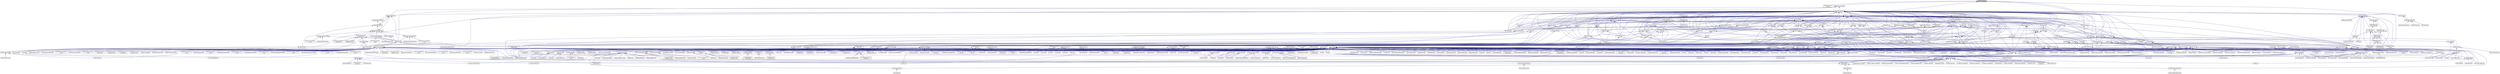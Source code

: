 digraph "exception_list.hpp"
{
  edge [fontname="Helvetica",fontsize="10",labelfontname="Helvetica",labelfontsize="10"];
  node [fontname="Helvetica",fontsize="10",shape=record];
  Node176 [label="exception_list.hpp",height=0.2,width=0.4,color="black", fillcolor="grey75", style="filled", fontcolor="black"];
  Node176 -> Node177 [dir="back",color="midnightblue",fontsize="10",style="solid",fontname="Helvetica"];
  Node177 [label="parallel_exception\l_list.hpp",height=0.2,width=0.4,color="black", fillcolor="white", style="filled",URL="$d1/d0f/parallel__exception__list_8hpp.html"];
  Node176 -> Node178 [dir="back",color="midnightblue",fontsize="10",style="solid",fontname="Helvetica"];
  Node178 [label="dispatch.hpp",height=0.2,width=0.4,color="black", fillcolor="white", style="filled",URL="$dd/dd9/algorithms_2detail_2dispatch_8hpp.html"];
  Node178 -> Node179 [dir="back",color="midnightblue",fontsize="10",style="solid",fontname="Helvetica"];
  Node179 [label="adjacent_difference.hpp",height=0.2,width=0.4,color="black", fillcolor="white", style="filled",URL="$d1/d17/adjacent__difference_8hpp.html"];
  Node179 -> Node180 [dir="back",color="midnightblue",fontsize="10",style="solid",fontname="Helvetica"];
  Node180 [label="parallel_adjacent_difference.hpp",height=0.2,width=0.4,color="black", fillcolor="white", style="filled",URL="$d0/d0e/parallel__adjacent__difference_8hpp.html"];
  Node180 -> Node181 [dir="back",color="midnightblue",fontsize="10",style="solid",fontname="Helvetica"];
  Node181 [label="adjacentdifference.cpp",height=0.2,width=0.4,color="black", fillcolor="white", style="filled",URL="$d5/df0/adjacentdifference_8cpp.html"];
  Node180 -> Node182 [dir="back",color="midnightblue",fontsize="10",style="solid",fontname="Helvetica"];
  Node182 [label="adjacentdifference\l_bad_alloc.cpp",height=0.2,width=0.4,color="black", fillcolor="white", style="filled",URL="$d8/d95/adjacentdifference__bad__alloc_8cpp.html"];
  Node180 -> Node183 [dir="back",color="midnightblue",fontsize="10",style="solid",fontname="Helvetica"];
  Node183 [label="adjacentdifference\l_exception.cpp",height=0.2,width=0.4,color="black", fillcolor="white", style="filled",URL="$d8/d0b/adjacentdifference__exception_8cpp.html"];
  Node179 -> Node184 [dir="back",color="midnightblue",fontsize="10",style="solid",fontname="Helvetica"];
  Node184 [label="numeric.hpp",height=0.2,width=0.4,color="black", fillcolor="white", style="filled",URL="$de/dd5/numeric_8hpp.html"];
  Node184 -> Node185 [dir="back",color="midnightblue",fontsize="10",style="solid",fontname="Helvetica"];
  Node185 [label="parallel_numeric.hpp",height=0.2,width=0.4,color="black", fillcolor="white", style="filled",URL="$d9/db1/parallel__numeric_8hpp.html"];
  Node185 -> Node186 [dir="back",color="midnightblue",fontsize="10",style="solid",fontname="Helvetica"];
  Node186 [label="vector_counting_dotproduct.cpp",height=0.2,width=0.4,color="black", fillcolor="white", style="filled",URL="$df/de9/vector__counting__dotproduct_8cpp.html"];
  Node185 -> Node187 [dir="back",color="midnightblue",fontsize="10",style="solid",fontname="Helvetica"];
  Node187 [label="vector_zip_dotproduct.cpp",height=0.2,width=0.4,color="black", fillcolor="white", style="filled",URL="$dc/d18/vector__zip__dotproduct_8cpp.html"];
  Node185 -> Node188 [dir="back",color="midnightblue",fontsize="10",style="solid",fontname="Helvetica"];
  Node188 [label="transpose_await.cpp",height=0.2,width=0.4,color="black", fillcolor="white", style="filled",URL="$de/d68/transpose__await_8cpp.html"];
  Node185 -> Node189 [dir="back",color="midnightblue",fontsize="10",style="solid",fontname="Helvetica"];
  Node189 [label="transpose_block.cpp",height=0.2,width=0.4,color="black", fillcolor="white", style="filled",URL="$d0/de1/transpose__block_8cpp.html"];
  Node185 -> Node190 [dir="back",color="midnightblue",fontsize="10",style="solid",fontname="Helvetica"];
  Node190 [label="transpose_block_numa.cpp",height=0.2,width=0.4,color="black", fillcolor="white", style="filled",URL="$dd/d3b/transpose__block__numa_8cpp.html"];
  Node185 -> Node191 [dir="back",color="midnightblue",fontsize="10",style="solid",fontname="Helvetica"];
  Node191 [label="transpose_smp.cpp",height=0.2,width=0.4,color="black", fillcolor="white", style="filled",URL="$d2/d99/transpose__smp_8cpp.html"];
  Node185 -> Node192 [dir="back",color="midnightblue",fontsize="10",style="solid",fontname="Helvetica"];
  Node192 [label="transpose_smp_block.cpp",height=0.2,width=0.4,color="black", fillcolor="white", style="filled",URL="$da/d4d/transpose__smp__block_8cpp.html"];
  Node185 -> Node193 [dir="back",color="midnightblue",fontsize="10",style="solid",fontname="Helvetica"];
  Node193 [label="transform_reduce_scaling.cpp",height=0.2,width=0.4,color="black", fillcolor="white", style="filled",URL="$db/d2a/transform__reduce__scaling_8cpp.html"];
  Node178 -> Node194 [dir="back",color="midnightblue",fontsize="10",style="solid",fontname="Helvetica"];
  Node194 [label="adjacent_find.hpp",height=0.2,width=0.4,color="black", fillcolor="white", style="filled",URL="$d6/d68/adjacent__find_8hpp.html"];
  Node194 -> Node195 [dir="back",color="midnightblue",fontsize="10",style="solid",fontname="Helvetica"];
  Node195 [label="parallel_adjacent_find.hpp",height=0.2,width=0.4,color="black", fillcolor="white", style="filled",URL="$df/d90/parallel__adjacent__find_8hpp.html"];
  Node195 -> Node196 [dir="back",color="midnightblue",fontsize="10",style="solid",fontname="Helvetica"];
  Node196 [label="adjacentfind.cpp",height=0.2,width=0.4,color="black", fillcolor="white", style="filled",URL="$d2/d99/adjacentfind_8cpp.html"];
  Node195 -> Node197 [dir="back",color="midnightblue",fontsize="10",style="solid",fontname="Helvetica"];
  Node197 [label="adjacentfind_bad_alloc.cpp",height=0.2,width=0.4,color="black", fillcolor="white", style="filled",URL="$d3/d2a/adjacentfind__bad__alloc_8cpp.html"];
  Node195 -> Node198 [dir="back",color="midnightblue",fontsize="10",style="solid",fontname="Helvetica"];
  Node198 [label="adjacentfind_binary.cpp",height=0.2,width=0.4,color="black", fillcolor="white", style="filled",URL="$d3/db1/adjacentfind__binary_8cpp.html"];
  Node195 -> Node199 [dir="back",color="midnightblue",fontsize="10",style="solid",fontname="Helvetica"];
  Node199 [label="adjacentfind_binary\l_bad_alloc.cpp",height=0.2,width=0.4,color="black", fillcolor="white", style="filled",URL="$d6/d81/adjacentfind__binary__bad__alloc_8cpp.html"];
  Node195 -> Node200 [dir="back",color="midnightblue",fontsize="10",style="solid",fontname="Helvetica"];
  Node200 [label="adjacentfind_binary\l_exception.cpp",height=0.2,width=0.4,color="black", fillcolor="white", style="filled",URL="$d8/da8/adjacentfind__binary__exception_8cpp.html"];
  Node195 -> Node201 [dir="back",color="midnightblue",fontsize="10",style="solid",fontname="Helvetica"];
  Node201 [label="adjacentfind_exception.cpp",height=0.2,width=0.4,color="black", fillcolor="white", style="filled",URL="$de/d40/adjacentfind__exception_8cpp.html"];
  Node194 -> Node202 [dir="back",color="midnightblue",fontsize="10",style="solid",fontname="Helvetica"];
  Node202 [label="algorithm.hpp",height=0.2,width=0.4,color="black", fillcolor="white", style="filled",URL="$de/d55/algorithm_8hpp.html"];
  Node202 -> Node203 [dir="back",color="midnightblue",fontsize="10",style="solid",fontname="Helvetica"];
  Node203 [label="parallel_algorithm.hpp",height=0.2,width=0.4,color="black", fillcolor="white", style="filled",URL="$d9/db1/parallel__algorithm_8hpp.html"];
  Node203 -> Node204 [dir="back",color="midnightblue",fontsize="10",style="solid",fontname="Helvetica"];
  Node204 [label="1d_stencil_4.cpp",height=0.2,width=0.4,color="black", fillcolor="white", style="filled",URL="$d1/d7d/1d__stencil__4_8cpp.html"];
  Node203 -> Node205 [dir="back",color="midnightblue",fontsize="10",style="solid",fontname="Helvetica"];
  Node205 [label="1d_stencil_4_parallel.cpp",height=0.2,width=0.4,color="black", fillcolor="white", style="filled",URL="$d6/d05/1d__stencil__4__parallel_8cpp.html"];
  Node203 -> Node206 [dir="back",color="midnightblue",fontsize="10",style="solid",fontname="Helvetica"];
  Node206 [label="1d_stencil_4_repart.cpp",height=0.2,width=0.4,color="black", fillcolor="white", style="filled",URL="$d0/d6b/1d__stencil__4__repart_8cpp.html"];
  Node203 -> Node207 [dir="back",color="midnightblue",fontsize="10",style="solid",fontname="Helvetica"];
  Node207 [label="1d_stencil_4_throttle.cpp",height=0.2,width=0.4,color="black", fillcolor="white", style="filled",URL="$d6/de5/1d__stencil__4__throttle_8cpp.html"];
  Node203 -> Node208 [dir="back",color="midnightblue",fontsize="10",style="solid",fontname="Helvetica"];
  Node208 [label="safe_object.cpp",height=0.2,width=0.4,color="black", fillcolor="white", style="filled",URL="$dd/d52/safe__object_8cpp.html"];
  Node203 -> Node186 [dir="back",color="midnightblue",fontsize="10",style="solid",fontname="Helvetica"];
  Node203 -> Node187 [dir="back",color="midnightblue",fontsize="10",style="solid",fontname="Helvetica"];
  Node203 -> Node188 [dir="back",color="midnightblue",fontsize="10",style="solid",fontname="Helvetica"];
  Node203 -> Node189 [dir="back",color="midnightblue",fontsize="10",style="solid",fontname="Helvetica"];
  Node203 -> Node190 [dir="back",color="midnightblue",fontsize="10",style="solid",fontname="Helvetica"];
  Node203 -> Node191 [dir="back",color="midnightblue",fontsize="10",style="solid",fontname="Helvetica"];
  Node203 -> Node192 [dir="back",color="midnightblue",fontsize="10",style="solid",fontname="Helvetica"];
  Node203 -> Node209 [dir="back",color="midnightblue",fontsize="10",style="solid",fontname="Helvetica"];
  Node209 [label="foreach_scaling.cpp",height=0.2,width=0.4,color="black", fillcolor="white", style="filled",URL="$d4/d94/foreach__scaling_8cpp.html"];
  Node203 -> Node210 [dir="back",color="midnightblue",fontsize="10",style="solid",fontname="Helvetica"];
  Node210 [label="partitioned_vector\l_foreach.cpp",height=0.2,width=0.4,color="black", fillcolor="white", style="filled",URL="$df/d5f/partitioned__vector__foreach_8cpp.html"];
  Node203 -> Node211 [dir="back",color="midnightblue",fontsize="10",style="solid",fontname="Helvetica"];
  Node211 [label="is_executor_1691.cpp",height=0.2,width=0.4,color="black", fillcolor="white", style="filled",URL="$d2/d1e/is__executor__1691_8cpp.html"];
  Node203 -> Node212 [dir="back",color="midnightblue",fontsize="10",style="solid",fontname="Helvetica"];
  Node212 [label="static_chunker_2282.cpp",height=0.2,width=0.4,color="black", fillcolor="white", style="filled",URL="$d5/d52/static__chunker__2282_8cpp.html"];
  Node203 -> Node213 [dir="back",color="midnightblue",fontsize="10",style="solid",fontname="Helvetica"];
  Node213 [label="foreach_tests_projection.hpp",height=0.2,width=0.4,color="black", fillcolor="white", style="filled",URL="$dd/d98/algorithms_2foreach__tests__projection_8hpp.html"];
  Node213 -> Node214 [dir="back",color="midnightblue",fontsize="10",style="solid",fontname="Helvetica"];
  Node214 [label="foreach_projection.cpp",height=0.2,width=0.4,color="black", fillcolor="white", style="filled",URL="$d3/d3e/foreach__projection_8cpp.html"];
  Node203 -> Node215 [dir="back",color="midnightblue",fontsize="10",style="solid",fontname="Helvetica"];
  Node215 [label="persistent_executor\l_parameters.cpp",height=0.2,width=0.4,color="black", fillcolor="white", style="filled",URL="$db/d9b/persistent__executor__parameters_8cpp.html"];
  Node202 -> Node216 [dir="back",color="midnightblue",fontsize="10",style="solid",fontname="Helvetica"];
  Node216 [label="parallel_container\l_algorithm.hpp",height=0.2,width=0.4,color="black", fillcolor="white", style="filled",URL="$d4/d28/parallel__container__algorithm_8hpp.html"];
  Node216 -> Node217 [dir="back",color="midnightblue",fontsize="10",style="solid",fontname="Helvetica"];
  Node217 [label="foreach_tests.hpp",height=0.2,width=0.4,color="black", fillcolor="white", style="filled",URL="$d1/da3/container__algorithms_2foreach__tests_8hpp.html"];
  Node217 -> Node218 [dir="back",color="midnightblue",fontsize="10",style="solid",fontname="Helvetica"];
  Node218 [label="foreach_range.cpp",height=0.2,width=0.4,color="black", fillcolor="white", style="filled",URL="$d1/d8e/foreach__range_8cpp.html"];
  Node216 -> Node219 [dir="back",color="midnightblue",fontsize="10",style="solid",fontname="Helvetica"];
  Node219 [label="foreach_tests_projection.hpp",height=0.2,width=0.4,color="black", fillcolor="white", style="filled",URL="$d4/d89/container__algorithms_2foreach__tests__projection_8hpp.html"];
  Node219 -> Node220 [dir="back",color="midnightblue",fontsize="10",style="solid",fontname="Helvetica"];
  Node220 [label="foreach_range_projection.cpp",height=0.2,width=0.4,color="black", fillcolor="white", style="filled",URL="$d6/d56/foreach__range__projection_8cpp.html"];
  Node216 -> Node221 [dir="back",color="midnightblue",fontsize="10",style="solid",fontname="Helvetica"];
  Node221 [label="sort_range_tests.hpp",height=0.2,width=0.4,color="black", fillcolor="white", style="filled",URL="$df/d52/sort__range__tests_8hpp.html"];
  Node221 -> Node222 [dir="back",color="midnightblue",fontsize="10",style="solid",fontname="Helvetica"];
  Node222 [label="sort_range.cpp",height=0.2,width=0.4,color="black", fillcolor="white", style="filled",URL="$dd/d6a/sort__range_8cpp.html"];
  Node202 -> Node223 [dir="back",color="midnightblue",fontsize="10",style="solid",fontname="Helvetica"];
  Node223 [label="container_algorithms.hpp",height=0.2,width=0.4,color="black", fillcolor="white", style="filled",URL="$de/da1/container__algorithms_8hpp.html"];
  Node223 -> Node216 [dir="back",color="midnightblue",fontsize="10",style="solid",fontname="Helvetica"];
  Node202 -> Node224 [dir="back",color="midnightblue",fontsize="10",style="solid",fontname="Helvetica"];
  Node224 [label="segmented_algorithm.hpp",height=0.2,width=0.4,color="black", fillcolor="white", style="filled",URL="$d2/d57/segmented__algorithm_8hpp.html"];
  Node202 -> Node225 [dir="back",color="midnightblue",fontsize="10",style="solid",fontname="Helvetica"];
  Node225 [label="findfirstof_binary.cpp",height=0.2,width=0.4,color="black", fillcolor="white", style="filled",URL="$db/da2/findfirstof__binary_8cpp.html"];
  Node202 -> Node226 [dir="back",color="midnightblue",fontsize="10",style="solid",fontname="Helvetica"];
  Node226 [label="reduce_by_key.cpp",height=0.2,width=0.4,color="black", fillcolor="white", style="filled",URL="$dd/dde/reduce__by__key_8cpp.html"];
  Node202 -> Node227 [dir="back",color="midnightblue",fontsize="10",style="solid",fontname="Helvetica"];
  Node227 [label="sort_by_key.cpp",height=0.2,width=0.4,color="black", fillcolor="white", style="filled",URL="$df/daa/sort__by__key_8cpp.html"];
  Node178 -> Node228 [dir="back",color="midnightblue",fontsize="10",style="solid",fontname="Helvetica"];
  Node228 [label="all_any_none.hpp",height=0.2,width=0.4,color="black", fillcolor="white", style="filled",URL="$d8/ddd/all__any__none_8hpp.html"];
  Node228 -> Node229 [dir="back",color="midnightblue",fontsize="10",style="solid",fontname="Helvetica"];
  Node229 [label="parallel_all_any_none\l_of.hpp",height=0.2,width=0.4,color="black", fillcolor="white", style="filled",URL="$df/ddf/parallel__all__any__none__of_8hpp.html"];
  Node229 -> Node230 [dir="back",color="midnightblue",fontsize="10",style="solid",fontname="Helvetica"];
  Node230 [label="all_of.cpp",height=0.2,width=0.4,color="black", fillcolor="white", style="filled",URL="$db/d88/all__of_8cpp.html"];
  Node229 -> Node231 [dir="back",color="midnightblue",fontsize="10",style="solid",fontname="Helvetica"];
  Node231 [label="any_of.cpp",height=0.2,width=0.4,color="black", fillcolor="white", style="filled",URL="$d8/d5d/any__of_8cpp.html"];
  Node229 -> Node232 [dir="back",color="midnightblue",fontsize="10",style="solid",fontname="Helvetica"];
  Node232 [label="none_of.cpp",height=0.2,width=0.4,color="black", fillcolor="white", style="filled",URL="$de/d32/none__of_8cpp.html"];
  Node228 -> Node202 [dir="back",color="midnightblue",fontsize="10",style="solid",fontname="Helvetica"];
  Node178 -> Node233 [dir="back",color="midnightblue",fontsize="10",style="solid",fontname="Helvetica"];
  Node233 [label="copy.hpp",height=0.2,width=0.4,color="black", fillcolor="white", style="filled",URL="$d3/d90/algorithms_2copy_8hpp.html"];
  Node233 -> Node234 [dir="back",color="midnightblue",fontsize="10",style="solid",fontname="Helvetica"];
  Node234 [label="parallel_copy.hpp",height=0.2,width=0.4,color="black", fillcolor="white", style="filled",URL="$d8/d06/parallel__copy_8hpp.html"];
  Node234 -> Node235 [dir="back",color="midnightblue",fontsize="10",style="solid",fontname="Helvetica"];
  Node235 [label="cublas_matmul.cpp",height=0.2,width=0.4,color="black", fillcolor="white", style="filled",URL="$dd/d84/cublas__matmul_8cpp.html"];
  Node234 -> Node236 [dir="back",color="midnightblue",fontsize="10",style="solid",fontname="Helvetica"];
  Node236 [label="stream.cpp",height=0.2,width=0.4,color="black", fillcolor="white", style="filled",URL="$da/d5f/stream_8cpp.html"];
  Node234 -> Node237 [dir="back",color="midnightblue",fontsize="10",style="solid",fontname="Helvetica"];
  Node237 [label="benchmark_partition.cpp",height=0.2,width=0.4,color="black", fillcolor="white", style="filled",URL="$d9/d88/benchmark__partition_8cpp.html"];
  Node234 -> Node238 [dir="back",color="midnightblue",fontsize="10",style="solid",fontname="Helvetica"];
  Node238 [label="scan_shortlength.cpp",height=0.2,width=0.4,color="black", fillcolor="white", style="filled",URL="$de/d75/scan__shortlength_8cpp.html"];
  Node234 -> Node239 [dir="back",color="midnightblue",fontsize="10",style="solid",fontname="Helvetica"];
  Node239 [label="copy.cpp",height=0.2,width=0.4,color="black", fillcolor="white", style="filled",URL="$d9/d54/copy_8cpp.html"];
  Node234 -> Node240 [dir="back",color="midnightblue",fontsize="10",style="solid",fontname="Helvetica"];
  Node240 [label="copyif_bad_alloc.cpp",height=0.2,width=0.4,color="black", fillcolor="white", style="filled",URL="$d0/ddd/copyif__bad__alloc_8cpp.html"];
  Node234 -> Node241 [dir="back",color="midnightblue",fontsize="10",style="solid",fontname="Helvetica"];
  Node241 [label="copyif_exception.cpp",height=0.2,width=0.4,color="black", fillcolor="white", style="filled",URL="$dc/d81/copyif__exception_8cpp.html"];
  Node234 -> Node242 [dir="back",color="midnightblue",fontsize="10",style="solid",fontname="Helvetica"];
  Node242 [label="copyif_forward.cpp",height=0.2,width=0.4,color="black", fillcolor="white", style="filled",URL="$d3/d04/copyif__forward_8cpp.html"];
  Node234 -> Node243 [dir="back",color="midnightblue",fontsize="10",style="solid",fontname="Helvetica"];
  Node243 [label="copyif_input.cpp",height=0.2,width=0.4,color="black", fillcolor="white", style="filled",URL="$d5/d41/copyif__input_8cpp.html"];
  Node234 -> Node244 [dir="back",color="midnightblue",fontsize="10",style="solid",fontname="Helvetica"];
  Node244 [label="copyif_random.cpp",height=0.2,width=0.4,color="black", fillcolor="white", style="filled",URL="$dc/d22/copyif__random_8cpp.html"];
  Node234 -> Node245 [dir="back",color="midnightblue",fontsize="10",style="solid",fontname="Helvetica"];
  Node245 [label="copyn.cpp",height=0.2,width=0.4,color="black", fillcolor="white", style="filled",URL="$d3/d44/copyn_8cpp.html"];
  Node234 -> Node246 [dir="back",color="midnightblue",fontsize="10",style="solid",fontname="Helvetica"];
  Node246 [label="copy_range.cpp",height=0.2,width=0.4,color="black", fillcolor="white", style="filled",URL="$d8/d92/copy__range_8cpp.html"];
  Node234 -> Node247 [dir="back",color="midnightblue",fontsize="10",style="solid",fontname="Helvetica"];
  Node247 [label="copyif_range.cpp",height=0.2,width=0.4,color="black", fillcolor="white", style="filled",URL="$dc/dff/copyif__range_8cpp.html"];
  Node234 -> Node248 [dir="back",color="midnightblue",fontsize="10",style="solid",fontname="Helvetica"];
  Node248 [label="partitioned_vector\l_copy.cpp",height=0.2,width=0.4,color="black", fillcolor="white", style="filled",URL="$d9/d91/partitioned__vector__copy_8cpp.html"];
  Node233 -> Node202 [dir="back",color="midnightblue",fontsize="10",style="solid",fontname="Helvetica"];
  Node233 -> Node249 [dir="back",color="midnightblue",fontsize="10",style="solid",fontname="Helvetica"];
  Node249 [label="reduce_by_key.hpp",height=0.2,width=0.4,color="black", fillcolor="white", style="filled",URL="$d9/d4a/reduce__by__key_8hpp.html"];
  Node249 -> Node250 [dir="back",color="midnightblue",fontsize="10",style="solid",fontname="Helvetica"];
  Node250 [label="parallel_reduce.hpp",height=0.2,width=0.4,color="black", fillcolor="white", style="filled",URL="$d4/d04/parallel__reduce_8hpp.html"];
  Node250 -> Node251 [dir="back",color="midnightblue",fontsize="10",style="solid",fontname="Helvetica"];
  Node251 [label="reduce_.cpp",height=0.2,width=0.4,color="black", fillcolor="white", style="filled",URL="$d5/d03/reduce___8cpp.html"];
  Node250 -> Node252 [dir="back",color="midnightblue",fontsize="10",style="solid",fontname="Helvetica"];
  Node252 [label="partitioned_vector\l_reduce.cpp",height=0.2,width=0.4,color="black", fillcolor="white", style="filled",URL="$d0/d35/partitioned__vector__reduce_8cpp.html"];
  Node249 -> Node226 [dir="back",color="midnightblue",fontsize="10",style="solid",fontname="Helvetica"];
  Node233 -> Node253 [dir="back",color="midnightblue",fontsize="10",style="solid",fontname="Helvetica"];
  Node253 [label="remove_copy.hpp",height=0.2,width=0.4,color="black", fillcolor="white", style="filled",URL="$d6/db8/algorithms_2remove__copy_8hpp.html"];
  Node253 -> Node254 [dir="back",color="midnightblue",fontsize="10",style="solid",fontname="Helvetica"];
  Node254 [label="parallel_remove_copy.hpp",height=0.2,width=0.4,color="black", fillcolor="white", style="filled",URL="$d3/d53/parallel__remove__copy_8hpp.html"];
  Node254 -> Node238 [dir="back",color="midnightblue",fontsize="10",style="solid",fontname="Helvetica"];
  Node254 -> Node255 [dir="back",color="midnightblue",fontsize="10",style="solid",fontname="Helvetica"];
  Node255 [label="remove_copy.cpp",height=0.2,width=0.4,color="black", fillcolor="white", style="filled",URL="$de/db8/remove__copy_8cpp.html"];
  Node254 -> Node256 [dir="back",color="midnightblue",fontsize="10",style="solid",fontname="Helvetica"];
  Node256 [label="remove_copy_if.cpp",height=0.2,width=0.4,color="black", fillcolor="white", style="filled",URL="$d1/d0f/remove__copy__if_8cpp.html"];
  Node254 -> Node257 [dir="back",color="midnightblue",fontsize="10",style="solid",fontname="Helvetica"];
  Node257 [label="remove_copy_if_range.cpp",height=0.2,width=0.4,color="black", fillcolor="white", style="filled",URL="$df/d42/remove__copy__if__range_8cpp.html"];
  Node254 -> Node258 [dir="back",color="midnightblue",fontsize="10",style="solid",fontname="Helvetica"];
  Node258 [label="remove_copy_range.cpp",height=0.2,width=0.4,color="black", fillcolor="white", style="filled",URL="$dd/d90/remove__copy__range_8cpp.html"];
  Node253 -> Node202 [dir="back",color="midnightblue",fontsize="10",style="solid",fontname="Helvetica"];
  Node253 -> Node259 [dir="back",color="midnightblue",fontsize="10",style="solid",fontname="Helvetica"];
  Node259 [label="remove_copy.hpp",height=0.2,width=0.4,color="black", fillcolor="white", style="filled",URL="$d5/d0b/container__algorithms_2remove__copy_8hpp.html"];
  Node259 -> Node254 [dir="back",color="midnightblue",fontsize="10",style="solid",fontname="Helvetica"];
  Node259 -> Node223 [dir="back",color="midnightblue",fontsize="10",style="solid",fontname="Helvetica"];
  Node233 -> Node260 [dir="back",color="midnightblue",fontsize="10",style="solid",fontname="Helvetica"];
  Node260 [label="reverse.hpp",height=0.2,width=0.4,color="black", fillcolor="white", style="filled",URL="$d2/df8/algorithms_2reverse_8hpp.html"];
  Node260 -> Node261 [dir="back",color="midnightblue",fontsize="10",style="solid",fontname="Helvetica"];
  Node261 [label="parallel_reverse.hpp",height=0.2,width=0.4,color="black", fillcolor="white", style="filled",URL="$d0/d25/parallel__reverse_8hpp.html"];
  Node261 -> Node262 [dir="back",color="midnightblue",fontsize="10",style="solid",fontname="Helvetica"];
  Node262 [label="reverse.cpp",height=0.2,width=0.4,color="black", fillcolor="white", style="filled",URL="$d8/dc4/reverse_8cpp.html"];
  Node261 -> Node263 [dir="back",color="midnightblue",fontsize="10",style="solid",fontname="Helvetica"];
  Node263 [label="reverse_copy.cpp",height=0.2,width=0.4,color="black", fillcolor="white", style="filled",URL="$dd/d14/reverse__copy_8cpp.html"];
  Node261 -> Node264 [dir="back",color="midnightblue",fontsize="10",style="solid",fontname="Helvetica"];
  Node264 [label="reverse_copy_range.cpp",height=0.2,width=0.4,color="black", fillcolor="white", style="filled",URL="$dc/d43/reverse__copy__range_8cpp.html"];
  Node261 -> Node265 [dir="back",color="midnightblue",fontsize="10",style="solid",fontname="Helvetica"];
  Node265 [label="reverse_range.cpp",height=0.2,width=0.4,color="black", fillcolor="white", style="filled",URL="$df/de9/reverse__range_8cpp.html"];
  Node260 -> Node202 [dir="back",color="midnightblue",fontsize="10",style="solid",fontname="Helvetica"];
  Node260 -> Node266 [dir="back",color="midnightblue",fontsize="10",style="solid",fontname="Helvetica"];
  Node266 [label="rotate.hpp",height=0.2,width=0.4,color="black", fillcolor="white", style="filled",URL="$da/df0/algorithms_2rotate_8hpp.html"];
  Node266 -> Node267 [dir="back",color="midnightblue",fontsize="10",style="solid",fontname="Helvetica"];
  Node267 [label="parallel_rotate.hpp",height=0.2,width=0.4,color="black", fillcolor="white", style="filled",URL="$db/dcd/parallel__rotate_8hpp.html"];
  Node267 -> Node268 [dir="back",color="midnightblue",fontsize="10",style="solid",fontname="Helvetica"];
  Node268 [label="rotate.cpp",height=0.2,width=0.4,color="black", fillcolor="white", style="filled",URL="$d7/d5d/rotate_8cpp.html"];
  Node267 -> Node269 [dir="back",color="midnightblue",fontsize="10",style="solid",fontname="Helvetica"];
  Node269 [label="rotate_copy.cpp",height=0.2,width=0.4,color="black", fillcolor="white", style="filled",URL="$da/d77/rotate__copy_8cpp.html"];
  Node267 -> Node270 [dir="back",color="midnightblue",fontsize="10",style="solid",fontname="Helvetica"];
  Node270 [label="rotate_copy_range.cpp",height=0.2,width=0.4,color="black", fillcolor="white", style="filled",URL="$df/d8b/rotate__copy__range_8cpp.html"];
  Node267 -> Node271 [dir="back",color="midnightblue",fontsize="10",style="solid",fontname="Helvetica"];
  Node271 [label="rotate_range.cpp",height=0.2,width=0.4,color="black", fillcolor="white", style="filled",URL="$d5/d40/rotate__range_8cpp.html"];
  Node266 -> Node202 [dir="back",color="midnightblue",fontsize="10",style="solid",fontname="Helvetica"];
  Node266 -> Node272 [dir="back",color="midnightblue",fontsize="10",style="solid",fontname="Helvetica"];
  Node272 [label="rotate.hpp",height=0.2,width=0.4,color="black", fillcolor="white", style="filled",URL="$da/d1b/container__algorithms_2rotate_8hpp.html"];
  Node272 -> Node267 [dir="back",color="midnightblue",fontsize="10",style="solid",fontname="Helvetica"];
  Node272 -> Node223 [dir="back",color="midnightblue",fontsize="10",style="solid",fontname="Helvetica"];
  Node260 -> Node273 [dir="back",color="midnightblue",fontsize="10",style="solid",fontname="Helvetica"];
  Node273 [label="reverse.hpp",height=0.2,width=0.4,color="black", fillcolor="white", style="filled",URL="$db/dd1/container__algorithms_2reverse_8hpp.html"];
  Node273 -> Node261 [dir="back",color="midnightblue",fontsize="10",style="solid",fontname="Helvetica"];
  Node273 -> Node223 [dir="back",color="midnightblue",fontsize="10",style="solid",fontname="Helvetica"];
  Node233 -> Node266 [dir="back",color="midnightblue",fontsize="10",style="solid",fontname="Helvetica"];
  Node233 -> Node274 [dir="back",color="midnightblue",fontsize="10",style="solid",fontname="Helvetica"];
  Node274 [label="set_difference.hpp",height=0.2,width=0.4,color="black", fillcolor="white", style="filled",URL="$d9/d20/set__difference_8hpp.html"];
  Node274 -> Node275 [dir="back",color="midnightblue",fontsize="10",style="solid",fontname="Helvetica"];
  Node275 [label="parallel_set_operations.hpp",height=0.2,width=0.4,color="black", fillcolor="white", style="filled",URL="$d6/d3c/parallel__set__operations_8hpp.html"];
  Node275 -> Node276 [dir="back",color="midnightblue",fontsize="10",style="solid",fontname="Helvetica"];
  Node276 [label="includes.cpp",height=0.2,width=0.4,color="black", fillcolor="white", style="filled",URL="$dc/d10/includes_8cpp.html"];
  Node275 -> Node277 [dir="back",color="midnightblue",fontsize="10",style="solid",fontname="Helvetica"];
  Node277 [label="set_difference.cpp",height=0.2,width=0.4,color="black", fillcolor="white", style="filled",URL="$d5/d98/set__difference_8cpp.html"];
  Node275 -> Node278 [dir="back",color="midnightblue",fontsize="10",style="solid",fontname="Helvetica"];
  Node278 [label="set_intersection.cpp",height=0.2,width=0.4,color="black", fillcolor="white", style="filled",URL="$dd/d83/set__intersection_8cpp.html"];
  Node275 -> Node279 [dir="back",color="midnightblue",fontsize="10",style="solid",fontname="Helvetica"];
  Node279 [label="set_symmetric_difference.cpp",height=0.2,width=0.4,color="black", fillcolor="white", style="filled",URL="$d4/d0c/set__symmetric__difference_8cpp.html"];
  Node275 -> Node280 [dir="back",color="midnightblue",fontsize="10",style="solid",fontname="Helvetica"];
  Node280 [label="set_union.cpp",height=0.2,width=0.4,color="black", fillcolor="white", style="filled",URL="$d7/d76/set__union_8cpp.html"];
  Node274 -> Node202 [dir="back",color="midnightblue",fontsize="10",style="solid",fontname="Helvetica"];
  Node233 -> Node281 [dir="back",color="midnightblue",fontsize="10",style="solid",fontname="Helvetica"];
  Node281 [label="set_intersection.hpp",height=0.2,width=0.4,color="black", fillcolor="white", style="filled",URL="$d1/dd5/set__intersection_8hpp.html"];
  Node281 -> Node275 [dir="back",color="midnightblue",fontsize="10",style="solid",fontname="Helvetica"];
  Node281 -> Node202 [dir="back",color="midnightblue",fontsize="10",style="solid",fontname="Helvetica"];
  Node233 -> Node282 [dir="back",color="midnightblue",fontsize="10",style="solid",fontname="Helvetica"];
  Node282 [label="set_symmetric_difference.hpp",height=0.2,width=0.4,color="black", fillcolor="white", style="filled",URL="$de/da4/set__symmetric__difference_8hpp.html"];
  Node282 -> Node275 [dir="back",color="midnightblue",fontsize="10",style="solid",fontname="Helvetica"];
  Node282 -> Node202 [dir="back",color="midnightblue",fontsize="10",style="solid",fontname="Helvetica"];
  Node233 -> Node283 [dir="back",color="midnightblue",fontsize="10",style="solid",fontname="Helvetica"];
  Node283 [label="set_union.hpp",height=0.2,width=0.4,color="black", fillcolor="white", style="filled",URL="$d9/d1a/set__union_8hpp.html"];
  Node283 -> Node275 [dir="back",color="midnightblue",fontsize="10",style="solid",fontname="Helvetica"];
  Node283 -> Node202 [dir="back",color="midnightblue",fontsize="10",style="solid",fontname="Helvetica"];
  Node233 -> Node284 [dir="back",color="midnightblue",fontsize="10",style="solid",fontname="Helvetica"];
  Node284 [label="copy.hpp",height=0.2,width=0.4,color="black", fillcolor="white", style="filled",URL="$dc/de5/container__algorithms_2copy_8hpp.html"];
  Node284 -> Node234 [dir="back",color="midnightblue",fontsize="10",style="solid",fontname="Helvetica"];
  Node284 -> Node223 [dir="back",color="midnightblue",fontsize="10",style="solid",fontname="Helvetica"];
  Node178 -> Node285 [dir="back",color="midnightblue",fontsize="10",style="solid",fontname="Helvetica"];
  Node285 [label="count.hpp",height=0.2,width=0.4,color="black", fillcolor="white", style="filled",URL="$d7/d8f/algorithms_2count_8hpp.html"];
  Node285 -> Node286 [dir="back",color="midnightblue",fontsize="10",style="solid",fontname="Helvetica"];
  Node286 [label="parallel_count.hpp",height=0.2,width=0.4,color="black", fillcolor="white", style="filled",URL="$de/d0a/parallel__count_8hpp.html"];
  Node286 -> Node287 [dir="back",color="midnightblue",fontsize="10",style="solid",fontname="Helvetica"];
  Node287 [label="count_tests.hpp",height=0.2,width=0.4,color="black", fillcolor="white", style="filled",URL="$de/d3a/count__tests_8hpp.html"];
  Node287 -> Node288 [dir="back",color="midnightblue",fontsize="10",style="solid",fontname="Helvetica"];
  Node288 [label="count.cpp",height=0.2,width=0.4,color="black", fillcolor="white", style="filled",URL="$d3/d01/count_8cpp.html"];
  Node287 -> Node289 [dir="back",color="midnightblue",fontsize="10",style="solid",fontname="Helvetica"];
  Node289 [label="count_datapar.cpp",height=0.2,width=0.4,color="black", fillcolor="white", style="filled",URL="$d6/d38/count__datapar_8cpp.html"];
  Node286 -> Node290 [dir="back",color="midnightblue",fontsize="10",style="solid",fontname="Helvetica"];
  Node290 [label="countif_tests.hpp",height=0.2,width=0.4,color="black", fillcolor="white", style="filled",URL="$d4/da4/countif__tests_8hpp.html"];
  Node290 -> Node291 [dir="back",color="midnightblue",fontsize="10",style="solid",fontname="Helvetica"];
  Node291 [label="countif.cpp",height=0.2,width=0.4,color="black", fillcolor="white", style="filled",URL="$d9/df1/countif_8cpp.html"];
  Node290 -> Node292 [dir="back",color="midnightblue",fontsize="10",style="solid",fontname="Helvetica"];
  Node292 [label="countif_datapar.cpp",height=0.2,width=0.4,color="black", fillcolor="white", style="filled",URL="$dc/d0b/countif__datapar_8cpp.html"];
  Node286 -> Node293 [dir="back",color="midnightblue",fontsize="10",style="solid",fontname="Helvetica"];
  Node293 [label="partitioned_vector\l_for_each.cpp",height=0.2,width=0.4,color="black", fillcolor="white", style="filled",URL="$de/dc8/partitioned__vector__for__each_8cpp.html"];
  Node286 -> Node294 [dir="back",color="midnightblue",fontsize="10",style="solid",fontname="Helvetica"];
  Node294 [label="partitioned_vector\l_transform.cpp",height=0.2,width=0.4,color="black", fillcolor="white", style="filled",URL="$d5/dda/partitioned__vector__transform_8cpp.html"];
  Node286 -> Node295 [dir="back",color="midnightblue",fontsize="10",style="solid",fontname="Helvetica"];
  Node295 [label="partitioned_vector\l_transform_binary.cpp",height=0.2,width=0.4,color="black", fillcolor="white", style="filled",URL="$d8/d95/partitioned__vector__transform__binary_8cpp.html"];
  Node285 -> Node202 [dir="back",color="midnightblue",fontsize="10",style="solid",fontname="Helvetica"];
  Node285 -> Node296 [dir="back",color="midnightblue",fontsize="10",style="solid",fontname="Helvetica"];
  Node296 [label="count.hpp",height=0.2,width=0.4,color="black", fillcolor="white", style="filled",URL="$d9/dd7/segmented__algorithms_2count_8hpp.html"];
  Node296 -> Node286 [dir="back",color="midnightblue",fontsize="10",style="solid",fontname="Helvetica"];
  Node296 -> Node224 [dir="back",color="midnightblue",fontsize="10",style="solid",fontname="Helvetica"];
  Node178 -> Node297 [dir="back",color="midnightblue",fontsize="10",style="solid",fontname="Helvetica"];
  Node297 [label="destroy.hpp",height=0.2,width=0.4,color="black", fillcolor="white", style="filled",URL="$df/dd5/destroy_8hpp.html"];
  Node297 -> Node298 [dir="back",color="midnightblue",fontsize="10",style="solid",fontname="Helvetica"];
  Node298 [label="parallel_destroy.hpp",height=0.2,width=0.4,color="black", fillcolor="white", style="filled",URL="$d9/d93/parallel__destroy_8hpp.html"];
  Node298 -> Node299 [dir="back",color="midnightblue",fontsize="10",style="solid",fontname="Helvetica"];
  Node299 [label="destroy_tests.hpp",height=0.2,width=0.4,color="black", fillcolor="white", style="filled",URL="$db/d13/destroy__tests_8hpp.html"];
  Node299 -> Node300 [dir="back",color="midnightblue",fontsize="10",style="solid",fontname="Helvetica"];
  Node300 [label="destroy.cpp",height=0.2,width=0.4,color="black", fillcolor="white", style="filled",URL="$dd/d93/destroy_8cpp.html"];
  Node298 -> Node301 [dir="back",color="midnightblue",fontsize="10",style="solid",fontname="Helvetica"];
  Node301 [label="destroyn.cpp",height=0.2,width=0.4,color="black", fillcolor="white", style="filled",URL="$de/dbc/destroyn_8cpp.html"];
  Node297 -> Node302 [dir="back",color="midnightblue",fontsize="10",style="solid",fontname="Helvetica"];
  Node302 [label="memory.hpp",height=0.2,width=0.4,color="black", fillcolor="white", style="filled",URL="$d6/d13/parallel_2memory_8hpp.html"];
  Node302 -> Node303 [dir="back",color="midnightblue",fontsize="10",style="solid",fontname="Helvetica"];
  Node303 [label="parallel_memory.hpp",height=0.2,width=0.4,color="black", fillcolor="white", style="filled",URL="$db/dd1/parallel__memory_8hpp.html"];
  Node178 -> Node304 [dir="back",color="midnightblue",fontsize="10",style="solid",fontname="Helvetica"];
  Node304 [label="equal.hpp",height=0.2,width=0.4,color="black", fillcolor="white", style="filled",URL="$dc/d0a/equal_8hpp.html"];
  Node304 -> Node305 [dir="back",color="midnightblue",fontsize="10",style="solid",fontname="Helvetica"];
  Node305 [label="parallel_equal.hpp",height=0.2,width=0.4,color="black", fillcolor="white", style="filled",URL="$d2/d35/parallel__equal_8hpp.html"];
  Node305 -> Node306 [dir="back",color="midnightblue",fontsize="10",style="solid",fontname="Helvetica"];
  Node306 [label="equal.cpp",height=0.2,width=0.4,color="black", fillcolor="white", style="filled",URL="$df/d99/equal_8cpp.html"];
  Node305 -> Node307 [dir="back",color="midnightblue",fontsize="10",style="solid",fontname="Helvetica"];
  Node307 [label="equal_binary.cpp",height=0.2,width=0.4,color="black", fillcolor="white", style="filled",URL="$d2/ddd/equal__binary_8cpp.html"];
  Node304 -> Node202 [dir="back",color="midnightblue",fontsize="10",style="solid",fontname="Helvetica"];
  Node178 -> Node308 [dir="back",color="midnightblue",fontsize="10",style="solid",fontname="Helvetica"];
  Node308 [label="exclusive_scan.hpp",height=0.2,width=0.4,color="black", fillcolor="white", style="filled",URL="$d8/d31/algorithms_2exclusive__scan_8hpp.html"];
  Node308 -> Node309 [dir="back",color="midnightblue",fontsize="10",style="solid",fontname="Helvetica"];
  Node309 [label="parallel_scan.hpp",height=0.2,width=0.4,color="black", fillcolor="white", style="filled",URL="$d6/d0a/parallel__scan_8hpp.html"];
  Node309 -> Node310 [dir="back",color="midnightblue",fontsize="10",style="solid",fontname="Helvetica"];
  Node310 [label="scan_different_inits.cpp",height=0.2,width=0.4,color="black", fillcolor="white", style="filled",URL="$d6/d4b/scan__different__inits_8cpp.html"];
  Node309 -> Node311 [dir="back",color="midnightblue",fontsize="10",style="solid",fontname="Helvetica"];
  Node311 [label="scan_non_commutative.cpp",height=0.2,width=0.4,color="black", fillcolor="white", style="filled",URL="$d8/de4/scan__non__commutative_8cpp.html"];
  Node309 -> Node312 [dir="back",color="midnightblue",fontsize="10",style="solid",fontname="Helvetica"];
  Node312 [label="exclusive_scan.cpp",height=0.2,width=0.4,color="black", fillcolor="white", style="filled",URL="$dc/dd7/exclusive__scan_8cpp.html"];
  Node309 -> Node313 [dir="back",color="midnightblue",fontsize="10",style="solid",fontname="Helvetica"];
  Node313 [label="exclusive_scan2.cpp",height=0.2,width=0.4,color="black", fillcolor="white", style="filled",URL="$dc/dc7/exclusive__scan2_8cpp.html"];
  Node309 -> Node314 [dir="back",color="midnightblue",fontsize="10",style="solid",fontname="Helvetica"];
  Node314 [label="exclusive_scan_bad\l_alloc.cpp",height=0.2,width=0.4,color="black", fillcolor="white", style="filled",URL="$d5/ded/exclusive__scan__bad__alloc_8cpp.html"];
  Node309 -> Node315 [dir="back",color="midnightblue",fontsize="10",style="solid",fontname="Helvetica"];
  Node315 [label="exclusive_scan_exception.cpp",height=0.2,width=0.4,color="black", fillcolor="white", style="filled",URL="$d1/d9b/exclusive__scan__exception_8cpp.html"];
  Node309 -> Node316 [dir="back",color="midnightblue",fontsize="10",style="solid",fontname="Helvetica"];
  Node316 [label="exclusive_scan_validate.cpp",height=0.2,width=0.4,color="black", fillcolor="white", style="filled",URL="$df/d8d/exclusive__scan__validate_8cpp.html"];
  Node309 -> Node317 [dir="back",color="midnightblue",fontsize="10",style="solid",fontname="Helvetica"];
  Node317 [label="inclusive_scan_tests.hpp",height=0.2,width=0.4,color="black", fillcolor="white", style="filled",URL="$d1/d1e/inclusive__scan__tests_8hpp.html"];
  Node317 -> Node318 [dir="back",color="midnightblue",fontsize="10",style="solid",fontname="Helvetica"];
  Node318 [label="inclusive_scan.cpp",height=0.2,width=0.4,color="black", fillcolor="white", style="filled",URL="$d4/d31/inclusive__scan_8cpp.html"];
  Node317 -> Node319 [dir="back",color="midnightblue",fontsize="10",style="solid",fontname="Helvetica"];
  Node319 [label="inclusive_scan_executors\l_v1.cpp",height=0.2,width=0.4,color="black", fillcolor="white", style="filled",URL="$da/dda/inclusive__scan__executors__v1_8cpp.html"];
  Node309 -> Node320 [dir="back",color="midnightblue",fontsize="10",style="solid",fontname="Helvetica"];
  Node320 [label="partitioned_vector\l_exclusive_scan.cpp",height=0.2,width=0.4,color="black", fillcolor="white", style="filled",URL="$d2/dda/partitioned__vector__exclusive__scan_8cpp.html"];
  Node309 -> Node321 [dir="back",color="midnightblue",fontsize="10",style="solid",fontname="Helvetica"];
  Node321 [label="partitioned_vector\l_find.cpp",height=0.2,width=0.4,color="black", fillcolor="white", style="filled",URL="$d7/d04/partitioned__vector__find_8cpp.html"];
  Node309 -> Node322 [dir="back",color="midnightblue",fontsize="10",style="solid",fontname="Helvetica"];
  Node322 [label="partitioned_vector\l_inclusive_scan.cpp",height=0.2,width=0.4,color="black", fillcolor="white", style="filled",URL="$d0/dd9/partitioned__vector__inclusive__scan_8cpp.html"];
  Node308 -> Node184 [dir="back",color="midnightblue",fontsize="10",style="solid",fontname="Helvetica"];
  Node308 -> Node323 [dir="back",color="midnightblue",fontsize="10",style="solid",fontname="Helvetica"];
  Node323 [label="exclusive_scan.hpp",height=0.2,width=0.4,color="black", fillcolor="white", style="filled",URL="$d0/d53/segmented__algorithms_2exclusive__scan_8hpp.html"];
  Node323 -> Node309 [dir="back",color="midnightblue",fontsize="10",style="solid",fontname="Helvetica"];
  Node323 -> Node324 [dir="back",color="midnightblue",fontsize="10",style="solid",fontname="Helvetica"];
  Node324 [label="transform_exclusive\l_scan.hpp",height=0.2,width=0.4,color="black", fillcolor="white", style="filled",URL="$d2/dda/segmented__algorithms_2transform__exclusive__scan_8hpp.html"];
  Node324 -> Node325 [dir="back",color="midnightblue",fontsize="10",style="solid",fontname="Helvetica"];
  Node325 [label="parallel_transform\l_scan.hpp",height=0.2,width=0.4,color="black", fillcolor="white", style="filled",URL="$da/de2/parallel__transform__scan_8hpp.html"];
  Node325 -> Node310 [dir="back",color="midnightblue",fontsize="10",style="solid",fontname="Helvetica"];
  Node325 -> Node326 [dir="back",color="midnightblue",fontsize="10",style="solid",fontname="Helvetica"];
  Node326 [label="transform_exclusive\l_scan.cpp",height=0.2,width=0.4,color="black", fillcolor="white", style="filled",URL="$d0/d9c/transform__exclusive__scan_8cpp.html"];
  Node325 -> Node327 [dir="back",color="midnightblue",fontsize="10",style="solid",fontname="Helvetica"];
  Node327 [label="transform_inclusive\l_scan.cpp",height=0.2,width=0.4,color="black", fillcolor="white", style="filled",URL="$d0/d83/transform__inclusive__scan_8cpp.html"];
  Node325 -> Node328 [dir="back",color="midnightblue",fontsize="10",style="solid",fontname="Helvetica"];
  Node328 [label="partitioned_vector\l_transform_scan.cpp",height=0.2,width=0.4,color="black", fillcolor="white", style="filled",URL="$d5/d12/partitioned__vector__transform__scan_8cpp.html"];
  Node178 -> Node329 [dir="back",color="midnightblue",fontsize="10",style="solid",fontname="Helvetica"];
  Node329 [label="fill.hpp",height=0.2,width=0.4,color="black", fillcolor="white", style="filled",URL="$d2/d63/algorithms_2fill_8hpp.html"];
  Node329 -> Node330 [dir="back",color="midnightblue",fontsize="10",style="solid",fontname="Helvetica"];
  Node330 [label="parallel_fill.hpp",height=0.2,width=0.4,color="black", fillcolor="white", style="filled",URL="$d9/d4c/parallel__fill_8hpp.html"];
  Node330 -> Node236 [dir="back",color="midnightblue",fontsize="10",style="solid",fontname="Helvetica"];
  Node330 -> Node331 [dir="back",color="midnightblue",fontsize="10",style="solid",fontname="Helvetica"];
  Node331 [label="fill.cpp",height=0.2,width=0.4,color="black", fillcolor="white", style="filled",URL="$db/df9/fill_8cpp.html"];
  Node330 -> Node332 [dir="back",color="midnightblue",fontsize="10",style="solid",fontname="Helvetica"];
  Node332 [label="filln.cpp",height=0.2,width=0.4,color="black", fillcolor="white", style="filled",URL="$d7/df6/filln_8cpp.html"];
  Node330 -> Node333 [dir="back",color="midnightblue",fontsize="10",style="solid",fontname="Helvetica"];
  Node333 [label="partitioned_vector\l_fill.cpp",height=0.2,width=0.4,color="black", fillcolor="white", style="filled",URL="$de/d66/partitioned__vector__fill_8cpp.html"];
  Node330 -> Node334 [dir="back",color="midnightblue",fontsize="10",style="solid",fontname="Helvetica"];
  Node334 [label="serialization_partitioned\l_vector.cpp",height=0.2,width=0.4,color="black", fillcolor="white", style="filled",URL="$dd/dc9/serialization__partitioned__vector_8cpp.html"];
  Node329 -> Node202 [dir="back",color="midnightblue",fontsize="10",style="solid",fontname="Helvetica"];
  Node178 -> Node335 [dir="back",color="midnightblue",fontsize="10",style="solid",fontname="Helvetica"];
  Node335 [label="find.hpp",height=0.2,width=0.4,color="black", fillcolor="white", style="filled",URL="$d5/dc1/algorithms_2find_8hpp.html"];
  Node335 -> Node336 [dir="back",color="midnightblue",fontsize="10",style="solid",fontname="Helvetica"];
  Node336 [label="parallel_find.hpp",height=0.2,width=0.4,color="black", fillcolor="white", style="filled",URL="$d3/da7/parallel__find_8hpp.html"];
  Node336 -> Node337 [dir="back",color="midnightblue",fontsize="10",style="solid",fontname="Helvetica"];
  Node337 [label="minimal_findend.cpp",height=0.2,width=0.4,color="black", fillcolor="white", style="filled",URL="$da/d34/minimal__findend_8cpp.html"];
  Node336 -> Node338 [dir="back",color="midnightblue",fontsize="10",style="solid",fontname="Helvetica"];
  Node338 [label="find.cpp",height=0.2,width=0.4,color="black", fillcolor="white", style="filled",URL="$d4/dfc/find_8cpp.html"];
  Node336 -> Node339 [dir="back",color="midnightblue",fontsize="10",style="solid",fontname="Helvetica"];
  Node339 [label="findend.cpp",height=0.2,width=0.4,color="black", fillcolor="white", style="filled",URL="$de/d27/findend_8cpp.html"];
  Node336 -> Node340 [dir="back",color="midnightblue",fontsize="10",style="solid",fontname="Helvetica"];
  Node340 [label="findfirstof.cpp",height=0.2,width=0.4,color="black", fillcolor="white", style="filled",URL="$da/d85/findfirstof_8cpp.html"];
  Node336 -> Node225 [dir="back",color="midnightblue",fontsize="10",style="solid",fontname="Helvetica"];
  Node336 -> Node341 [dir="back",color="midnightblue",fontsize="10",style="solid",fontname="Helvetica"];
  Node341 [label="findif.cpp",height=0.2,width=0.4,color="black", fillcolor="white", style="filled",URL="$d4/d38/findif_8cpp.html"];
  Node336 -> Node342 [dir="back",color="midnightblue",fontsize="10",style="solid",fontname="Helvetica"];
  Node342 [label="findifnot.cpp",height=0.2,width=0.4,color="black", fillcolor="white", style="filled",URL="$dd/df5/findifnot_8cpp.html"];
  Node336 -> Node343 [dir="back",color="midnightblue",fontsize="10",style="solid",fontname="Helvetica"];
  Node343 [label="findifnot_bad_alloc.cpp",height=0.2,width=0.4,color="black", fillcolor="white", style="filled",URL="$df/de4/findifnot__bad__alloc_8cpp.html"];
  Node336 -> Node344 [dir="back",color="midnightblue",fontsize="10",style="solid",fontname="Helvetica"];
  Node344 [label="findifnot_exception.cpp",height=0.2,width=0.4,color="black", fillcolor="white", style="filled",URL="$dc/d17/findifnot__exception_8cpp.html"];
  Node336 -> Node321 [dir="back",color="midnightblue",fontsize="10",style="solid",fontname="Helvetica"];
  Node335 -> Node202 [dir="back",color="midnightblue",fontsize="10",style="solid",fontname="Helvetica"];
  Node335 -> Node345 [dir="back",color="midnightblue",fontsize="10",style="solid",fontname="Helvetica"];
  Node345 [label="find.hpp",height=0.2,width=0.4,color="black", fillcolor="white", style="filled",URL="$d4/d1f/segmented__algorithms_2find_8hpp.html"];
  Node345 -> Node336 [dir="back",color="midnightblue",fontsize="10",style="solid",fontname="Helvetica"];
  Node178 -> Node346 [dir="back",color="midnightblue",fontsize="10",style="solid",fontname="Helvetica"];
  Node346 [label="for_each.hpp",height=0.2,width=0.4,color="black", fillcolor="white", style="filled",URL="$d8/d62/algorithms_2for__each_8hpp.html"];
  Node346 -> Node347 [dir="back",color="midnightblue",fontsize="10",style="solid",fontname="Helvetica"];
  Node347 [label="block_allocator.hpp",height=0.2,width=0.4,color="black", fillcolor="white", style="filled",URL="$d9/d7a/block__allocator_8hpp.html"];
  Node347 -> Node348 [dir="back",color="midnightblue",fontsize="10",style="solid",fontname="Helvetica"];
  Node348 [label="host.hpp",height=0.2,width=0.4,color="black", fillcolor="white", style="filled",URL="$dd/d78/host_8hpp.html"];
  Node348 -> Node349 [dir="back",color="midnightblue",fontsize="10",style="solid",fontname="Helvetica"];
  Node349 [label="compute.hpp",height=0.2,width=0.4,color="black", fillcolor="white", style="filled",URL="$df/dd0/compute_8hpp.html"];
  Node349 -> Node235 [dir="back",color="midnightblue",fontsize="10",style="solid",fontname="Helvetica"];
  Node349 -> Node350 [dir="back",color="midnightblue",fontsize="10",style="solid",fontname="Helvetica"];
  Node350 [label="synchronize.cpp",height=0.2,width=0.4,color="black", fillcolor="white", style="filled",URL="$da/da2/synchronize_8cpp.html"];
  Node349 -> Node236 [dir="back",color="midnightblue",fontsize="10",style="solid",fontname="Helvetica"];
  Node349 -> Node351 [dir="back",color="midnightblue",fontsize="10",style="solid",fontname="Helvetica"];
  Node351 [label="for_each_value_proxy.cpp",height=0.2,width=0.4,color="black", fillcolor="white", style="filled",URL="$d1/d78/for__each__value__proxy_8cpp.html"];
  Node349 -> Node352 [dir="back",color="midnightblue",fontsize="10",style="solid",fontname="Helvetica"];
  Node352 [label="block_allocator.cpp",height=0.2,width=0.4,color="black", fillcolor="white", style="filled",URL="$dc/d4a/block__allocator_8cpp.html"];
  Node349 -> Node353 [dir="back",color="midnightblue",fontsize="10",style="solid",fontname="Helvetica"];
  Node353 [label="partitioned_vector\l_target.cpp",height=0.2,width=0.4,color="black", fillcolor="white", style="filled",URL="$d9/dd1/partitioned__vector__target_8cpp.html"];
  Node346 -> Node354 [dir="back",color="midnightblue",fontsize="10",style="solid",fontname="Helvetica"];
  Node354 [label="parallel_for_each.hpp",height=0.2,width=0.4,color="black", fillcolor="white", style="filled",URL="$db/df6/parallel__for__each_8hpp.html"];
  Node354 -> Node235 [dir="back",color="midnightblue",fontsize="10",style="solid",fontname="Helvetica"];
  Node354 -> Node355 [dir="back",color="midnightblue",fontsize="10",style="solid",fontname="Helvetica"];
  Node355 [label="partitioned_vector\l_spmd_foreach.cpp",height=0.2,width=0.4,color="black", fillcolor="white", style="filled",URL="$db/d7c/partitioned__vector__spmd__foreach_8cpp.html"];
  Node354 -> Node210 [dir="back",color="midnightblue",fontsize="10",style="solid",fontname="Helvetica"];
  Node354 -> Node356 [dir="back",color="midnightblue",fontsize="10",style="solid",fontname="Helvetica"];
  Node356 [label="osu_bibw.cpp",height=0.2,width=0.4,color="black", fillcolor="white", style="filled",URL="$d2/d04/osu__bibw_8cpp.html"];
  Node354 -> Node357 [dir="back",color="midnightblue",fontsize="10",style="solid",fontname="Helvetica"];
  Node357 [label="osu_bw.cpp",height=0.2,width=0.4,color="black", fillcolor="white", style="filled",URL="$d4/d20/osu__bw_8cpp.html"];
  Node354 -> Node358 [dir="back",color="midnightblue",fontsize="10",style="solid",fontname="Helvetica"];
  Node358 [label="osu_latency.cpp",height=0.2,width=0.4,color="black", fillcolor="white", style="filled",URL="$df/d58/osu__latency_8cpp.html"];
  Node354 -> Node359 [dir="back",color="midnightblue",fontsize="10",style="solid",fontname="Helvetica"];
  Node359 [label="osu_multi_lat.cpp",height=0.2,width=0.4,color="black", fillcolor="white", style="filled",URL="$d7/d91/osu__multi__lat_8cpp.html"];
  Node354 -> Node351 [dir="back",color="midnightblue",fontsize="10",style="solid",fontname="Helvetica"];
  Node354 -> Node360 [dir="back",color="midnightblue",fontsize="10",style="solid",fontname="Helvetica"];
  Node360 [label="lambda_arguments_2403.cpp",height=0.2,width=0.4,color="black", fillcolor="white", style="filled",URL="$d9/d6a/lambda__arguments__2403_8cpp.html"];
  Node354 -> Node361 [dir="back",color="midnightblue",fontsize="10",style="solid",fontname="Helvetica"];
  Node361 [label="lambda_return_type\l_2402.cpp",height=0.2,width=0.4,color="black", fillcolor="white", style="filled",URL="$dc/d13/lambda__return__type__2402_8cpp.html"];
  Node354 -> Node362 [dir="back",color="midnightblue",fontsize="10",style="solid",fontname="Helvetica"];
  Node362 [label="for_each_annotated\l_function.cpp",height=0.2,width=0.4,color="black", fillcolor="white", style="filled",URL="$d5/dbf/for__each__annotated__function_8cpp.html"];
  Node354 -> Node363 [dir="back",color="midnightblue",fontsize="10",style="solid",fontname="Helvetica"];
  Node363 [label="foreach_tests.hpp",height=0.2,width=0.4,color="black", fillcolor="white", style="filled",URL="$d4/d2c/algorithms_2foreach__tests_8hpp.html"];
  Node363 -> Node364 [dir="back",color="midnightblue",fontsize="10",style="solid",fontname="Helvetica"];
  Node364 [label="foreach.cpp",height=0.2,width=0.4,color="black", fillcolor="white", style="filled",URL="$d1/d33/foreach_8cpp.html"];
  Node363 -> Node365 [dir="back",color="midnightblue",fontsize="10",style="solid",fontname="Helvetica"];
  Node365 [label="foreach_executors.cpp",height=0.2,width=0.4,color="black", fillcolor="white", style="filled",URL="$d3/d54/foreach__executors_8cpp.html"];
  Node363 -> Node366 [dir="back",color="midnightblue",fontsize="10",style="solid",fontname="Helvetica"];
  Node366 [label="foreach_executors_v1.cpp",height=0.2,width=0.4,color="black", fillcolor="white", style="filled",URL="$dd/dda/foreach__executors__v1_8cpp.html"];
  Node363 -> Node367 [dir="back",color="midnightblue",fontsize="10",style="solid",fontname="Helvetica"];
  Node367 [label="foreachn.cpp",height=0.2,width=0.4,color="black", fillcolor="white", style="filled",URL="$d3/d1b/foreachn_8cpp.html"];
  Node363 -> Node368 [dir="back",color="midnightblue",fontsize="10",style="solid",fontname="Helvetica"];
  Node368 [label="foreach_datapar.cpp",height=0.2,width=0.4,color="black", fillcolor="white", style="filled",URL="$da/dfb/foreach__datapar_8cpp.html"];
  Node363 -> Node369 [dir="back",color="midnightblue",fontsize="10",style="solid",fontname="Helvetica"];
  Node369 [label="foreachn_datapar.cpp",height=0.2,width=0.4,color="black", fillcolor="white", style="filled",URL="$d3/ddd/foreachn__datapar_8cpp.html"];
  Node363 -> Node370 [dir="back",color="midnightblue",fontsize="10",style="solid",fontname="Helvetica"];
  Node370 [label="executor_parameters.cpp",height=0.2,width=0.4,color="black", fillcolor="white", style="filled",URL="$dc/d90/executor__parameters_8cpp.html"];
  Node363 -> Node371 [dir="back",color="midnightblue",fontsize="10",style="solid",fontname="Helvetica"];
  Node371 [label="executor_parameters\l_timer_hooks.cpp",height=0.2,width=0.4,color="black", fillcolor="white", style="filled",URL="$d4/d85/executor__parameters__timer__hooks_8cpp.html"];
  Node363 -> Node215 [dir="back",color="midnightblue",fontsize="10",style="solid",fontname="Helvetica"];
  Node354 -> Node372 [dir="back",color="midnightblue",fontsize="10",style="solid",fontname="Helvetica"];
  Node372 [label="foreach_tests_prefetching.hpp",height=0.2,width=0.4,color="black", fillcolor="white", style="filled",URL="$de/d0e/foreach__tests__prefetching_8hpp.html"];
  Node372 -> Node373 [dir="back",color="midnightblue",fontsize="10",style="solid",fontname="Helvetica"];
  Node373 [label="foreach_prefetching.cpp",height=0.2,width=0.4,color="black", fillcolor="white", style="filled",URL="$d4/df0/foreach__prefetching_8cpp.html"];
  Node372 -> Node374 [dir="back",color="midnightblue",fontsize="10",style="solid",fontname="Helvetica"];
  Node374 [label="foreach_prefetching\l_executors_v1.cpp",height=0.2,width=0.4,color="black", fillcolor="white", style="filled",URL="$dd/d50/foreach__prefetching__executors__v1_8cpp.html"];
  Node354 -> Node375 [dir="back",color="midnightblue",fontsize="10",style="solid",fontname="Helvetica"];
  Node375 [label="foreachn_bad_alloc.cpp",height=0.2,width=0.4,color="black", fillcolor="white", style="filled",URL="$dc/dad/foreachn__bad__alloc_8cpp.html"];
  Node354 -> Node376 [dir="back",color="midnightblue",fontsize="10",style="solid",fontname="Helvetica"];
  Node376 [label="foreachn_exception.cpp",height=0.2,width=0.4,color="black", fillcolor="white", style="filled",URL="$d7/d9a/foreachn__exception_8cpp.html"];
  Node354 -> Node377 [dir="back",color="midnightblue",fontsize="10",style="solid",fontname="Helvetica"];
  Node377 [label="foreachn_projection.cpp",height=0.2,width=0.4,color="black", fillcolor="white", style="filled",URL="$db/deb/foreachn__projection_8cpp.html"];
  Node354 -> Node378 [dir="back",color="midnightblue",fontsize="10",style="solid",fontname="Helvetica"];
  Node378 [label="foreachn_projection\l_bad_alloc.cpp",height=0.2,width=0.4,color="black", fillcolor="white", style="filled",URL="$dc/d8d/foreachn__projection__bad__alloc_8cpp.html"];
  Node354 -> Node379 [dir="back",color="midnightblue",fontsize="10",style="solid",fontname="Helvetica"];
  Node379 [label="foreachn_projection\l_exception.cpp",height=0.2,width=0.4,color="black", fillcolor="white", style="filled",URL="$db/df7/foreachn__projection__exception_8cpp.html"];
  Node354 -> Node380 [dir="back",color="midnightblue",fontsize="10",style="solid",fontname="Helvetica"];
  Node380 [label="foreach_datapar_zipiter.cpp",height=0.2,width=0.4,color="black", fillcolor="white", style="filled",URL="$d3/de7/foreach__datapar__zipiter_8cpp.html"];
  Node354 -> Node293 [dir="back",color="midnightblue",fontsize="10",style="solid",fontname="Helvetica"];
  Node354 -> Node381 [dir="back",color="midnightblue",fontsize="10",style="solid",fontname="Helvetica"];
  Node381 [label="partitioned_vector\l_handle_values.cpp",height=0.2,width=0.4,color="black", fillcolor="white", style="filled",URL="$dc/dcb/partitioned__vector__handle__values_8cpp.html"];
  Node354 -> Node382 [dir="back",color="midnightblue",fontsize="10",style="solid",fontname="Helvetica"];
  Node382 [label="partitioned_vector\l_move.cpp",height=0.2,width=0.4,color="black", fillcolor="white", style="filled",URL="$d8/d25/partitioned__vector__move_8cpp.html"];
  Node354 -> Node383 [dir="back",color="midnightblue",fontsize="10",style="solid",fontname="Helvetica"];
  Node383 [label="partitioned_vector\l_transform_reduce.cpp",height=0.2,width=0.4,color="black", fillcolor="white", style="filled",URL="$d7/dab/partitioned__vector__transform__reduce_8cpp.html"];
  Node346 -> Node202 [dir="back",color="midnightblue",fontsize="10",style="solid",fontname="Helvetica"];
  Node346 -> Node329 [dir="back",color="midnightblue",fontsize="10",style="solid",fontname="Helvetica"];
  Node346 -> Node384 [dir="back",color="midnightblue",fontsize="10",style="solid",fontname="Helvetica"];
  Node384 [label="generate.hpp",height=0.2,width=0.4,color="black", fillcolor="white", style="filled",URL="$d5/da9/algorithms_2generate_8hpp.html"];
  Node384 -> Node385 [dir="back",color="midnightblue",fontsize="10",style="solid",fontname="Helvetica"];
  Node385 [label="parallel_generate.hpp",height=0.2,width=0.4,color="black", fillcolor="white", style="filled",URL="$da/da1/parallel__generate_8hpp.html"];
  Node385 -> Node355 [dir="back",color="midnightblue",fontsize="10",style="solid",fontname="Helvetica"];
  Node385 -> Node386 [dir="back",color="midnightblue",fontsize="10",style="solid",fontname="Helvetica"];
  Node386 [label="minmax_element_performance.cpp",height=0.2,width=0.4,color="black", fillcolor="white", style="filled",URL="$d9/d93/minmax__element__performance_8cpp.html"];
  Node385 -> Node387 [dir="back",color="midnightblue",fontsize="10",style="solid",fontname="Helvetica"];
  Node387 [label="benchmark_is_heap.cpp",height=0.2,width=0.4,color="black", fillcolor="white", style="filled",URL="$da/d4f/benchmark__is__heap_8cpp.html"];
  Node385 -> Node388 [dir="back",color="midnightblue",fontsize="10",style="solid",fontname="Helvetica"];
  Node388 [label="benchmark_is_heap_until.cpp",height=0.2,width=0.4,color="black", fillcolor="white", style="filled",URL="$dc/df5/benchmark__is__heap__until_8cpp.html"];
  Node385 -> Node389 [dir="back",color="midnightblue",fontsize="10",style="solid",fontname="Helvetica"];
  Node389 [label="benchmark_merge.cpp",height=0.2,width=0.4,color="black", fillcolor="white", style="filled",URL="$dd/d49/benchmark__merge_8cpp.html"];
  Node385 -> Node237 [dir="back",color="midnightblue",fontsize="10",style="solid",fontname="Helvetica"];
  Node385 -> Node390 [dir="back",color="midnightblue",fontsize="10",style="solid",fontname="Helvetica"];
  Node390 [label="benchmark_partition\l_copy.cpp",height=0.2,width=0.4,color="black", fillcolor="white", style="filled",URL="$d3/d0e/benchmark__partition__copy_8cpp.html"];
  Node385 -> Node391 [dir="back",color="midnightblue",fontsize="10",style="solid",fontname="Helvetica"];
  Node391 [label="benchmark_unique_copy.cpp",height=0.2,width=0.4,color="black", fillcolor="white", style="filled",URL="$d9/d53/benchmark__unique__copy_8cpp.html"];
  Node385 -> Node392 [dir="back",color="midnightblue",fontsize="10",style="solid",fontname="Helvetica"];
  Node392 [label="partitioned_vector\l_2201.cpp",height=0.2,width=0.4,color="black", fillcolor="white", style="filled",URL="$dc/d39/partitioned__vector__2201_8cpp.html"];
  Node385 -> Node393 [dir="back",color="midnightblue",fontsize="10",style="solid",fontname="Helvetica"];
  Node393 [label="generate.cpp",height=0.2,width=0.4,color="black", fillcolor="white", style="filled",URL="$d4/da7/generate_8cpp.html"];
  Node385 -> Node394 [dir="back",color="midnightblue",fontsize="10",style="solid",fontname="Helvetica"];
  Node394 [label="generaten.cpp",height=0.2,width=0.4,color="black", fillcolor="white", style="filled",URL="$d6/dd4/generaten_8cpp.html"];
  Node385 -> Node395 [dir="back",color="midnightblue",fontsize="10",style="solid",fontname="Helvetica"];
  Node395 [label="generate_range.cpp",height=0.2,width=0.4,color="black", fillcolor="white", style="filled",URL="$d3/d4f/generate__range_8cpp.html"];
  Node384 -> Node202 [dir="back",color="midnightblue",fontsize="10",style="solid",fontname="Helvetica"];
  Node384 -> Node396 [dir="back",color="midnightblue",fontsize="10",style="solid",fontname="Helvetica"];
  Node396 [label="generate.hpp",height=0.2,width=0.4,color="black", fillcolor="white", style="filled",URL="$d4/d84/container__algorithms_2generate_8hpp.html"];
  Node396 -> Node385 [dir="back",color="midnightblue",fontsize="10",style="solid",fontname="Helvetica"];
  Node396 -> Node223 [dir="back",color="midnightblue",fontsize="10",style="solid",fontname="Helvetica"];
  Node384 -> Node397 [dir="back",color="midnightblue",fontsize="10",style="solid",fontname="Helvetica"];
  Node397 [label="generate.hpp",height=0.2,width=0.4,color="black", fillcolor="white", style="filled",URL="$d2/d5d/segmented__algorithms_2generate_8hpp.html"];
  Node397 -> Node385 [dir="back",color="midnightblue",fontsize="10",style="solid",fontname="Helvetica"];
  Node397 -> Node224 [dir="back",color="midnightblue",fontsize="10",style="solid",fontname="Helvetica"];
  Node384 -> Node226 [dir="back",color="midnightblue",fontsize="10",style="solid",fontname="Helvetica"];
  Node384 -> Node227 [dir="back",color="midnightblue",fontsize="10",style="solid",fontname="Helvetica"];
  Node346 -> Node398 [dir="back",color="midnightblue",fontsize="10",style="solid",fontname="Helvetica"];
  Node398 [label="lexicographical_compare.hpp",height=0.2,width=0.4,color="black", fillcolor="white", style="filled",URL="$d5/ddd/lexicographical__compare_8hpp.html"];
  Node398 -> Node399 [dir="back",color="midnightblue",fontsize="10",style="solid",fontname="Helvetica"];
  Node399 [label="parallel_lexicographical\l_compare.hpp",height=0.2,width=0.4,color="black", fillcolor="white", style="filled",URL="$d8/d1e/parallel__lexicographical__compare_8hpp.html"];
  Node399 -> Node400 [dir="back",color="midnightblue",fontsize="10",style="solid",fontname="Helvetica"];
  Node400 [label="lexicographical_compare.cpp",height=0.2,width=0.4,color="black", fillcolor="white", style="filled",URL="$dd/de6/lexicographical__compare_8cpp.html"];
  Node398 -> Node202 [dir="back",color="midnightblue",fontsize="10",style="solid",fontname="Helvetica"];
  Node346 -> Node249 [dir="back",color="midnightblue",fontsize="10",style="solid",fontname="Helvetica"];
  Node346 -> Node401 [dir="back",color="midnightblue",fontsize="10",style="solid",fontname="Helvetica"];
  Node401 [label="replace.hpp",height=0.2,width=0.4,color="black", fillcolor="white", style="filled",URL="$d6/db6/algorithms_2replace_8hpp.html"];
  Node401 -> Node402 [dir="back",color="midnightblue",fontsize="10",style="solid",fontname="Helvetica"];
  Node402 [label="parallel_replace.hpp",height=0.2,width=0.4,color="black", fillcolor="white", style="filled",URL="$d0/d89/parallel__replace_8hpp.html"];
  Node402 -> Node403 [dir="back",color="midnightblue",fontsize="10",style="solid",fontname="Helvetica"];
  Node403 [label="replace.cpp",height=0.2,width=0.4,color="black", fillcolor="white", style="filled",URL="$d6/d96/replace_8cpp.html"];
  Node402 -> Node404 [dir="back",color="midnightblue",fontsize="10",style="solid",fontname="Helvetica"];
  Node404 [label="replace_copy.cpp",height=0.2,width=0.4,color="black", fillcolor="white", style="filled",URL="$da/d69/replace__copy_8cpp.html"];
  Node402 -> Node405 [dir="back",color="midnightblue",fontsize="10",style="solid",fontname="Helvetica"];
  Node405 [label="replace_copy_if.cpp",height=0.2,width=0.4,color="black", fillcolor="white", style="filled",URL="$d4/d1c/replace__copy__if_8cpp.html"];
  Node402 -> Node406 [dir="back",color="midnightblue",fontsize="10",style="solid",fontname="Helvetica"];
  Node406 [label="replace_if.cpp",height=0.2,width=0.4,color="black", fillcolor="white", style="filled",URL="$de/ded/replace__if_8cpp.html"];
  Node402 -> Node407 [dir="back",color="midnightblue",fontsize="10",style="solid",fontname="Helvetica"];
  Node407 [label="replace_copy_if_range.cpp",height=0.2,width=0.4,color="black", fillcolor="white", style="filled",URL="$dc/d56/replace__copy__if__range_8cpp.html"];
  Node402 -> Node408 [dir="back",color="midnightblue",fontsize="10",style="solid",fontname="Helvetica"];
  Node408 [label="replace_copy_range.cpp",height=0.2,width=0.4,color="black", fillcolor="white", style="filled",URL="$d9/def/replace__copy__range_8cpp.html"];
  Node402 -> Node409 [dir="back",color="midnightblue",fontsize="10",style="solid",fontname="Helvetica"];
  Node409 [label="replace_if_range.cpp",height=0.2,width=0.4,color="black", fillcolor="white", style="filled",URL="$df/d8d/replace__if__range_8cpp.html"];
  Node402 -> Node410 [dir="back",color="midnightblue",fontsize="10",style="solid",fontname="Helvetica"];
  Node410 [label="replace_range.cpp",height=0.2,width=0.4,color="black", fillcolor="white", style="filled",URL="$d8/de4/replace__range_8cpp.html"];
  Node401 -> Node202 [dir="back",color="midnightblue",fontsize="10",style="solid",fontname="Helvetica"];
  Node401 -> Node411 [dir="back",color="midnightblue",fontsize="10",style="solid",fontname="Helvetica"];
  Node411 [label="replace.hpp",height=0.2,width=0.4,color="black", fillcolor="white", style="filled",URL="$d7/d55/container__algorithms_2replace_8hpp.html"];
  Node411 -> Node402 [dir="back",color="midnightblue",fontsize="10",style="solid",fontname="Helvetica"];
  Node411 -> Node223 [dir="back",color="midnightblue",fontsize="10",style="solid",fontname="Helvetica"];
  Node346 -> Node260 [dir="back",color="midnightblue",fontsize="10",style="solid",fontname="Helvetica"];
  Node346 -> Node412 [dir="back",color="midnightblue",fontsize="10",style="solid",fontname="Helvetica"];
  Node412 [label="search.hpp",height=0.2,width=0.4,color="black", fillcolor="white", style="filled",URL="$d7/d6f/search_8hpp.html"];
  Node412 -> Node413 [dir="back",color="midnightblue",fontsize="10",style="solid",fontname="Helvetica"];
  Node413 [label="parallel_search.hpp",height=0.2,width=0.4,color="black", fillcolor="white", style="filled",URL="$d0/dc7/parallel__search_8hpp.html"];
  Node413 -> Node414 [dir="back",color="midnightblue",fontsize="10",style="solid",fontname="Helvetica"];
  Node414 [label="search_zerolength.cpp",height=0.2,width=0.4,color="black", fillcolor="white", style="filled",URL="$d0/d9f/search__zerolength_8cpp.html"];
  Node413 -> Node415 [dir="back",color="midnightblue",fontsize="10",style="solid",fontname="Helvetica"];
  Node415 [label="search.cpp",height=0.2,width=0.4,color="black", fillcolor="white", style="filled",URL="$d9/def/search_8cpp.html"];
  Node413 -> Node416 [dir="back",color="midnightblue",fontsize="10",style="solid",fontname="Helvetica"];
  Node416 [label="searchn.cpp",height=0.2,width=0.4,color="black", fillcolor="white", style="filled",URL="$dc/dc5/searchn_8cpp.html"];
  Node412 -> Node202 [dir="back",color="midnightblue",fontsize="10",style="solid",fontname="Helvetica"];
  Node346 -> Node417 [dir="back",color="midnightblue",fontsize="10",style="solid",fontname="Helvetica"];
  Node417 [label="swap_ranges.hpp",height=0.2,width=0.4,color="black", fillcolor="white", style="filled",URL="$df/d24/swap__ranges_8hpp.html"];
  Node417 -> Node418 [dir="back",color="midnightblue",fontsize="10",style="solid",fontname="Helvetica"];
  Node418 [label="parallel_swap_ranges.hpp",height=0.2,width=0.4,color="black", fillcolor="white", style="filled",URL="$dc/db1/parallel__swap__ranges_8hpp.html"];
  Node418 -> Node419 [dir="back",color="midnightblue",fontsize="10",style="solid",fontname="Helvetica"];
  Node419 [label="swapranges.cpp",height=0.2,width=0.4,color="black", fillcolor="white", style="filled",URL="$df/d4e/swapranges_8cpp.html"];
  Node417 -> Node202 [dir="back",color="midnightblue",fontsize="10",style="solid",fontname="Helvetica"];
  Node346 -> Node420 [dir="back",color="midnightblue",fontsize="10",style="solid",fontname="Helvetica"];
  Node420 [label="for_each.hpp",height=0.2,width=0.4,color="black", fillcolor="white", style="filled",URL="$d8/d9a/container__algorithms_2for__each_8hpp.html"];
  Node420 -> Node354 [dir="back",color="midnightblue",fontsize="10",style="solid",fontname="Helvetica"];
  Node420 -> Node223 [dir="back",color="midnightblue",fontsize="10",style="solid",fontname="Helvetica"];
  Node346 -> Node421 [dir="back",color="midnightblue",fontsize="10",style="solid",fontname="Helvetica"];
  Node421 [label="for_each.hpp",height=0.2,width=0.4,color="black", fillcolor="white", style="filled",URL="$de/daa/segmented__algorithms_2for__each_8hpp.html"];
  Node421 -> Node354 [dir="back",color="midnightblue",fontsize="10",style="solid",fontname="Helvetica"];
  Node421 -> Node224 [dir="back",color="midnightblue",fontsize="10",style="solid",fontname="Helvetica"];
  Node421 -> Node422 [dir="back",color="midnightblue",fontsize="10",style="solid",fontname="Helvetica"];
  Node422 [label="fill.hpp",height=0.2,width=0.4,color="black", fillcolor="white", style="filled",URL="$de/d82/segmented__algorithms_2fill_8hpp.html"];
  Node422 -> Node330 [dir="back",color="midnightblue",fontsize="10",style="solid",fontname="Helvetica"];
  Node346 -> Node423 [dir="back",color="midnightblue",fontsize="10",style="solid",fontname="Helvetica"];
  Node423 [label="numa_allocator.hpp",height=0.2,width=0.4,color="black", fillcolor="white", style="filled",URL="$d7/df0/numa__allocator_8hpp.html"];
  Node423 -> Node190 [dir="back",color="midnightblue",fontsize="10",style="solid",fontname="Helvetica"];
  Node178 -> Node424 [dir="back",color="midnightblue",fontsize="10",style="solid",fontname="Helvetica"];
  Node424 [label="for_loop.hpp",height=0.2,width=0.4,color="black", fillcolor="white", style="filled",URL="$de/dee/for__loop_8hpp.html"];
  Node424 -> Node425 [dir="back",color="midnightblue",fontsize="10",style="solid",fontname="Helvetica"];
  Node425 [label="oversubscribing_resource\l_partitioner.cpp",height=0.2,width=0.4,color="black", fillcolor="white", style="filled",URL="$dd/dee/oversubscribing__resource__partitioner_8cpp.html"];
  Node424 -> Node426 [dir="back",color="midnightblue",fontsize="10",style="solid",fontname="Helvetica"];
  Node426 [label="simple_resource_partitioner.cpp",height=0.2,width=0.4,color="black", fillcolor="white", style="filled",URL="$d5/df9/simple__resource__partitioner_8cpp.html"];
  Node424 -> Node427 [dir="back",color="midnightblue",fontsize="10",style="solid",fontname="Helvetica"];
  Node427 [label="parallel_for_loop.hpp",height=0.2,width=0.4,color="black", fillcolor="white", style="filled",URL="$d4/d71/parallel__for__loop_8hpp.html"];
  Node427 -> Node235 [dir="back",color="midnightblue",fontsize="10",style="solid",fontname="Helvetica"];
  Node427 -> Node428 [dir="back",color="midnightblue",fontsize="10",style="solid",fontname="Helvetica"];
  Node428 [label="for_loop_2281.cpp",height=0.2,width=0.4,color="black", fillcolor="white", style="filled",URL="$de/d36/for__loop__2281_8cpp.html"];
  Node427 -> Node429 [dir="back",color="midnightblue",fontsize="10",style="solid",fontname="Helvetica"];
  Node429 [label="for_loop.cpp",height=0.2,width=0.4,color="black", fillcolor="white", style="filled",URL="$de/d62/for__loop_8cpp.html"];
  Node427 -> Node430 [dir="back",color="midnightblue",fontsize="10",style="solid",fontname="Helvetica"];
  Node430 [label="for_loop_induction.cpp",height=0.2,width=0.4,color="black", fillcolor="white", style="filled",URL="$dc/d69/for__loop__induction_8cpp.html"];
  Node427 -> Node431 [dir="back",color="midnightblue",fontsize="10",style="solid",fontname="Helvetica"];
  Node431 [label="for_loop_induction\l_async.cpp",height=0.2,width=0.4,color="black", fillcolor="white", style="filled",URL="$d6/dc7/for__loop__induction__async_8cpp.html"];
  Node427 -> Node432 [dir="back",color="midnightblue",fontsize="10",style="solid",fontname="Helvetica"];
  Node432 [label="for_loop_n.cpp",height=0.2,width=0.4,color="black", fillcolor="white", style="filled",URL="$de/da4/for__loop__n_8cpp.html"];
  Node427 -> Node433 [dir="back",color="midnightblue",fontsize="10",style="solid",fontname="Helvetica"];
  Node433 [label="for_loop_n_strided.cpp",height=0.2,width=0.4,color="black", fillcolor="white", style="filled",URL="$d8/d8f/for__loop__n__strided_8cpp.html"];
  Node427 -> Node434 [dir="back",color="midnightblue",fontsize="10",style="solid",fontname="Helvetica"];
  Node434 [label="for_loop_reduction.cpp",height=0.2,width=0.4,color="black", fillcolor="white", style="filled",URL="$d9/dcb/for__loop__reduction_8cpp.html"];
  Node427 -> Node435 [dir="back",color="midnightblue",fontsize="10",style="solid",fontname="Helvetica"];
  Node435 [label="for_loop_reduction\l_async.cpp",height=0.2,width=0.4,color="black", fillcolor="white", style="filled",URL="$d8/dfb/for__loop__reduction__async_8cpp.html"];
  Node427 -> Node436 [dir="back",color="midnightblue",fontsize="10",style="solid",fontname="Helvetica"];
  Node436 [label="for_loop_strided.cpp",height=0.2,width=0.4,color="black", fillcolor="white", style="filled",URL="$d1/d10/for__loop__strided_8cpp.html"];
  Node424 -> Node202 [dir="back",color="midnightblue",fontsize="10",style="solid",fontname="Helvetica"];
  Node178 -> Node384 [dir="back",color="midnightblue",fontsize="10",style="solid",fontname="Helvetica"];
  Node178 -> Node437 [dir="back",color="midnightblue",fontsize="10",style="solid",fontname="Helvetica"];
  Node437 [label="includes.hpp",height=0.2,width=0.4,color="black", fillcolor="white", style="filled",URL="$d5/d6e/includes_8hpp.html"];
  Node437 -> Node275 [dir="back",color="midnightblue",fontsize="10",style="solid",fontname="Helvetica"];
  Node437 -> Node202 [dir="back",color="midnightblue",fontsize="10",style="solid",fontname="Helvetica"];
  Node178 -> Node438 [dir="back",color="midnightblue",fontsize="10",style="solid",fontname="Helvetica"];
  Node438 [label="inclusive_scan.hpp",height=0.2,width=0.4,color="black", fillcolor="white", style="filled",URL="$da/dbf/algorithms_2inclusive__scan_8hpp.html"];
  Node438 -> Node309 [dir="back",color="midnightblue",fontsize="10",style="solid",fontname="Helvetica"];
  Node438 -> Node308 [dir="back",color="midnightblue",fontsize="10",style="solid",fontname="Helvetica"];
  Node438 -> Node249 [dir="back",color="midnightblue",fontsize="10",style="solid",fontname="Helvetica"];
  Node438 -> Node439 [dir="back",color="midnightblue",fontsize="10",style="solid",fontname="Helvetica"];
  Node439 [label="transform_inclusive\l_scan.hpp",height=0.2,width=0.4,color="black", fillcolor="white", style="filled",URL="$d2/dc9/algorithms_2transform__inclusive__scan_8hpp.html"];
  Node439 -> Node325 [dir="back",color="midnightblue",fontsize="10",style="solid",fontname="Helvetica"];
  Node439 -> Node440 [dir="back",color="midnightblue",fontsize="10",style="solid",fontname="Helvetica"];
  Node440 [label="transform_exclusive\l_scan.hpp",height=0.2,width=0.4,color="black", fillcolor="white", style="filled",URL="$d6/d4e/algorithms_2transform__exclusive__scan_8hpp.html"];
  Node440 -> Node325 [dir="back",color="midnightblue",fontsize="10",style="solid",fontname="Helvetica"];
  Node440 -> Node184 [dir="back",color="midnightblue",fontsize="10",style="solid",fontname="Helvetica"];
  Node440 -> Node324 [dir="back",color="midnightblue",fontsize="10",style="solid",fontname="Helvetica"];
  Node439 -> Node184 [dir="back",color="midnightblue",fontsize="10",style="solid",fontname="Helvetica"];
  Node439 -> Node441 [dir="back",color="midnightblue",fontsize="10",style="solid",fontname="Helvetica"];
  Node441 [label="transform_inclusive\l_scan.hpp",height=0.2,width=0.4,color="black", fillcolor="white", style="filled",URL="$d7/d20/segmented__algorithms_2transform__inclusive__scan_8hpp.html"];
  Node441 -> Node325 [dir="back",color="midnightblue",fontsize="10",style="solid",fontname="Helvetica"];
  Node438 -> Node184 [dir="back",color="midnightblue",fontsize="10",style="solid",fontname="Helvetica"];
  Node438 -> Node442 [dir="back",color="midnightblue",fontsize="10",style="solid",fontname="Helvetica"];
  Node442 [label="inclusive_scan.hpp",height=0.2,width=0.4,color="black", fillcolor="white", style="filled",URL="$d8/de5/segmented__algorithms_2inclusive__scan_8hpp.html"];
  Node442 -> Node309 [dir="back",color="midnightblue",fontsize="10",style="solid",fontname="Helvetica"];
  Node442 -> Node441 [dir="back",color="midnightblue",fontsize="10",style="solid",fontname="Helvetica"];
  Node178 -> Node443 [dir="back",color="midnightblue",fontsize="10",style="solid",fontname="Helvetica"];
  Node443 [label="is_heap.hpp",height=0.2,width=0.4,color="black", fillcolor="white", style="filled",URL="$df/d5d/algorithms_2is__heap_8hpp.html"];
  Node443 -> Node444 [dir="back",color="midnightblue",fontsize="10",style="solid",fontname="Helvetica"];
  Node444 [label="parallel_is_heap.hpp",height=0.2,width=0.4,color="black", fillcolor="white", style="filled",URL="$da/df8/parallel__is__heap_8hpp.html"];
  Node444 -> Node387 [dir="back",color="midnightblue",fontsize="10",style="solid",fontname="Helvetica"];
  Node444 -> Node388 [dir="back",color="midnightblue",fontsize="10",style="solid",fontname="Helvetica"];
  Node444 -> Node445 [dir="back",color="midnightblue",fontsize="10",style="solid",fontname="Helvetica"];
  Node445 [label="is_heap_tests.hpp",height=0.2,width=0.4,color="black", fillcolor="white", style="filled",URL="$d7/ddd/is__heap__tests_8hpp.html"];
  Node445 -> Node446 [dir="back",color="midnightblue",fontsize="10",style="solid",fontname="Helvetica"];
  Node446 [label="is_heap.cpp",height=0.2,width=0.4,color="black", fillcolor="white", style="filled",URL="$d1/d1e/is__heap_8cpp.html"];
  Node445 -> Node447 [dir="back",color="midnightblue",fontsize="10",style="solid",fontname="Helvetica"];
  Node447 [label="is_heap_until.cpp",height=0.2,width=0.4,color="black", fillcolor="white", style="filled",URL="$dd/d28/is__heap__until_8cpp.html"];
  Node444 -> Node448 [dir="back",color="midnightblue",fontsize="10",style="solid",fontname="Helvetica"];
  Node448 [label="is_heap_range.cpp",height=0.2,width=0.4,color="black", fillcolor="white", style="filled",URL="$d3/df7/is__heap__range_8cpp.html"];
  Node444 -> Node449 [dir="back",color="midnightblue",fontsize="10",style="solid",fontname="Helvetica"];
  Node449 [label="is_heap_until_range.cpp",height=0.2,width=0.4,color="black", fillcolor="white", style="filled",URL="$d8/d9a/is__heap__until__range_8cpp.html"];
  Node443 -> Node450 [dir="back",color="midnightblue",fontsize="10",style="solid",fontname="Helvetica"];
  Node450 [label="is_heap.hpp",height=0.2,width=0.4,color="black", fillcolor="white", style="filled",URL="$d1/d17/container__algorithms_2is__heap_8hpp.html"];
  Node450 -> Node444 [dir="back",color="midnightblue",fontsize="10",style="solid",fontname="Helvetica"];
  Node450 -> Node223 [dir="back",color="midnightblue",fontsize="10",style="solid",fontname="Helvetica"];
  Node178 -> Node451 [dir="back",color="midnightblue",fontsize="10",style="solid",fontname="Helvetica"];
  Node451 [label="is_partitioned.hpp",height=0.2,width=0.4,color="black", fillcolor="white", style="filled",URL="$d8/dcf/is__partitioned_8hpp.html"];
  Node451 -> Node452 [dir="back",color="midnightblue",fontsize="10",style="solid",fontname="Helvetica"];
  Node452 [label="parallel_is_partitioned.hpp",height=0.2,width=0.4,color="black", fillcolor="white", style="filled",URL="$db/d48/parallel__is__partitioned_8hpp.html"];
  Node452 -> Node453 [dir="back",color="midnightblue",fontsize="10",style="solid",fontname="Helvetica"];
  Node453 [label="is_partitioned.cpp",height=0.2,width=0.4,color="black", fillcolor="white", style="filled",URL="$df/d07/is__partitioned_8cpp.html"];
  Node451 -> Node202 [dir="back",color="midnightblue",fontsize="10",style="solid",fontname="Helvetica"];
  Node178 -> Node454 [dir="back",color="midnightblue",fontsize="10",style="solid",fontname="Helvetica"];
  Node454 [label="is_sorted.hpp",height=0.2,width=0.4,color="black", fillcolor="white", style="filled",URL="$d7/d12/is__sorted_8hpp.html"];
  Node454 -> Node455 [dir="back",color="midnightblue",fontsize="10",style="solid",fontname="Helvetica"];
  Node455 [label="parallel_is_sorted.hpp",height=0.2,width=0.4,color="black", fillcolor="white", style="filled",URL="$d6/da5/parallel__is__sorted_8hpp.html"];
  Node455 -> Node456 [dir="back",color="midnightblue",fontsize="10",style="solid",fontname="Helvetica"];
  Node456 [label="is_sorted_tests.hpp",height=0.2,width=0.4,color="black", fillcolor="white", style="filled",URL="$d7/d7f/is__sorted__tests_8hpp.html"];
  Node456 -> Node457 [dir="back",color="midnightblue",fontsize="10",style="solid",fontname="Helvetica"];
  Node457 [label="is_sorted.cpp",height=0.2,width=0.4,color="black", fillcolor="white", style="filled",URL="$df/d8f/is__sorted_8cpp.html"];
  Node456 -> Node458 [dir="back",color="midnightblue",fontsize="10",style="solid",fontname="Helvetica"];
  Node458 [label="is_sorted_executors\l_v1.cpp",height=0.2,width=0.4,color="black", fillcolor="white", style="filled",URL="$d1/d98/is__sorted__executors__v1_8cpp.html"];
  Node455 -> Node459 [dir="back",color="midnightblue",fontsize="10",style="solid",fontname="Helvetica"];
  Node459 [label="is_sorted_until.cpp",height=0.2,width=0.4,color="black", fillcolor="white", style="filled",URL="$d0/d1b/is__sorted__until_8cpp.html"];
  Node454 -> Node202 [dir="back",color="midnightblue",fontsize="10",style="solid",fontname="Helvetica"];
  Node178 -> Node398 [dir="back",color="midnightblue",fontsize="10",style="solid",fontname="Helvetica"];
  Node178 -> Node460 [dir="back",color="midnightblue",fontsize="10",style="solid",fontname="Helvetica"];
  Node460 [label="merge.hpp",height=0.2,width=0.4,color="black", fillcolor="white", style="filled",URL="$d6/dc7/algorithms_2merge_8hpp.html"];
  Node460 -> Node461 [dir="back",color="midnightblue",fontsize="10",style="solid",fontname="Helvetica"];
  Node461 [label="parallel_merge.hpp",height=0.2,width=0.4,color="black", fillcolor="white", style="filled",URL="$da/d52/parallel__merge_8hpp.html"];
  Node461 -> Node389 [dir="back",color="midnightblue",fontsize="10",style="solid",fontname="Helvetica"];
  Node461 -> Node462 [dir="back",color="midnightblue",fontsize="10",style="solid",fontname="Helvetica"];
  Node462 [label="merge_tests.hpp",height=0.2,width=0.4,color="black", fillcolor="white", style="filled",URL="$dc/d10/merge__tests_8hpp.html"];
  Node462 -> Node463 [dir="back",color="midnightblue",fontsize="10",style="solid",fontname="Helvetica"];
  Node463 [label="merge.cpp",height=0.2,width=0.4,color="black", fillcolor="white", style="filled",URL="$d1/da4/merge_8cpp.html"];
  Node461 -> Node464 [dir="back",color="midnightblue",fontsize="10",style="solid",fontname="Helvetica"];
  Node464 [label="merge_range.cpp",height=0.2,width=0.4,color="black", fillcolor="white", style="filled",URL="$db/d38/merge__range_8cpp.html"];
  Node460 -> Node465 [dir="back",color="midnightblue",fontsize="10",style="solid",fontname="Helvetica"];
  Node465 [label="merge.hpp",height=0.2,width=0.4,color="black", fillcolor="white", style="filled",URL="$d1/d93/container__algorithms_2merge_8hpp.html"];
  Node465 -> Node461 [dir="back",color="midnightblue",fontsize="10",style="solid",fontname="Helvetica"];
  Node178 -> Node466 [dir="back",color="midnightblue",fontsize="10",style="solid",fontname="Helvetica"];
  Node466 [label="minmax.hpp",height=0.2,width=0.4,color="black", fillcolor="white", style="filled",URL="$d0/d81/algorithms_2minmax_8hpp.html"];
  Node466 -> Node467 [dir="back",color="midnightblue",fontsize="10",style="solid",fontname="Helvetica"];
  Node467 [label="parallel_minmax.hpp",height=0.2,width=0.4,color="black", fillcolor="white", style="filled",URL="$d4/dc8/parallel__minmax_8hpp.html"];
  Node467 -> Node386 [dir="back",color="midnightblue",fontsize="10",style="solid",fontname="Helvetica"];
  Node467 -> Node468 [dir="back",color="midnightblue",fontsize="10",style="solid",fontname="Helvetica"];
  Node468 [label="max_element.cpp",height=0.2,width=0.4,color="black", fillcolor="white", style="filled",URL="$d4/d10/max__element_8cpp.html"];
  Node467 -> Node469 [dir="back",color="midnightblue",fontsize="10",style="solid",fontname="Helvetica"];
  Node469 [label="min_element.cpp",height=0.2,width=0.4,color="black", fillcolor="white", style="filled",URL="$d3/dab/min__element_8cpp.html"];
  Node467 -> Node470 [dir="back",color="midnightblue",fontsize="10",style="solid",fontname="Helvetica"];
  Node470 [label="minmax_element.cpp",height=0.2,width=0.4,color="black", fillcolor="white", style="filled",URL="$da/df0/minmax__element_8cpp.html"];
  Node467 -> Node471 [dir="back",color="midnightblue",fontsize="10",style="solid",fontname="Helvetica"];
  Node471 [label="max_element_range.cpp",height=0.2,width=0.4,color="black", fillcolor="white", style="filled",URL="$d2/de4/max__element__range_8cpp.html"];
  Node467 -> Node472 [dir="back",color="midnightblue",fontsize="10",style="solid",fontname="Helvetica"];
  Node472 [label="min_element_range.cpp",height=0.2,width=0.4,color="black", fillcolor="white", style="filled",URL="$da/d24/min__element__range_8cpp.html"];
  Node467 -> Node473 [dir="back",color="midnightblue",fontsize="10",style="solid",fontname="Helvetica"];
  Node473 [label="minmax_element_range.cpp",height=0.2,width=0.4,color="black", fillcolor="white", style="filled",URL="$d4/d1d/minmax__element__range_8cpp.html"];
  Node466 -> Node202 [dir="back",color="midnightblue",fontsize="10",style="solid",fontname="Helvetica"];
  Node466 -> Node474 [dir="back",color="midnightblue",fontsize="10",style="solid",fontname="Helvetica"];
  Node474 [label="minmax.hpp",height=0.2,width=0.4,color="black", fillcolor="white", style="filled",URL="$d6/de7/container__algorithms_2minmax_8hpp.html"];
  Node474 -> Node467 [dir="back",color="midnightblue",fontsize="10",style="solid",fontname="Helvetica"];
  Node474 -> Node223 [dir="back",color="midnightblue",fontsize="10",style="solid",fontname="Helvetica"];
  Node466 -> Node475 [dir="back",color="midnightblue",fontsize="10",style="solid",fontname="Helvetica"];
  Node475 [label="minmax.hpp",height=0.2,width=0.4,color="black", fillcolor="white", style="filled",URL="$db/d7e/segmented__algorithms_2minmax_8hpp.html"];
  Node475 -> Node467 [dir="back",color="midnightblue",fontsize="10",style="solid",fontname="Helvetica"];
  Node475 -> Node224 [dir="back",color="midnightblue",fontsize="10",style="solid",fontname="Helvetica"];
  Node178 -> Node476 [dir="back",color="midnightblue",fontsize="10",style="solid",fontname="Helvetica"];
  Node476 [label="mismatch.hpp",height=0.2,width=0.4,color="black", fillcolor="white", style="filled",URL="$d8/d5c/mismatch_8hpp.html"];
  Node476 -> Node477 [dir="back",color="midnightblue",fontsize="10",style="solid",fontname="Helvetica"];
  Node477 [label="parallel_mismatch.hpp",height=0.2,width=0.4,color="black", fillcolor="white", style="filled",URL="$d0/d4b/parallel__mismatch_8hpp.html"];
  Node477 -> Node478 [dir="back",color="midnightblue",fontsize="10",style="solid",fontname="Helvetica"];
  Node478 [label="mismatch.cpp",height=0.2,width=0.4,color="black", fillcolor="white", style="filled",URL="$da/d76/mismatch_8cpp.html"];
  Node477 -> Node479 [dir="back",color="midnightblue",fontsize="10",style="solid",fontname="Helvetica"];
  Node479 [label="mismatch_binary.cpp",height=0.2,width=0.4,color="black", fillcolor="white", style="filled",URL="$d0/d8b/mismatch__binary_8cpp.html"];
  Node476 -> Node202 [dir="back",color="midnightblue",fontsize="10",style="solid",fontname="Helvetica"];
  Node476 -> Node398 [dir="back",color="midnightblue",fontsize="10",style="solid",fontname="Helvetica"];
  Node178 -> Node480 [dir="back",color="midnightblue",fontsize="10",style="solid",fontname="Helvetica"];
  Node480 [label="move.hpp",height=0.2,width=0.4,color="black", fillcolor="white", style="filled",URL="$d4/d71/move_8hpp.html"];
  Node480 -> Node481 [dir="back",color="midnightblue",fontsize="10",style="solid",fontname="Helvetica"];
  Node481 [label="parallel_move.hpp",height=0.2,width=0.4,color="black", fillcolor="white", style="filled",URL="$d0/d4f/parallel__move_8hpp.html"];
  Node481 -> Node482 [dir="back",color="midnightblue",fontsize="10",style="solid",fontname="Helvetica"];
  Node482 [label="move.cpp",height=0.2,width=0.4,color="black", fillcolor="white", style="filled",URL="$d5/d5f/move_8cpp.html"];
  Node481 -> Node382 [dir="back",color="midnightblue",fontsize="10",style="solid",fontname="Helvetica"];
  Node480 -> Node202 [dir="back",color="midnightblue",fontsize="10",style="solid",fontname="Helvetica"];
  Node178 -> Node483 [dir="back",color="midnightblue",fontsize="10",style="solid",fontname="Helvetica"];
  Node483 [label="partition.hpp",height=0.2,width=0.4,color="black", fillcolor="white", style="filled",URL="$db/d01/hpx_2parallel_2algorithms_2partition_8hpp.html"];
  Node483 -> Node484 [dir="back",color="midnightblue",fontsize="10",style="solid",fontname="Helvetica"];
  Node484 [label="parallel_partition.hpp",height=0.2,width=0.4,color="black", fillcolor="white", style="filled",URL="$d5/d82/parallel__partition_8hpp.html"];
  Node484 -> Node237 [dir="back",color="midnightblue",fontsize="10",style="solid",fontname="Helvetica"];
  Node484 -> Node390 [dir="back",color="midnightblue",fontsize="10",style="solid",fontname="Helvetica"];
  Node484 -> Node485 [dir="back",color="midnightblue",fontsize="10",style="solid",fontname="Helvetica"];
  Node485 [label="partition_tests.hpp",height=0.2,width=0.4,color="black", fillcolor="white", style="filled",URL="$df/dd8/partition__tests_8hpp.html"];
  Node485 -> Node486 [dir="back",color="midnightblue",fontsize="10",style="solid",fontname="Helvetica"];
  Node486 [label="partition.cpp",height=0.2,width=0.4,color="black", fillcolor="white", style="filled",URL="$d6/daf/tests_2unit_2parallel_2algorithms_2partition_8cpp.html"];
  Node484 -> Node487 [dir="back",color="midnightblue",fontsize="10",style="solid",fontname="Helvetica"];
  Node487 [label="partition_copy_tests.hpp",height=0.2,width=0.4,color="black", fillcolor="white", style="filled",URL="$d9/dfa/partition__copy__tests_8hpp.html"];
  Node487 -> Node488 [dir="back",color="midnightblue",fontsize="10",style="solid",fontname="Helvetica"];
  Node488 [label="partition_copy.cpp",height=0.2,width=0.4,color="black", fillcolor="white", style="filled",URL="$d8/d61/partition__copy_8cpp.html"];
  Node484 -> Node489 [dir="back",color="midnightblue",fontsize="10",style="solid",fontname="Helvetica"];
  Node489 [label="stable_partition_tests.hpp",height=0.2,width=0.4,color="black", fillcolor="white", style="filled",URL="$d0/d99/stable__partition__tests_8hpp.html"];
  Node489 -> Node490 [dir="back",color="midnightblue",fontsize="10",style="solid",fontname="Helvetica"];
  Node490 [label="stable_partition.cpp",height=0.2,width=0.4,color="black", fillcolor="white", style="filled",URL="$db/dcd/stable__partition_8cpp.html"];
  Node484 -> Node491 [dir="back",color="midnightblue",fontsize="10",style="solid",fontname="Helvetica"];
  Node491 [label="partition_copy_range.cpp",height=0.2,width=0.4,color="black", fillcolor="white", style="filled",URL="$d6/df9/partition__copy__range_8cpp.html"];
  Node484 -> Node492 [dir="back",color="midnightblue",fontsize="10",style="solid",fontname="Helvetica"];
  Node492 [label="partition_range.cpp",height=0.2,width=0.4,color="black", fillcolor="white", style="filled",URL="$da/d9a/partition__range_8cpp.html"];
  Node483 -> Node493 [dir="back",color="midnightblue",fontsize="10",style="solid",fontname="Helvetica"];
  Node493 [label="partition.hpp",height=0.2,width=0.4,color="black", fillcolor="white", style="filled",URL="$d2/d20/hpx_2parallel_2container__algorithms_2partition_8hpp.html"];
  Node493 -> Node484 [dir="back",color="midnightblue",fontsize="10",style="solid",fontname="Helvetica"];
  Node493 -> Node223 [dir="back",color="midnightblue",fontsize="10",style="solid",fontname="Helvetica"];
  Node178 -> Node494 [dir="back",color="midnightblue",fontsize="10",style="solid",fontname="Helvetica"];
  Node494 [label="reduce.hpp",height=0.2,width=0.4,color="black", fillcolor="white", style="filled",URL="$d1/da8/parallel_2algorithms_2reduce_8hpp.html"];
  Node494 -> Node250 [dir="back",color="midnightblue",fontsize="10",style="solid",fontname="Helvetica"];
  Node494 -> Node184 [dir="back",color="midnightblue",fontsize="10",style="solid",fontname="Helvetica"];
  Node494 -> Node495 [dir="back",color="midnightblue",fontsize="10",style="solid",fontname="Helvetica"];
  Node495 [label="reduce.hpp",height=0.2,width=0.4,color="black", fillcolor="white", style="filled",URL="$d8/d1a/parallel_2segmented__algorithms_2reduce_8hpp.html"];
  Node495 -> Node250 [dir="back",color="midnightblue",fontsize="10",style="solid",fontname="Helvetica"];
  Node178 -> Node253 [dir="back",color="midnightblue",fontsize="10",style="solid",fontname="Helvetica"];
  Node178 -> Node401 [dir="back",color="midnightblue",fontsize="10",style="solid",fontname="Helvetica"];
  Node178 -> Node260 [dir="back",color="midnightblue",fontsize="10",style="solid",fontname="Helvetica"];
  Node178 -> Node266 [dir="back",color="midnightblue",fontsize="10",style="solid",fontname="Helvetica"];
  Node178 -> Node412 [dir="back",color="midnightblue",fontsize="10",style="solid",fontname="Helvetica"];
  Node178 -> Node274 [dir="back",color="midnightblue",fontsize="10",style="solid",fontname="Helvetica"];
  Node178 -> Node281 [dir="back",color="midnightblue",fontsize="10",style="solid",fontname="Helvetica"];
  Node178 -> Node282 [dir="back",color="midnightblue",fontsize="10",style="solid",fontname="Helvetica"];
  Node178 -> Node283 [dir="back",color="midnightblue",fontsize="10",style="solid",fontname="Helvetica"];
  Node178 -> Node496 [dir="back",color="midnightblue",fontsize="10",style="solid",fontname="Helvetica"];
  Node496 [label="sort.hpp",height=0.2,width=0.4,color="black", fillcolor="white", style="filled",URL="$d3/d10/algorithms_2sort_8hpp.html"];
  Node496 -> Node497 [dir="back",color="midnightblue",fontsize="10",style="solid",fontname="Helvetica"];
  Node497 [label="parallel_sort.hpp",height=0.2,width=0.4,color="black", fillcolor="white", style="filled",URL="$d4/ddf/parallel__sort_8hpp.html"];
  Node497 -> Node498 [dir="back",color="midnightblue",fontsize="10",style="solid",fontname="Helvetica"];
  Node498 [label="sort_by_key_demo.cpp",height=0.2,width=0.4,color="black", fillcolor="white", style="filled",URL="$da/d20/sort__by__key__demo_8cpp.html"];
  Node497 -> Node499 [dir="back",color="midnightblue",fontsize="10",style="solid",fontname="Helvetica"];
  Node499 [label="sort_tests.hpp",height=0.2,width=0.4,color="black", fillcolor="white", style="filled",URL="$d8/d97/sort__tests_8hpp.html"];
  Node499 -> Node226 [dir="back",color="midnightblue",fontsize="10",style="solid",fontname="Helvetica"];
  Node499 -> Node500 [dir="back",color="midnightblue",fontsize="10",style="solid",fontname="Helvetica"];
  Node500 [label="sort.cpp",height=0.2,width=0.4,color="black", fillcolor="white", style="filled",URL="$d3/d7c/sort_8cpp.html"];
  Node499 -> Node227 [dir="back",color="midnightblue",fontsize="10",style="solid",fontname="Helvetica"];
  Node499 -> Node501 [dir="back",color="midnightblue",fontsize="10",style="solid",fontname="Helvetica"];
  Node501 [label="sort_exceptions.cpp",height=0.2,width=0.4,color="black", fillcolor="white", style="filled",URL="$dc/d28/sort__exceptions_8cpp.html"];
  Node496 -> Node202 [dir="back",color="midnightblue",fontsize="10",style="solid",fontname="Helvetica"];
  Node496 -> Node249 [dir="back",color="midnightblue",fontsize="10",style="solid",fontname="Helvetica"];
  Node496 -> Node502 [dir="back",color="midnightblue",fontsize="10",style="solid",fontname="Helvetica"];
  Node502 [label="sort_by_key.hpp",height=0.2,width=0.4,color="black", fillcolor="white", style="filled",URL="$d2/da1/sort__by__key_8hpp.html"];
  Node502 -> Node497 [dir="back",color="midnightblue",fontsize="10",style="solid",fontname="Helvetica"];
  Node502 -> Node227 [dir="back",color="midnightblue",fontsize="10",style="solid",fontname="Helvetica"];
  Node496 -> Node503 [dir="back",color="midnightblue",fontsize="10",style="solid",fontname="Helvetica"];
  Node503 [label="sort.hpp",height=0.2,width=0.4,color="black", fillcolor="white", style="filled",URL="$d0/db2/container__algorithms_2sort_8hpp.html"];
  Node503 -> Node497 [dir="back",color="midnightblue",fontsize="10",style="solid",fontname="Helvetica"];
  Node503 -> Node223 [dir="back",color="midnightblue",fontsize="10",style="solid",fontname="Helvetica"];
  Node178 -> Node417 [dir="back",color="midnightblue",fontsize="10",style="solid",fontname="Helvetica"];
  Node178 -> Node504 [dir="back",color="midnightblue",fontsize="10",style="solid",fontname="Helvetica"];
  Node504 [label="transform.hpp",height=0.2,width=0.4,color="black", fillcolor="white", style="filled",URL="$d4/d47/algorithms_2transform_8hpp.html"];
  Node504 -> Node505 [dir="back",color="midnightblue",fontsize="10",style="solid",fontname="Helvetica"];
  Node505 [label="parallel_transform.hpp",height=0.2,width=0.4,color="black", fillcolor="white", style="filled",URL="$da/ddc/parallel__transform_8hpp.html"];
  Node505 -> Node236 [dir="back",color="midnightblue",fontsize="10",style="solid",fontname="Helvetica"];
  Node505 -> Node506 [dir="back",color="midnightblue",fontsize="10",style="solid",fontname="Helvetica"];
  Node506 [label="transform_tests.hpp",height=0.2,width=0.4,color="black", fillcolor="white", style="filled",URL="$de/db6/transform__tests_8hpp.html"];
  Node506 -> Node507 [dir="back",color="midnightblue",fontsize="10",style="solid",fontname="Helvetica"];
  Node507 [label="transform.cpp",height=0.2,width=0.4,color="black", fillcolor="white", style="filled",URL="$d8/d8c/transform_8cpp.html"];
  Node506 -> Node508 [dir="back",color="midnightblue",fontsize="10",style="solid",fontname="Helvetica"];
  Node508 [label="transform_datapar.cpp",height=0.2,width=0.4,color="black", fillcolor="white", style="filled",URL="$da/df1/transform__datapar_8cpp.html"];
  Node505 -> Node509 [dir="back",color="midnightblue",fontsize="10",style="solid",fontname="Helvetica"];
  Node509 [label="transform_binary_tests.hpp",height=0.2,width=0.4,color="black", fillcolor="white", style="filled",URL="$dd/d5d/transform__binary__tests_8hpp.html"];
  Node509 -> Node510 [dir="back",color="midnightblue",fontsize="10",style="solid",fontname="Helvetica"];
  Node510 [label="transform_binary.cpp",height=0.2,width=0.4,color="black", fillcolor="white", style="filled",URL="$d1/d75/transform__binary_8cpp.html"];
  Node509 -> Node511 [dir="back",color="midnightblue",fontsize="10",style="solid",fontname="Helvetica"];
  Node511 [label="transform_binary_datapar.cpp",height=0.2,width=0.4,color="black", fillcolor="white", style="filled",URL="$d2/d77/transform__binary__datapar_8cpp.html"];
  Node505 -> Node512 [dir="back",color="midnightblue",fontsize="10",style="solid",fontname="Helvetica"];
  Node512 [label="transform_binary2_tests.hpp",height=0.2,width=0.4,color="black", fillcolor="white", style="filled",URL="$d7/dcc/transform__binary2__tests_8hpp.html"];
  Node512 -> Node513 [dir="back",color="midnightblue",fontsize="10",style="solid",fontname="Helvetica"];
  Node513 [label="transform_binary2.cpp",height=0.2,width=0.4,color="black", fillcolor="white", style="filled",URL="$d1/d5d/transform__binary2_8cpp.html"];
  Node512 -> Node514 [dir="back",color="midnightblue",fontsize="10",style="solid",fontname="Helvetica"];
  Node514 [label="transform_binary2_datapar.cpp",height=0.2,width=0.4,color="black", fillcolor="white", style="filled",URL="$d4/d76/transform__binary2__datapar_8cpp.html"];
  Node505 -> Node515 [dir="back",color="midnightblue",fontsize="10",style="solid",fontname="Helvetica"];
  Node515 [label="transform_range_binary2.cpp",height=0.2,width=0.4,color="black", fillcolor="white", style="filled",URL="$df/d62/transform__range__binary2_8cpp.html"];
  Node505 -> Node294 [dir="back",color="midnightblue",fontsize="10",style="solid",fontname="Helvetica"];
  Node505 -> Node295 [dir="back",color="midnightblue",fontsize="10",style="solid",fontname="Helvetica"];
  Node504 -> Node516 [dir="back",color="midnightblue",fontsize="10",style="solid",fontname="Helvetica"];
  Node516 [label="transform.hpp",height=0.2,width=0.4,color="black", fillcolor="white", style="filled",URL="$da/dcb/container__algorithms_2transform_8hpp.html"];
  Node516 -> Node505 [dir="back",color="midnightblue",fontsize="10",style="solid",fontname="Helvetica"];
  Node516 -> Node223 [dir="back",color="midnightblue",fontsize="10",style="solid",fontname="Helvetica"];
  Node516 -> Node517 [dir="back",color="midnightblue",fontsize="10",style="solid",fontname="Helvetica"];
  Node517 [label="transform_range.cpp",height=0.2,width=0.4,color="black", fillcolor="white", style="filled",URL="$de/dba/transform__range_8cpp.html"];
  Node516 -> Node518 [dir="back",color="midnightblue",fontsize="10",style="solid",fontname="Helvetica"];
  Node518 [label="transform_range_binary.cpp",height=0.2,width=0.4,color="black", fillcolor="white", style="filled",URL="$df/d17/transform__range__binary_8cpp.html"];
  Node504 -> Node519 [dir="back",color="midnightblue",fontsize="10",style="solid",fontname="Helvetica"];
  Node519 [label="transform.hpp",height=0.2,width=0.4,color="black", fillcolor="white", style="filled",URL="$d8/d80/segmented__algorithms_2transform_8hpp.html"];
  Node519 -> Node505 [dir="back",color="midnightblue",fontsize="10",style="solid",fontname="Helvetica"];
  Node178 -> Node440 [dir="back",color="midnightblue",fontsize="10",style="solid",fontname="Helvetica"];
  Node178 -> Node439 [dir="back",color="midnightblue",fontsize="10",style="solid",fontname="Helvetica"];
  Node178 -> Node520 [dir="back",color="midnightblue",fontsize="10",style="solid",fontname="Helvetica"];
  Node520 [label="transform_reduce.hpp",height=0.2,width=0.4,color="black", fillcolor="white", style="filled",URL="$d1/da3/algorithms_2transform__reduce_8hpp.html"];
  Node520 -> Node521 [dir="back",color="midnightblue",fontsize="10",style="solid",fontname="Helvetica"];
  Node521 [label="parallel_transform\l_reduce.hpp",height=0.2,width=0.4,color="black", fillcolor="white", style="filled",URL="$d9/d59/parallel__transform__reduce_8hpp.html"];
  Node521 -> Node522 [dir="back",color="midnightblue",fontsize="10",style="solid",fontname="Helvetica"];
  Node522 [label="transform_reduce_binary\l_scaling.cpp",height=0.2,width=0.4,color="black", fillcolor="white", style="filled",URL="$d1/dae/transform__reduce__binary__scaling_8cpp.html"];
  Node521 -> Node523 [dir="back",color="midnightblue",fontsize="10",style="solid",fontname="Helvetica"];
  Node523 [label="transform_reduce.cpp",height=0.2,width=0.4,color="black", fillcolor="white", style="filled",URL="$dc/db9/transform__reduce_8cpp.html"];
  Node521 -> Node524 [dir="back",color="midnightblue",fontsize="10",style="solid",fontname="Helvetica"];
  Node524 [label="transform_reduce_binary\l_tests.hpp",height=0.2,width=0.4,color="black", fillcolor="white", style="filled",URL="$da/d3e/transform__reduce__binary__tests_8hpp.html"];
  Node524 -> Node525 [dir="back",color="midnightblue",fontsize="10",style="solid",fontname="Helvetica"];
  Node525 [label="transform_reduce_binary.cpp",height=0.2,width=0.4,color="black", fillcolor="white", style="filled",URL="$d2/db0/transform__reduce__binary_8cpp.html"];
  Node524 -> Node526 [dir="back",color="midnightblue",fontsize="10",style="solid",fontname="Helvetica"];
  Node526 [label="transform_reduce_binary\l_datapar.cpp",height=0.2,width=0.4,color="black", fillcolor="white", style="filled",URL="$d8/d42/transform__reduce__binary__datapar_8cpp.html"];
  Node521 -> Node527 [dir="back",color="midnightblue",fontsize="10",style="solid",fontname="Helvetica"];
  Node527 [label="transform_reduce_binary\l_bad_alloc.cpp",height=0.2,width=0.4,color="black", fillcolor="white", style="filled",URL="$d6/d34/transform__reduce__binary__bad__alloc_8cpp.html"];
  Node521 -> Node528 [dir="back",color="midnightblue",fontsize="10",style="solid",fontname="Helvetica"];
  Node528 [label="transform_reduce_binary\l_exception.cpp",height=0.2,width=0.4,color="black", fillcolor="white", style="filled",URL="$d0/d01/transform__reduce__binary__exception_8cpp.html"];
  Node521 -> Node383 [dir="back",color="midnightblue",fontsize="10",style="solid",fontname="Helvetica"];
  Node520 -> Node184 [dir="back",color="midnightblue",fontsize="10",style="solid",fontname="Helvetica"];
  Node520 -> Node529 [dir="back",color="midnightblue",fontsize="10",style="solid",fontname="Helvetica"];
  Node529 [label="transform_reduce.hpp",height=0.2,width=0.4,color="black", fillcolor="white", style="filled",URL="$d5/da7/segmented__algorithms_2transform__reduce_8hpp.html"];
  Node529 -> Node521 [dir="back",color="midnightblue",fontsize="10",style="solid",fontname="Helvetica"];
  Node529 -> Node224 [dir="back",color="midnightblue",fontsize="10",style="solid",fontname="Helvetica"];
  Node178 -> Node530 [dir="back",color="midnightblue",fontsize="10",style="solid",fontname="Helvetica"];
  Node530 [label="transform_reduce_binary.hpp",height=0.2,width=0.4,color="black", fillcolor="white", style="filled",URL="$d9/d0f/transform__reduce__binary_8hpp.html"];
  Node530 -> Node521 [dir="back",color="midnightblue",fontsize="10",style="solid",fontname="Helvetica"];
  Node530 -> Node184 [dir="back",color="midnightblue",fontsize="10",style="solid",fontname="Helvetica"];
  Node178 -> Node531 [dir="back",color="midnightblue",fontsize="10",style="solid",fontname="Helvetica"];
  Node531 [label="uninitialized_copy.hpp",height=0.2,width=0.4,color="black", fillcolor="white", style="filled",URL="$dd/d85/uninitialized__copy_8hpp.html"];
  Node531 -> Node532 [dir="back",color="midnightblue",fontsize="10",style="solid",fontname="Helvetica"];
  Node532 [label="parallel_uninitialized\l_copy.hpp",height=0.2,width=0.4,color="black", fillcolor="white", style="filled",URL="$d8/d23/parallel__uninitialized__copy_8hpp.html"];
  Node532 -> Node533 [dir="back",color="midnightblue",fontsize="10",style="solid",fontname="Helvetica"];
  Node533 [label="uninitialized_copy\l_tests.hpp",height=0.2,width=0.4,color="black", fillcolor="white", style="filled",URL="$d4/dae/uninitialized__copy__tests_8hpp.html"];
  Node533 -> Node534 [dir="back",color="midnightblue",fontsize="10",style="solid",fontname="Helvetica"];
  Node534 [label="uninitialized_copy.cpp",height=0.2,width=0.4,color="black", fillcolor="white", style="filled",URL="$d7/d92/uninitialized__copy_8cpp.html"];
  Node533 -> Node535 [dir="back",color="midnightblue",fontsize="10",style="solid",fontname="Helvetica"];
  Node535 [label="uninitialized_copy\l_executors_v1.cpp",height=0.2,width=0.4,color="black", fillcolor="white", style="filled",URL="$da/d28/uninitialized__copy__executors__v1_8cpp.html"];
  Node532 -> Node536 [dir="back",color="midnightblue",fontsize="10",style="solid",fontname="Helvetica"];
  Node536 [label="uninitialized_copyn.cpp",height=0.2,width=0.4,color="black", fillcolor="white", style="filled",URL="$d8/d4f/uninitialized__copyn_8cpp.html"];
  Node531 -> Node302 [dir="back",color="midnightblue",fontsize="10",style="solid",fontname="Helvetica"];
  Node178 -> Node537 [dir="back",color="midnightblue",fontsize="10",style="solid",fontname="Helvetica"];
  Node537 [label="uninitialized_default\l_construct.hpp",height=0.2,width=0.4,color="black", fillcolor="white", style="filled",URL="$db/d72/uninitialized__default__construct_8hpp.html"];
  Node537 -> Node538 [dir="back",color="midnightblue",fontsize="10",style="solid",fontname="Helvetica"];
  Node538 [label="parallel_uninitialized\l_default_construct.hpp",height=0.2,width=0.4,color="black", fillcolor="white", style="filled",URL="$d2/dc6/parallel__uninitialized__default__construct_8hpp.html"];
  Node538 -> Node539 [dir="back",color="midnightblue",fontsize="10",style="solid",fontname="Helvetica"];
  Node539 [label="uninitialized_default\l_construct_tests.hpp",height=0.2,width=0.4,color="black", fillcolor="white", style="filled",URL="$de/def/uninitialized__default__construct__tests_8hpp.html"];
  Node539 -> Node540 [dir="back",color="midnightblue",fontsize="10",style="solid",fontname="Helvetica"];
  Node540 [label="uninitialized_default\l_construct.cpp",height=0.2,width=0.4,color="black", fillcolor="white", style="filled",URL="$d0/d35/uninitialized__default__construct_8cpp.html"];
  Node538 -> Node541 [dir="back",color="midnightblue",fontsize="10",style="solid",fontname="Helvetica"];
  Node541 [label="uninitialized_default\l_constructn.cpp",height=0.2,width=0.4,color="black", fillcolor="white", style="filled",URL="$d4/dfe/uninitialized__default__constructn_8cpp.html"];
  Node537 -> Node302 [dir="back",color="midnightblue",fontsize="10",style="solid",fontname="Helvetica"];
  Node178 -> Node542 [dir="back",color="midnightblue",fontsize="10",style="solid",fontname="Helvetica"];
  Node542 [label="uninitialized_fill.hpp",height=0.2,width=0.4,color="black", fillcolor="white", style="filled",URL="$dc/d5a/uninitialized__fill_8hpp.html"];
  Node542 -> Node543 [dir="back",color="midnightblue",fontsize="10",style="solid",fontname="Helvetica"];
  Node543 [label="parallel_uninitialized\l_fill.hpp",height=0.2,width=0.4,color="black", fillcolor="white", style="filled",URL="$d1/d9d/parallel__uninitialized__fill_8hpp.html"];
  Node543 -> Node544 [dir="back",color="midnightblue",fontsize="10",style="solid",fontname="Helvetica"];
  Node544 [label="uninitialized_fill.cpp",height=0.2,width=0.4,color="black", fillcolor="white", style="filled",URL="$d7/da6/uninitialized__fill_8cpp.html"];
  Node543 -> Node545 [dir="back",color="midnightblue",fontsize="10",style="solid",fontname="Helvetica"];
  Node545 [label="uninitialized_filln.cpp",height=0.2,width=0.4,color="black", fillcolor="white", style="filled",URL="$d8/de9/uninitialized__filln_8cpp.html"];
  Node542 -> Node302 [dir="back",color="midnightblue",fontsize="10",style="solid",fontname="Helvetica"];
  Node178 -> Node546 [dir="back",color="midnightblue",fontsize="10",style="solid",fontname="Helvetica"];
  Node546 [label="uninitialized_move.hpp",height=0.2,width=0.4,color="black", fillcolor="white", style="filled",URL="$d5/d93/uninitialized__move_8hpp.html"];
  Node546 -> Node547 [dir="back",color="midnightblue",fontsize="10",style="solid",fontname="Helvetica"];
  Node547 [label="parallel_uninitialized\l_move.hpp",height=0.2,width=0.4,color="black", fillcolor="white", style="filled",URL="$dd/d29/parallel__uninitialized__move_8hpp.html"];
  Node547 -> Node548 [dir="back",color="midnightblue",fontsize="10",style="solid",fontname="Helvetica"];
  Node548 [label="uninitialized_move\l_tests.hpp",height=0.2,width=0.4,color="black", fillcolor="white", style="filled",URL="$d4/daa/uninitialized__move__tests_8hpp.html"];
  Node548 -> Node549 [dir="back",color="midnightblue",fontsize="10",style="solid",fontname="Helvetica"];
  Node549 [label="uninitialized_move.cpp",height=0.2,width=0.4,color="black", fillcolor="white", style="filled",URL="$d9/da0/uninitialized__move_8cpp.html"];
  Node547 -> Node550 [dir="back",color="midnightblue",fontsize="10",style="solid",fontname="Helvetica"];
  Node550 [label="uninitialized_moven.cpp",height=0.2,width=0.4,color="black", fillcolor="white", style="filled",URL="$d8/daa/uninitialized__moven_8cpp.html"];
  Node546 -> Node302 [dir="back",color="midnightblue",fontsize="10",style="solid",fontname="Helvetica"];
  Node178 -> Node551 [dir="back",color="midnightblue",fontsize="10",style="solid",fontname="Helvetica"];
  Node551 [label="uninitialized_value\l_construct.hpp",height=0.2,width=0.4,color="black", fillcolor="white", style="filled",URL="$d5/dcf/uninitialized__value__construct_8hpp.html"];
  Node551 -> Node552 [dir="back",color="midnightblue",fontsize="10",style="solid",fontname="Helvetica"];
  Node552 [label="parallel_uninitialized\l_value_construct.hpp",height=0.2,width=0.4,color="black", fillcolor="white", style="filled",URL="$de/d43/parallel__uninitialized__value__construct_8hpp.html"];
  Node552 -> Node553 [dir="back",color="midnightblue",fontsize="10",style="solid",fontname="Helvetica"];
  Node553 [label="uninitialized_value\l_construct_tests.hpp",height=0.2,width=0.4,color="black", fillcolor="white", style="filled",URL="$dc/d40/uninitialized__value__construct__tests_8hpp.html"];
  Node553 -> Node554 [dir="back",color="midnightblue",fontsize="10",style="solid",fontname="Helvetica"];
  Node554 [label="uninitialized_value\l_construct.cpp",height=0.2,width=0.4,color="black", fillcolor="white", style="filled",URL="$de/d0f/uninitialized__value__construct_8cpp.html"];
  Node552 -> Node555 [dir="back",color="midnightblue",fontsize="10",style="solid",fontname="Helvetica"];
  Node555 [label="uninitialized_value\l_constructn.cpp",height=0.2,width=0.4,color="black", fillcolor="white", style="filled",URL="$d2/d2b/uninitialized__value__constructn_8cpp.html"];
  Node551 -> Node302 [dir="back",color="midnightblue",fontsize="10",style="solid",fontname="Helvetica"];
  Node178 -> Node556 [dir="back",color="midnightblue",fontsize="10",style="solid",fontname="Helvetica"];
  Node556 [label="unique.hpp",height=0.2,width=0.4,color="black", fillcolor="white", style="filled",URL="$d8/d56/algorithms_2unique_8hpp.html"];
  Node556 -> Node557 [dir="back",color="midnightblue",fontsize="10",style="solid",fontname="Helvetica"];
  Node557 [label="parallel_unique.hpp",height=0.2,width=0.4,color="black", fillcolor="white", style="filled",URL="$d5/d3a/parallel__unique_8hpp.html"];
  Node557 -> Node391 [dir="back",color="midnightblue",fontsize="10",style="solid",fontname="Helvetica"];
  Node557 -> Node558 [dir="back",color="midnightblue",fontsize="10",style="solid",fontname="Helvetica"];
  Node558 [label="unique_copy_tests.hpp",height=0.2,width=0.4,color="black", fillcolor="white", style="filled",URL="$d8/dff/unique__copy__tests_8hpp.html"];
  Node558 -> Node559 [dir="back",color="midnightblue",fontsize="10",style="solid",fontname="Helvetica"];
  Node559 [label="unique_copy.cpp",height=0.2,width=0.4,color="black", fillcolor="white", style="filled",URL="$de/dbb/unique__copy_8cpp.html"];
  Node557 -> Node560 [dir="back",color="midnightblue",fontsize="10",style="solid",fontname="Helvetica"];
  Node560 [label="unique_copy_range.cpp",height=0.2,width=0.4,color="black", fillcolor="white", style="filled",URL="$db/d2d/unique__copy__range_8cpp.html"];
  Node556 -> Node561 [dir="back",color="midnightblue",fontsize="10",style="solid",fontname="Helvetica"];
  Node561 [label="unique.hpp",height=0.2,width=0.4,color="black", fillcolor="white", style="filled",URL="$dd/da8/container__algorithms_2unique_8hpp.html"];
  Node561 -> Node557 [dir="back",color="midnightblue",fontsize="10",style="solid",fontname="Helvetica"];
  Node178 -> Node296 [dir="back",color="midnightblue",fontsize="10",style="solid",fontname="Helvetica"];
  Node178 -> Node562 [dir="back",color="midnightblue",fontsize="10",style="solid",fontname="Helvetica"];
  Node562 [label="dispatch.hpp",height=0.2,width=0.4,color="black", fillcolor="white", style="filled",URL="$d6/dc5/segmented__algorithms_2detail_2dispatch_8hpp.html"];
  Node562 -> Node296 [dir="back",color="midnightblue",fontsize="10",style="solid",fontname="Helvetica"];
  Node562 -> Node563 [dir="back",color="midnightblue",fontsize="10",style="solid",fontname="Helvetica"];
  Node563 [label="reduce.hpp",height=0.2,width=0.4,color="black", fillcolor="white", style="filled",URL="$d9/d26/parallel_2segmented__algorithms_2detail_2reduce_8hpp.html"];
  Node563 -> Node495 [dir="back",color="midnightblue",fontsize="10",style="solid",fontname="Helvetica"];
  Node563 -> Node529 [dir="back",color="midnightblue",fontsize="10",style="solid",fontname="Helvetica"];
  Node562 -> Node564 [dir="back",color="midnightblue",fontsize="10",style="solid",fontname="Helvetica"];
  Node564 [label="scan.hpp",height=0.2,width=0.4,color="black", fillcolor="white", style="filled",URL="$de/dc0/scan_8hpp.html"];
  Node564 -> Node323 [dir="back",color="midnightblue",fontsize="10",style="solid",fontname="Helvetica"];
  Node564 -> Node442 [dir="back",color="midnightblue",fontsize="10",style="solid",fontname="Helvetica"];
  Node564 -> Node324 [dir="back",color="midnightblue",fontsize="10",style="solid",fontname="Helvetica"];
  Node564 -> Node441 [dir="back",color="midnightblue",fontsize="10",style="solid",fontname="Helvetica"];
  Node562 -> Node565 [dir="back",color="midnightblue",fontsize="10",style="solid",fontname="Helvetica"];
  Node565 [label="transfer.hpp",height=0.2,width=0.4,color="black", fillcolor="white", style="filled",URL="$da/d37/parallel_2segmented__algorithms_2detail_2transfer_8hpp.html"];
  Node565 -> Node566 [dir="back",color="midnightblue",fontsize="10",style="solid",fontname="Helvetica"];
  Node566 [label="transfer.hpp",height=0.2,width=0.4,color="black", fillcolor="white", style="filled",URL="$d2/d1f/parallel_2algorithms_2detail_2transfer_8hpp.html"];
  Node566 -> Node233 [dir="back",color="midnightblue",fontsize="10",style="solid",fontname="Helvetica"];
  Node566 -> Node460 [dir="back",color="midnightblue",fontsize="10",style="solid",fontname="Helvetica"];
  Node566 -> Node480 [dir="back",color="midnightblue",fontsize="10",style="solid",fontname="Helvetica"];
  Node566 -> Node556 [dir="back",color="midnightblue",fontsize="10",style="solid",fontname="Helvetica"];
  Node562 -> Node323 [dir="back",color="midnightblue",fontsize="10",style="solid",fontname="Helvetica"];
  Node562 -> Node345 [dir="back",color="midnightblue",fontsize="10",style="solid",fontname="Helvetica"];
  Node562 -> Node421 [dir="back",color="midnightblue",fontsize="10",style="solid",fontname="Helvetica"];
  Node562 -> Node397 [dir="back",color="midnightblue",fontsize="10",style="solid",fontname="Helvetica"];
  Node562 -> Node442 [dir="back",color="midnightblue",fontsize="10",style="solid",fontname="Helvetica"];
  Node562 -> Node475 [dir="back",color="midnightblue",fontsize="10",style="solid",fontname="Helvetica"];
  Node562 -> Node495 [dir="back",color="midnightblue",fontsize="10",style="solid",fontname="Helvetica"];
  Node562 -> Node519 [dir="back",color="midnightblue",fontsize="10",style="solid",fontname="Helvetica"];
  Node562 -> Node324 [dir="back",color="midnightblue",fontsize="10",style="solid",fontname="Helvetica"];
  Node562 -> Node441 [dir="back",color="midnightblue",fontsize="10",style="solid",fontname="Helvetica"];
  Node562 -> Node529 [dir="back",color="midnightblue",fontsize="10",style="solid",fontname="Helvetica"];
  Node178 -> Node563 [dir="back",color="midnightblue",fontsize="10",style="solid",fontname="Helvetica"];
  Node178 -> Node564 [dir="back",color="midnightblue",fontsize="10",style="solid",fontname="Helvetica"];
  Node178 -> Node565 [dir="back",color="midnightblue",fontsize="10",style="solid",fontname="Helvetica"];
  Node178 -> Node323 [dir="back",color="midnightblue",fontsize="10",style="solid",fontname="Helvetica"];
  Node178 -> Node422 [dir="back",color="midnightblue",fontsize="10",style="solid",fontname="Helvetica"];
  Node178 -> Node345 [dir="back",color="midnightblue",fontsize="10",style="solid",fontname="Helvetica"];
  Node178 -> Node421 [dir="back",color="midnightblue",fontsize="10",style="solid",fontname="Helvetica"];
  Node178 -> Node397 [dir="back",color="midnightblue",fontsize="10",style="solid",fontname="Helvetica"];
  Node178 -> Node442 [dir="back",color="midnightblue",fontsize="10",style="solid",fontname="Helvetica"];
  Node178 -> Node475 [dir="back",color="midnightblue",fontsize="10",style="solid",fontname="Helvetica"];
  Node178 -> Node495 [dir="back",color="midnightblue",fontsize="10",style="solid",fontname="Helvetica"];
  Node178 -> Node519 [dir="back",color="midnightblue",fontsize="10",style="solid",fontname="Helvetica"];
  Node178 -> Node324 [dir="back",color="midnightblue",fontsize="10",style="solid",fontname="Helvetica"];
  Node178 -> Node441 [dir="back",color="midnightblue",fontsize="10",style="solid",fontname="Helvetica"];
  Node178 -> Node529 [dir="back",color="midnightblue",fontsize="10",style="solid",fontname="Helvetica"];
  Node176 -> Node483 [dir="back",color="midnightblue",fontsize="10",style="solid",fontname="Helvetica"];
  Node176 -> Node496 [dir="back",color="midnightblue",fontsize="10",style="solid",fontname="Helvetica"];
  Node176 -> Node567 [dir="back",color="midnightblue",fontsize="10",style="solid",fontname="Helvetica"];
  Node567 [label="sequenced_executor.hpp",height=0.2,width=0.4,color="black", fillcolor="white", style="filled",URL="$d2/dea/sequenced__executor_8hpp.html"];
  Node567 -> Node568 [dir="back",color="midnightblue",fontsize="10",style="solid",fontname="Helvetica"];
  Node568 [label="execution_policy.hpp",height=0.2,width=0.4,color="black", fillcolor="white", style="filled",URL="$d4/d36/execution__policy_8hpp.html"];
  Node568 -> Node347 [dir="back",color="midnightblue",fontsize="10",style="solid",fontname="Helvetica"];
  Node568 -> Node569 [dir="back",color="midnightblue",fontsize="10",style="solid",fontname="Helvetica"];
  Node569 [label="parallel_execution\l_policy.hpp",height=0.2,width=0.4,color="black", fillcolor="white", style="filled",URL="$d5/ddf/parallel__execution__policy_8hpp.html"];
  Node569 -> Node570 [dir="back",color="midnightblue",fontsize="10",style="solid",fontname="Helvetica"];
  Node570 [label="test_utils.hpp",height=0.2,width=0.4,color="black", fillcolor="white", style="filled",URL="$d2/d18/performance_2parallel__algorithms_2local_2test__utils_8hpp.html"];
  Node570 -> Node389 [dir="back",color="midnightblue",fontsize="10",style="solid",fontname="Helvetica"];
  Node570 -> Node237 [dir="back",color="midnightblue",fontsize="10",style="solid",fontname="Helvetica"];
  Node570 -> Node390 [dir="back",color="midnightblue",fontsize="10",style="solid",fontname="Helvetica"];
  Node570 -> Node391 [dir="back",color="midnightblue",fontsize="10",style="solid",fontname="Helvetica"];
  Node569 -> Node571 [dir="back",color="midnightblue",fontsize="10",style="solid",fontname="Helvetica"];
  Node571 [label="test_utils.hpp",height=0.2,width=0.4,color="black", fillcolor="white", style="filled",URL="$d5/d53/unit_2parallel_2algorithms_2test__utils_8hpp.html"];
  Node571 -> Node181 [dir="back",color="midnightblue",fontsize="10",style="solid",fontname="Helvetica"];
  Node571 -> Node182 [dir="back",color="midnightblue",fontsize="10",style="solid",fontname="Helvetica"];
  Node571 -> Node183 [dir="back",color="midnightblue",fontsize="10",style="solid",fontname="Helvetica"];
  Node571 -> Node196 [dir="back",color="midnightblue",fontsize="10",style="solid",fontname="Helvetica"];
  Node571 -> Node197 [dir="back",color="midnightblue",fontsize="10",style="solid",fontname="Helvetica"];
  Node571 -> Node198 [dir="back",color="midnightblue",fontsize="10",style="solid",fontname="Helvetica"];
  Node571 -> Node199 [dir="back",color="midnightblue",fontsize="10",style="solid",fontname="Helvetica"];
  Node571 -> Node200 [dir="back",color="midnightblue",fontsize="10",style="solid",fontname="Helvetica"];
  Node571 -> Node201 [dir="back",color="midnightblue",fontsize="10",style="solid",fontname="Helvetica"];
  Node571 -> Node230 [dir="back",color="midnightblue",fontsize="10",style="solid",fontname="Helvetica"];
  Node571 -> Node231 [dir="back",color="midnightblue",fontsize="10",style="solid",fontname="Helvetica"];
  Node571 -> Node239 [dir="back",color="midnightblue",fontsize="10",style="solid",fontname="Helvetica"];
  Node571 -> Node240 [dir="back",color="midnightblue",fontsize="10",style="solid",fontname="Helvetica"];
  Node571 -> Node241 [dir="back",color="midnightblue",fontsize="10",style="solid",fontname="Helvetica"];
  Node571 -> Node242 [dir="back",color="midnightblue",fontsize="10",style="solid",fontname="Helvetica"];
  Node571 -> Node243 [dir="back",color="midnightblue",fontsize="10",style="solid",fontname="Helvetica"];
  Node571 -> Node244 [dir="back",color="midnightblue",fontsize="10",style="solid",fontname="Helvetica"];
  Node571 -> Node245 [dir="back",color="midnightblue",fontsize="10",style="solid",fontname="Helvetica"];
  Node571 -> Node287 [dir="back",color="midnightblue",fontsize="10",style="solid",fontname="Helvetica"];
  Node571 -> Node290 [dir="back",color="midnightblue",fontsize="10",style="solid",fontname="Helvetica"];
  Node571 -> Node299 [dir="back",color="midnightblue",fontsize="10",style="solid",fontname="Helvetica"];
  Node571 -> Node301 [dir="back",color="midnightblue",fontsize="10",style="solid",fontname="Helvetica"];
  Node571 -> Node306 [dir="back",color="midnightblue",fontsize="10",style="solid",fontname="Helvetica"];
  Node571 -> Node307 [dir="back",color="midnightblue",fontsize="10",style="solid",fontname="Helvetica"];
  Node571 -> Node312 [dir="back",color="midnightblue",fontsize="10",style="solid",fontname="Helvetica"];
  Node571 -> Node313 [dir="back",color="midnightblue",fontsize="10",style="solid",fontname="Helvetica"];
  Node571 -> Node314 [dir="back",color="midnightblue",fontsize="10",style="solid",fontname="Helvetica"];
  Node571 -> Node315 [dir="back",color="midnightblue",fontsize="10",style="solid",fontname="Helvetica"];
  Node571 -> Node316 [dir="back",color="midnightblue",fontsize="10",style="solid",fontname="Helvetica"];
  Node571 -> Node331 [dir="back",color="midnightblue",fontsize="10",style="solid",fontname="Helvetica"];
  Node571 -> Node332 [dir="back",color="midnightblue",fontsize="10",style="solid",fontname="Helvetica"];
  Node571 -> Node338 [dir="back",color="midnightblue",fontsize="10",style="solid",fontname="Helvetica"];
  Node571 -> Node339 [dir="back",color="midnightblue",fontsize="10",style="solid",fontname="Helvetica"];
  Node571 -> Node340 [dir="back",color="midnightblue",fontsize="10",style="solid",fontname="Helvetica"];
  Node571 -> Node225 [dir="back",color="midnightblue",fontsize="10",style="solid",fontname="Helvetica"];
  Node571 -> Node341 [dir="back",color="midnightblue",fontsize="10",style="solid",fontname="Helvetica"];
  Node571 -> Node342 [dir="back",color="midnightblue",fontsize="10",style="solid",fontname="Helvetica"];
  Node571 -> Node343 [dir="back",color="midnightblue",fontsize="10",style="solid",fontname="Helvetica"];
  Node571 -> Node344 [dir="back",color="midnightblue",fontsize="10",style="solid",fontname="Helvetica"];
  Node571 -> Node429 [dir="back",color="midnightblue",fontsize="10",style="solid",fontname="Helvetica"];
  Node571 -> Node430 [dir="back",color="midnightblue",fontsize="10",style="solid",fontname="Helvetica"];
  Node571 -> Node431 [dir="back",color="midnightblue",fontsize="10",style="solid",fontname="Helvetica"];
  Node571 -> Node432 [dir="back",color="midnightblue",fontsize="10",style="solid",fontname="Helvetica"];
  Node571 -> Node433 [dir="back",color="midnightblue",fontsize="10",style="solid",fontname="Helvetica"];
  Node571 -> Node434 [dir="back",color="midnightblue",fontsize="10",style="solid",fontname="Helvetica"];
  Node571 -> Node435 [dir="back",color="midnightblue",fontsize="10",style="solid",fontname="Helvetica"];
  Node571 -> Node436 [dir="back",color="midnightblue",fontsize="10",style="solid",fontname="Helvetica"];
  Node571 -> Node363 [dir="back",color="midnightblue",fontsize="10",style="solid",fontname="Helvetica"];
  Node571 -> Node372 [dir="back",color="midnightblue",fontsize="10",style="solid",fontname="Helvetica"];
  Node571 -> Node213 [dir="back",color="midnightblue",fontsize="10",style="solid",fontname="Helvetica"];
  Node571 -> Node375 [dir="back",color="midnightblue",fontsize="10",style="solid",fontname="Helvetica"];
  Node571 -> Node376 [dir="back",color="midnightblue",fontsize="10",style="solid",fontname="Helvetica"];
  Node571 -> Node377 [dir="back",color="midnightblue",fontsize="10",style="solid",fontname="Helvetica"];
  Node571 -> Node378 [dir="back",color="midnightblue",fontsize="10",style="solid",fontname="Helvetica"];
  Node571 -> Node379 [dir="back",color="midnightblue",fontsize="10",style="solid",fontname="Helvetica"];
  Node571 -> Node393 [dir="back",color="midnightblue",fontsize="10",style="solid",fontname="Helvetica"];
  Node571 -> Node394 [dir="back",color="midnightblue",fontsize="10",style="solid",fontname="Helvetica"];
  Node571 -> Node276 [dir="back",color="midnightblue",fontsize="10",style="solid",fontname="Helvetica"];
  Node571 -> Node317 [dir="back",color="midnightblue",fontsize="10",style="solid",fontname="Helvetica"];
  Node571 -> Node445 [dir="back",color="midnightblue",fontsize="10",style="solid",fontname="Helvetica"];
  Node571 -> Node446 [dir="back",color="midnightblue",fontsize="10",style="solid",fontname="Helvetica"];
  Node571 -> Node447 [dir="back",color="midnightblue",fontsize="10",style="solid",fontname="Helvetica"];
  Node571 -> Node453 [dir="back",color="midnightblue",fontsize="10",style="solid",fontname="Helvetica"];
  Node571 -> Node456 [dir="back",color="midnightblue",fontsize="10",style="solid",fontname="Helvetica"];
  Node571 -> Node459 [dir="back",color="midnightblue",fontsize="10",style="solid",fontname="Helvetica"];
  Node571 -> Node400 [dir="back",color="midnightblue",fontsize="10",style="solid",fontname="Helvetica"];
  Node571 -> Node468 [dir="back",color="midnightblue",fontsize="10",style="solid",fontname="Helvetica"];
  Node571 -> Node462 [dir="back",color="midnightblue",fontsize="10",style="solid",fontname="Helvetica"];
  Node571 -> Node463 [dir="back",color="midnightblue",fontsize="10",style="solid",fontname="Helvetica"];
  Node571 -> Node469 [dir="back",color="midnightblue",fontsize="10",style="solid",fontname="Helvetica"];
  Node571 -> Node470 [dir="back",color="midnightblue",fontsize="10",style="solid",fontname="Helvetica"];
  Node571 -> Node478 [dir="back",color="midnightblue",fontsize="10",style="solid",fontname="Helvetica"];
  Node571 -> Node479 [dir="back",color="midnightblue",fontsize="10",style="solid",fontname="Helvetica"];
  Node571 -> Node482 [dir="back",color="midnightblue",fontsize="10",style="solid",fontname="Helvetica"];
  Node571 -> Node232 [dir="back",color="midnightblue",fontsize="10",style="solid",fontname="Helvetica"];
  Node571 -> Node485 [dir="back",color="midnightblue",fontsize="10",style="solid",fontname="Helvetica"];
  Node571 -> Node486 [dir="back",color="midnightblue",fontsize="10",style="solid",fontname="Helvetica"];
  Node571 -> Node487 [dir="back",color="midnightblue",fontsize="10",style="solid",fontname="Helvetica"];
  Node571 -> Node488 [dir="back",color="midnightblue",fontsize="10",style="solid",fontname="Helvetica"];
  Node571 -> Node251 [dir="back",color="midnightblue",fontsize="10",style="solid",fontname="Helvetica"];
  Node571 -> Node499 [dir="back",color="midnightblue",fontsize="10",style="solid",fontname="Helvetica"];
  Node571 -> Node255 [dir="back",color="midnightblue",fontsize="10",style="solid",fontname="Helvetica"];
  Node571 -> Node256 [dir="back",color="midnightblue",fontsize="10",style="solid",fontname="Helvetica"];
  Node571 -> Node403 [dir="back",color="midnightblue",fontsize="10",style="solid",fontname="Helvetica"];
  Node571 -> Node404 [dir="back",color="midnightblue",fontsize="10",style="solid",fontname="Helvetica"];
  Node571 -> Node405 [dir="back",color="midnightblue",fontsize="10",style="solid",fontname="Helvetica"];
  Node571 -> Node406 [dir="back",color="midnightblue",fontsize="10",style="solid",fontname="Helvetica"];
  Node571 -> Node262 [dir="back",color="midnightblue",fontsize="10",style="solid",fontname="Helvetica"];
  Node571 -> Node263 [dir="back",color="midnightblue",fontsize="10",style="solid",fontname="Helvetica"];
  Node571 -> Node268 [dir="back",color="midnightblue",fontsize="10",style="solid",fontname="Helvetica"];
  Node571 -> Node269 [dir="back",color="midnightblue",fontsize="10",style="solid",fontname="Helvetica"];
  Node571 -> Node415 [dir="back",color="midnightblue",fontsize="10",style="solid",fontname="Helvetica"];
  Node571 -> Node416 [dir="back",color="midnightblue",fontsize="10",style="solid",fontname="Helvetica"];
  Node571 -> Node277 [dir="back",color="midnightblue",fontsize="10",style="solid",fontname="Helvetica"];
  Node571 -> Node278 [dir="back",color="midnightblue",fontsize="10",style="solid",fontname="Helvetica"];
  Node571 -> Node279 [dir="back",color="midnightblue",fontsize="10",style="solid",fontname="Helvetica"];
  Node571 -> Node280 [dir="back",color="midnightblue",fontsize="10",style="solid",fontname="Helvetica"];
  Node571 -> Node489 [dir="back",color="midnightblue",fontsize="10",style="solid",fontname="Helvetica"];
  Node571 -> Node419 [dir="back",color="midnightblue",fontsize="10",style="solid",fontname="Helvetica"];
  Node571 -> Node506 [dir="back",color="midnightblue",fontsize="10",style="solid",fontname="Helvetica"];
  Node571 -> Node509 [dir="back",color="midnightblue",fontsize="10",style="solid",fontname="Helvetica"];
  Node571 -> Node512 [dir="back",color="midnightblue",fontsize="10",style="solid",fontname="Helvetica"];
  Node571 -> Node326 [dir="back",color="midnightblue",fontsize="10",style="solid",fontname="Helvetica"];
  Node571 -> Node327 [dir="back",color="midnightblue",fontsize="10",style="solid",fontname="Helvetica"];
  Node571 -> Node523 [dir="back",color="midnightblue",fontsize="10",style="solid",fontname="Helvetica"];
  Node571 -> Node524 [dir="back",color="midnightblue",fontsize="10",style="solid",fontname="Helvetica"];
  Node571 -> Node527 [dir="back",color="midnightblue",fontsize="10",style="solid",fontname="Helvetica"];
  Node571 -> Node528 [dir="back",color="midnightblue",fontsize="10",style="solid",fontname="Helvetica"];
  Node571 -> Node533 [dir="back",color="midnightblue",fontsize="10",style="solid",fontname="Helvetica"];
  Node571 -> Node536 [dir="back",color="midnightblue",fontsize="10",style="solid",fontname="Helvetica"];
  Node571 -> Node539 [dir="back",color="midnightblue",fontsize="10",style="solid",fontname="Helvetica"];
  Node571 -> Node541 [dir="back",color="midnightblue",fontsize="10",style="solid",fontname="Helvetica"];
  Node571 -> Node544 [dir="back",color="midnightblue",fontsize="10",style="solid",fontname="Helvetica"];
  Node571 -> Node545 [dir="back",color="midnightblue",fontsize="10",style="solid",fontname="Helvetica"];
  Node571 -> Node548 [dir="back",color="midnightblue",fontsize="10",style="solid",fontname="Helvetica"];
  Node571 -> Node550 [dir="back",color="midnightblue",fontsize="10",style="solid",fontname="Helvetica"];
  Node571 -> Node553 [dir="back",color="midnightblue",fontsize="10",style="solid",fontname="Helvetica"];
  Node571 -> Node555 [dir="back",color="midnightblue",fontsize="10",style="solid",fontname="Helvetica"];
  Node571 -> Node558 [dir="back",color="midnightblue",fontsize="10",style="solid",fontname="Helvetica"];
  Node571 -> Node559 [dir="back",color="midnightblue",fontsize="10",style="solid",fontname="Helvetica"];
  Node571 -> Node380 [dir="back",color="midnightblue",fontsize="10",style="solid",fontname="Helvetica"];
  Node569 -> Node572 [dir="back",color="midnightblue",fontsize="10",style="solid",fontname="Helvetica"];
  Node572 [label="test_utils.hpp",height=0.2,width=0.4,color="black", fillcolor="white", style="filled",URL="$db/d5c/unit_2parallel_2container__algorithms_2test__utils_8hpp.html"];
  Node572 -> Node246 [dir="back",color="midnightblue",fontsize="10",style="solid",fontname="Helvetica"];
  Node572 -> Node247 [dir="back",color="midnightblue",fontsize="10",style="solid",fontname="Helvetica"];
  Node572 -> Node217 [dir="back",color="midnightblue",fontsize="10",style="solid",fontname="Helvetica"];
  Node572 -> Node219 [dir="back",color="midnightblue",fontsize="10",style="solid",fontname="Helvetica"];
  Node572 -> Node395 [dir="back",color="midnightblue",fontsize="10",style="solid",fontname="Helvetica"];
  Node572 -> Node448 [dir="back",color="midnightblue",fontsize="10",style="solid",fontname="Helvetica"];
  Node572 -> Node449 [dir="back",color="midnightblue",fontsize="10",style="solid",fontname="Helvetica"];
  Node572 -> Node471 [dir="back",color="midnightblue",fontsize="10",style="solid",fontname="Helvetica"];
  Node572 -> Node464 [dir="back",color="midnightblue",fontsize="10",style="solid",fontname="Helvetica"];
  Node572 -> Node472 [dir="back",color="midnightblue",fontsize="10",style="solid",fontname="Helvetica"];
  Node572 -> Node473 [dir="back",color="midnightblue",fontsize="10",style="solid",fontname="Helvetica"];
  Node572 -> Node491 [dir="back",color="midnightblue",fontsize="10",style="solid",fontname="Helvetica"];
  Node572 -> Node492 [dir="back",color="midnightblue",fontsize="10",style="solid",fontname="Helvetica"];
  Node572 -> Node257 [dir="back",color="midnightblue",fontsize="10",style="solid",fontname="Helvetica"];
  Node572 -> Node258 [dir="back",color="midnightblue",fontsize="10",style="solid",fontname="Helvetica"];
  Node572 -> Node407 [dir="back",color="midnightblue",fontsize="10",style="solid",fontname="Helvetica"];
  Node572 -> Node408 [dir="back",color="midnightblue",fontsize="10",style="solid",fontname="Helvetica"];
  Node572 -> Node409 [dir="back",color="midnightblue",fontsize="10",style="solid",fontname="Helvetica"];
  Node572 -> Node410 [dir="back",color="midnightblue",fontsize="10",style="solid",fontname="Helvetica"];
  Node572 -> Node264 [dir="back",color="midnightblue",fontsize="10",style="solid",fontname="Helvetica"];
  Node572 -> Node265 [dir="back",color="midnightblue",fontsize="10",style="solid",fontname="Helvetica"];
  Node572 -> Node270 [dir="back",color="midnightblue",fontsize="10",style="solid",fontname="Helvetica"];
  Node572 -> Node271 [dir="back",color="midnightblue",fontsize="10",style="solid",fontname="Helvetica"];
  Node572 -> Node221 [dir="back",color="midnightblue",fontsize="10",style="solid",fontname="Helvetica"];
  Node572 -> Node517 [dir="back",color="midnightblue",fontsize="10",style="solid",fontname="Helvetica"];
  Node572 -> Node518 [dir="back",color="midnightblue",fontsize="10",style="solid",fontname="Helvetica"];
  Node572 -> Node515 [dir="back",color="midnightblue",fontsize="10",style="solid",fontname="Helvetica"];
  Node572 -> Node560 [dir="back",color="midnightblue",fontsize="10",style="solid",fontname="Helvetica"];
  Node568 -> Node573 [dir="back",color="midnightblue",fontsize="10",style="solid",fontname="Helvetica"];
  Node573 [label="spmd_block.hpp",height=0.2,width=0.4,color="black", fillcolor="white", style="filled",URL="$d7/d72/lcos_2local_2spmd__block_8hpp.html"];
  Node573 -> Node574 [dir="back",color="midnightblue",fontsize="10",style="solid",fontname="Helvetica"];
  Node574 [label="spmd_block.hpp",height=0.2,width=0.4,color="black", fillcolor="white", style="filled",URL="$d0/d37/parallel_2spmd__block_8hpp.html"];
  Node574 -> Node575 [dir="back",color="midnightblue",fontsize="10",style="solid",fontname="Helvetica"];
  Node575 [label="spmd_block.cpp",height=0.2,width=0.4,color="black", fillcolor="white", style="filled",URL="$d7/dbf/spmd__block_8cpp.html"];
  Node568 -> Node576 [dir="back",color="midnightblue",fontsize="10",style="solid",fontname="Helvetica"];
  Node576 [label="spmd_block.hpp",height=0.2,width=0.4,color="black", fillcolor="white", style="filled",URL="$d3/d34/lcos_2spmd__block_8hpp.html"];
  Node576 -> Node577 [dir="back",color="midnightblue",fontsize="10",style="solid",fontname="Helvetica"];
  Node577 [label="coarray.hpp",height=0.2,width=0.4,color="black", fillcolor="white", style="filled",URL="$d0/da7/coarray_8hpp.html"];
  Node577 -> Node578 [dir="back",color="midnightblue",fontsize="10",style="solid",fontname="Helvetica"];
  Node578 [label="coarray.cpp",height=0.2,width=0.4,color="black", fillcolor="white", style="filled",URL="$d8/d2c/coarray_8cpp.html"];
  Node577 -> Node579 [dir="back",color="midnightblue",fontsize="10",style="solid",fontname="Helvetica"];
  Node579 [label="coarray_all_reduce.cpp",height=0.2,width=0.4,color="black", fillcolor="white", style="filled",URL="$da/ddb/coarray__all__reduce_8cpp.html"];
  Node576 -> Node580 [dir="back",color="midnightblue",fontsize="10",style="solid",fontname="Helvetica"];
  Node580 [label="view_element.hpp",height=0.2,width=0.4,color="black", fillcolor="white", style="filled",URL="$de/d49/view__element_8hpp.html"];
  Node580 -> Node581 [dir="back",color="midnightblue",fontsize="10",style="solid",fontname="Helvetica"];
  Node581 [label="partitioned_vector\l_local_view_iterator.hpp",height=0.2,width=0.4,color="black", fillcolor="white", style="filled",URL="$d2/dd5/partitioned__vector__local__view__iterator_8hpp.html"];
  Node581 -> Node582 [dir="back",color="midnightblue",fontsize="10",style="solid",fontname="Helvetica"];
  Node582 [label="partitioned_vector\l_local_view.hpp",height=0.2,width=0.4,color="black", fillcolor="white", style="filled",URL="$d3/de6/partitioned__vector__local__view_8hpp.html"];
  Node582 -> Node583 [dir="back",color="midnightblue",fontsize="10",style="solid",fontname="Helvetica"];
  Node583 [label="partitioned_vector\l_view.hpp",height=0.2,width=0.4,color="black", fillcolor="white", style="filled",URL="$d9/db2/include_2partitioned__vector__view_8hpp.html"];
  Node583 -> Node584 [dir="back",color="midnightblue",fontsize="10",style="solid",fontname="Helvetica"];
  Node584 [label="partitioned_vector\l_subview.cpp",height=0.2,width=0.4,color="black", fillcolor="white", style="filled",URL="$dc/d09/partitioned__vector__subview_8cpp.html"];
  Node583 -> Node585 [dir="back",color="midnightblue",fontsize="10",style="solid",fontname="Helvetica"];
  Node585 [label="partitioned_vector\l_view.cpp",height=0.2,width=0.4,color="black", fillcolor="white", style="filled",URL="$d9/dcf/partitioned__vector__view_8cpp.html"];
  Node583 -> Node586 [dir="back",color="midnightblue",fontsize="10",style="solid",fontname="Helvetica"];
  Node586 [label="partitioned_vector\l_view_iterator.cpp",height=0.2,width=0.4,color="black", fillcolor="white", style="filled",URL="$d6/d94/partitioned__vector__view__iterator_8cpp.html"];
  Node582 -> Node584 [dir="back",color="midnightblue",fontsize="10",style="solid",fontname="Helvetica"];
  Node582 -> Node585 [dir="back",color="midnightblue",fontsize="10",style="solid",fontname="Helvetica"];
  Node580 -> Node587 [dir="back",color="midnightblue",fontsize="10",style="solid",fontname="Helvetica"];
  Node587 [label="partitioned_vector\l_view_iterator.hpp",height=0.2,width=0.4,color="black", fillcolor="white", style="filled",URL="$df/d4b/partitioned__vector__view__iterator_8hpp.html"];
  Node587 -> Node588 [dir="back",color="midnightblue",fontsize="10",style="solid",fontname="Helvetica"];
  Node588 [label="partitioned_vector\l_view.hpp",height=0.2,width=0.4,color="black", fillcolor="white", style="filled",URL="$da/dc2/components_2containers_2partitioned__vector_2partitioned__vector__view_8hpp.html"];
  Node588 -> Node577 [dir="back",color="midnightblue",fontsize="10",style="solid",fontname="Helvetica"];
  Node588 -> Node582 [dir="back",color="midnightblue",fontsize="10",style="solid",fontname="Helvetica"];
  Node588 -> Node583 [dir="back",color="midnightblue",fontsize="10",style="solid",fontname="Helvetica"];
  Node588 -> Node584 [dir="back",color="midnightblue",fontsize="10",style="solid",fontname="Helvetica"];
  Node588 -> Node585 [dir="back",color="midnightblue",fontsize="10",style="solid",fontname="Helvetica"];
  Node576 -> Node588 [dir="back",color="midnightblue",fontsize="10",style="solid",fontname="Helvetica"];
  Node576 -> Node578 [dir="back",color="midnightblue",fontsize="10",style="solid",fontname="Helvetica"];
  Node576 -> Node579 [dir="back",color="midnightblue",fontsize="10",style="solid",fontname="Helvetica"];
  Node576 -> Node584 [dir="back",color="midnightblue",fontsize="10",style="solid",fontname="Helvetica"];
  Node576 -> Node585 [dir="back",color="midnightblue",fontsize="10",style="solid",fontname="Helvetica"];
  Node576 -> Node586 [dir="back",color="midnightblue",fontsize="10",style="solid",fontname="Helvetica"];
  Node576 -> Node589 [dir="back",color="midnightblue",fontsize="10",style="solid",fontname="Helvetica"];
  Node589 [label="global_spmd_block.cpp",height=0.2,width=0.4,color="black", fillcolor="white", style="filled",URL="$da/d4f/global__spmd__block_8cpp.html"];
  Node568 -> Node179 [dir="back",color="midnightblue",fontsize="10",style="solid",fontname="Helvetica"];
  Node568 -> Node194 [dir="back",color="midnightblue",fontsize="10",style="solid",fontname="Helvetica"];
  Node568 -> Node228 [dir="back",color="midnightblue",fontsize="10",style="solid",fontname="Helvetica"];
  Node568 -> Node233 [dir="back",color="midnightblue",fontsize="10",style="solid",fontname="Helvetica"];
  Node568 -> Node285 [dir="back",color="midnightblue",fontsize="10",style="solid",fontname="Helvetica"];
  Node568 -> Node297 [dir="back",color="midnightblue",fontsize="10",style="solid",fontname="Helvetica"];
  Node568 -> Node178 [dir="back",color="midnightblue",fontsize="10",style="solid",fontname="Helvetica"];
  Node568 -> Node590 [dir="back",color="midnightblue",fontsize="10",style="solid",fontname="Helvetica"];
  Node590 [label="set_operation.hpp",height=0.2,width=0.4,color="black", fillcolor="white", style="filled",URL="$dc/d52/set__operation_8hpp.html"];
  Node590 -> Node274 [dir="back",color="midnightblue",fontsize="10",style="solid",fontname="Helvetica"];
  Node590 -> Node281 [dir="back",color="midnightblue",fontsize="10",style="solid",fontname="Helvetica"];
  Node590 -> Node282 [dir="back",color="midnightblue",fontsize="10",style="solid",fontname="Helvetica"];
  Node590 -> Node283 [dir="back",color="midnightblue",fontsize="10",style="solid",fontname="Helvetica"];
  Node568 -> Node304 [dir="back",color="midnightblue",fontsize="10",style="solid",fontname="Helvetica"];
  Node568 -> Node308 [dir="back",color="midnightblue",fontsize="10",style="solid",fontname="Helvetica"];
  Node568 -> Node329 [dir="back",color="midnightblue",fontsize="10",style="solid",fontname="Helvetica"];
  Node568 -> Node335 [dir="back",color="midnightblue",fontsize="10",style="solid",fontname="Helvetica"];
  Node568 -> Node346 [dir="back",color="midnightblue",fontsize="10",style="solid",fontname="Helvetica"];
  Node568 -> Node424 [dir="back",color="midnightblue",fontsize="10",style="solid",fontname="Helvetica"];
  Node568 -> Node384 [dir="back",color="midnightblue",fontsize="10",style="solid",fontname="Helvetica"];
  Node568 -> Node437 [dir="back",color="midnightblue",fontsize="10",style="solid",fontname="Helvetica"];
  Node568 -> Node438 [dir="back",color="midnightblue",fontsize="10",style="solid",fontname="Helvetica"];
  Node568 -> Node443 [dir="back",color="midnightblue",fontsize="10",style="solid",fontname="Helvetica"];
  Node568 -> Node451 [dir="back",color="midnightblue",fontsize="10",style="solid",fontname="Helvetica"];
  Node568 -> Node454 [dir="back",color="midnightblue",fontsize="10",style="solid",fontname="Helvetica"];
  Node568 -> Node398 [dir="back",color="midnightblue",fontsize="10",style="solid",fontname="Helvetica"];
  Node568 -> Node460 [dir="back",color="midnightblue",fontsize="10",style="solid",fontname="Helvetica"];
  Node568 -> Node466 [dir="back",color="midnightblue",fontsize="10",style="solid",fontname="Helvetica"];
  Node568 -> Node476 [dir="back",color="midnightblue",fontsize="10",style="solid",fontname="Helvetica"];
  Node568 -> Node480 [dir="back",color="midnightblue",fontsize="10",style="solid",fontname="Helvetica"];
  Node568 -> Node483 [dir="back",color="midnightblue",fontsize="10",style="solid",fontname="Helvetica"];
  Node568 -> Node494 [dir="back",color="midnightblue",fontsize="10",style="solid",fontname="Helvetica"];
  Node568 -> Node253 [dir="back",color="midnightblue",fontsize="10",style="solid",fontname="Helvetica"];
  Node568 -> Node401 [dir="back",color="midnightblue",fontsize="10",style="solid",fontname="Helvetica"];
  Node568 -> Node260 [dir="back",color="midnightblue",fontsize="10",style="solid",fontname="Helvetica"];
  Node568 -> Node266 [dir="back",color="midnightblue",fontsize="10",style="solid",fontname="Helvetica"];
  Node568 -> Node412 [dir="back",color="midnightblue",fontsize="10",style="solid",fontname="Helvetica"];
  Node568 -> Node274 [dir="back",color="midnightblue",fontsize="10",style="solid",fontname="Helvetica"];
  Node568 -> Node281 [dir="back",color="midnightblue",fontsize="10",style="solid",fontname="Helvetica"];
  Node568 -> Node282 [dir="back",color="midnightblue",fontsize="10",style="solid",fontname="Helvetica"];
  Node568 -> Node283 [dir="back",color="midnightblue",fontsize="10",style="solid",fontname="Helvetica"];
  Node568 -> Node496 [dir="back",color="midnightblue",fontsize="10",style="solid",fontname="Helvetica"];
  Node568 -> Node417 [dir="back",color="midnightblue",fontsize="10",style="solid",fontname="Helvetica"];
  Node568 -> Node504 [dir="back",color="midnightblue",fontsize="10",style="solid",fontname="Helvetica"];
  Node568 -> Node440 [dir="back",color="midnightblue",fontsize="10",style="solid",fontname="Helvetica"];
  Node568 -> Node439 [dir="back",color="midnightblue",fontsize="10",style="solid",fontname="Helvetica"];
  Node568 -> Node520 [dir="back",color="midnightblue",fontsize="10",style="solid",fontname="Helvetica"];
  Node568 -> Node530 [dir="back",color="midnightblue",fontsize="10",style="solid",fontname="Helvetica"];
  Node568 -> Node531 [dir="back",color="midnightblue",fontsize="10",style="solid",fontname="Helvetica"];
  Node568 -> Node537 [dir="back",color="midnightblue",fontsize="10",style="solid",fontname="Helvetica"];
  Node568 -> Node542 [dir="back",color="midnightblue",fontsize="10",style="solid",fontname="Helvetica"];
  Node568 -> Node546 [dir="back",color="midnightblue",fontsize="10",style="solid",fontname="Helvetica"];
  Node568 -> Node551 [dir="back",color="midnightblue",fontsize="10",style="solid",fontname="Helvetica"];
  Node568 -> Node556 [dir="back",color="midnightblue",fontsize="10",style="solid",fontname="Helvetica"];
  Node568 -> Node591 [dir="back",color="midnightblue",fontsize="10",style="solid",fontname="Helvetica"];
  Node591 [label="timed_executors.hpp",height=0.2,width=0.4,color="black", fillcolor="white", style="filled",URL="$da/d91/timed__executors_8hpp.html"];
  Node591 -> Node592 [dir="back",color="midnightblue",fontsize="10",style="solid",fontname="Helvetica"];
  Node592 [label="timed_execution.hpp",height=0.2,width=0.4,color="black", fillcolor="white", style="filled",URL="$da/dc1/timed__execution_8hpp.html"];
  Node592 -> Node593 [dir="back",color="midnightblue",fontsize="10",style="solid",fontname="Helvetica"];
  Node593 [label="execution.hpp",height=0.2,width=0.4,color="black", fillcolor="white", style="filled",URL="$d7/d7f/execution_8hpp.html"];
  Node593 -> Node594 [dir="back",color="midnightblue",fontsize="10",style="solid",fontname="Helvetica"];
  Node594 [label="parallel_execution.hpp",height=0.2,width=0.4,color="black", fillcolor="white", style="filled",URL="$dd/d31/parallel__execution_8hpp.html"];
  Node594 -> Node595 [dir="back",color="midnightblue",fontsize="10",style="solid",fontname="Helvetica"];
  Node595 [label="customize_async.cpp",height=0.2,width=0.4,color="black", fillcolor="white", style="filled",URL="$d0/d82/customize__async_8cpp.html"];
  Node594 -> Node596 [dir="back",color="midnightblue",fontsize="10",style="solid",fontname="Helvetica"];
  Node596 [label="bulk_async.cpp",height=0.2,width=0.4,color="black", fillcolor="white", style="filled",URL="$d2/d56/bulk__async_8cpp.html"];
  Node594 -> Node597 [dir="back",color="midnightblue",fontsize="10",style="solid",fontname="Helvetica"];
  Node597 [label="resource_manager.cpp",height=0.2,width=0.4,color="black", fillcolor="white", style="filled",URL="$d8/d2f/tests_2unit_2threads_2resource__manager_8cpp.html"];
  Node593 -> Node598 [dir="back",color="midnightblue",fontsize="10",style="solid",fontname="Helvetica"];
  Node598 [label="barrier_hang.cpp",height=0.2,width=0.4,color="black", fillcolor="white", style="filled",URL="$dd/d8b/barrier__hang_8cpp.html"];
  Node592 -> Node599 [dir="back",color="midnightblue",fontsize="10",style="solid",fontname="Helvetica"];
  Node599 [label="thread_timed_execution.hpp",height=0.2,width=0.4,color="black", fillcolor="white", style="filled",URL="$dd/dd0/thread__timed__execution_8hpp.html"];
  Node599 -> Node593 [dir="back",color="midnightblue",fontsize="10",style="solid",fontname="Helvetica"];
  Node599 -> Node600 [dir="back",color="midnightblue",fontsize="10",style="solid",fontname="Helvetica"];
  Node600 [label="default_executor.hpp",height=0.2,width=0.4,color="black", fillcolor="white", style="filled",URL="$dc/df1/parallel_2executors_2default__executor_8hpp.html"];
  Node600 -> Node601 [dir="back",color="midnightblue",fontsize="10",style="solid",fontname="Helvetica"];
  Node601 [label="executors.hpp",height=0.2,width=0.4,color="black", fillcolor="white", style="filled",URL="$d6/d4e/parallel_2executors_8hpp.html"];
  Node601 -> Node425 [dir="back",color="midnightblue",fontsize="10",style="solid",fontname="Helvetica"];
  Node601 -> Node426 [dir="back",color="midnightblue",fontsize="10",style="solid",fontname="Helvetica"];
  Node601 -> Node602 [dir="back",color="midnightblue",fontsize="10",style="solid",fontname="Helvetica"];
  Node602 [label="parallel_executors.hpp",height=0.2,width=0.4,color="black", fillcolor="white", style="filled",URL="$d5/d19/parallel__executors_8hpp.html"];
  Node602 -> Node235 [dir="back",color="midnightblue",fontsize="10",style="solid",fontname="Helvetica"];
  Node602 -> Node603 [dir="back",color="midnightblue",fontsize="10",style="solid",fontname="Helvetica"];
  Node603 [label="component_with_executor.cpp",height=0.2,width=0.4,color="black", fillcolor="white", style="filled",URL="$d4/d20/component__with__executor_8cpp.html"];
  Node602 -> Node190 [dir="back",color="midnightblue",fontsize="10",style="solid",fontname="Helvetica"];
  Node602 -> Node236 [dir="back",color="midnightblue",fontsize="10",style="solid",fontname="Helvetica"];
  Node602 -> Node211 [dir="back",color="midnightblue",fontsize="10",style="solid",fontname="Helvetica"];
  Node602 -> Node604 [dir="back",color="midnightblue",fontsize="10",style="solid",fontname="Helvetica"];
  Node604 [label="distribution_policy\l_executor.cpp",height=0.2,width=0.4,color="black", fillcolor="white", style="filled",URL="$da/d92/distribution__policy__executor_8cpp.html"];
  Node602 -> Node605 [dir="back",color="midnightblue",fontsize="10",style="solid",fontname="Helvetica"];
  Node605 [label="distribution_policy\l_executor_v1.cpp",height=0.2,width=0.4,color="black", fillcolor="white", style="filled",URL="$dd/d43/distribution__policy__executor__v1_8cpp.html"];
  Node602 -> Node606 [dir="back",color="midnightblue",fontsize="10",style="solid",fontname="Helvetica"];
  Node606 [label="apply_local_executor.cpp",height=0.2,width=0.4,color="black", fillcolor="white", style="filled",URL="$db/d84/apply__local__executor_8cpp.html"];
  Node602 -> Node607 [dir="back",color="midnightblue",fontsize="10",style="solid",fontname="Helvetica"];
  Node607 [label="apply_local_executor\l_v1.cpp",height=0.2,width=0.4,color="black", fillcolor="white", style="filled",URL="$dd/d53/apply__local__executor__v1_8cpp.html"];
  Node602 -> Node608 [dir="back",color="midnightblue",fontsize="10",style="solid",fontname="Helvetica"];
  Node608 [label="async_local_executor.cpp",height=0.2,width=0.4,color="black", fillcolor="white", style="filled",URL="$d4/dce/async__local__executor_8cpp.html"];
  Node602 -> Node609 [dir="back",color="midnightblue",fontsize="10",style="solid",fontname="Helvetica"];
  Node609 [label="async_local_executor\l_v1.cpp",height=0.2,width=0.4,color="black", fillcolor="white", style="filled",URL="$da/d4a/async__local__executor__v1_8cpp.html"];
  Node602 -> Node610 [dir="back",color="midnightblue",fontsize="10",style="solid",fontname="Helvetica"];
  Node610 [label="future_then_executor.cpp",height=0.2,width=0.4,color="black", fillcolor="white", style="filled",URL="$df/dbe/future__then__executor_8cpp.html"];
  Node602 -> Node611 [dir="back",color="midnightblue",fontsize="10",style="solid",fontname="Helvetica"];
  Node611 [label="future_then_executor\l_v1.cpp",height=0.2,width=0.4,color="black", fillcolor="white", style="filled",URL="$de/dc5/future__then__executor__v1_8cpp.html"];
  Node602 -> Node612 [dir="back",color="midnightblue",fontsize="10",style="solid",fontname="Helvetica"];
  Node612 [label="local_dataflow_executor.cpp",height=0.2,width=0.4,color="black", fillcolor="white", style="filled",URL="$d2/d73/local__dataflow__executor_8cpp.html"];
  Node602 -> Node613 [dir="back",color="midnightblue",fontsize="10",style="solid",fontname="Helvetica"];
  Node613 [label="local_dataflow_executor\l_v1.cpp",height=0.2,width=0.4,color="black", fillcolor="white", style="filled",URL="$df/d49/local__dataflow__executor__v1_8cpp.html"];
  Node602 -> Node299 [dir="back",color="midnightblue",fontsize="10",style="solid",fontname="Helvetica"];
  Node602 -> Node363 [dir="back",color="midnightblue",fontsize="10",style="solid",fontname="Helvetica"];
  Node602 -> Node372 [dir="back",color="midnightblue",fontsize="10",style="solid",fontname="Helvetica"];
  Node602 -> Node317 [dir="back",color="midnightblue",fontsize="10",style="solid",fontname="Helvetica"];
  Node602 -> Node456 [dir="back",color="midnightblue",fontsize="10",style="solid",fontname="Helvetica"];
  Node602 -> Node533 [dir="back",color="midnightblue",fontsize="10",style="solid",fontname="Helvetica"];
  Node602 -> Node539 [dir="back",color="midnightblue",fontsize="10",style="solid",fontname="Helvetica"];
  Node602 -> Node548 [dir="back",color="midnightblue",fontsize="10",style="solid",fontname="Helvetica"];
  Node602 -> Node553 [dir="back",color="midnightblue",fontsize="10",style="solid",fontname="Helvetica"];
  Node602 -> Node596 [dir="back",color="midnightblue",fontsize="10",style="solid",fontname="Helvetica"];
  Node602 -> Node614 [dir="back",color="midnightblue",fontsize="10",style="solid",fontname="Helvetica"];
  Node614 [label="bulk_async_v1.cpp",height=0.2,width=0.4,color="black", fillcolor="white", style="filled",URL="$d5/d1d/bulk__async__v1_8cpp.html"];
  Node602 -> Node615 [dir="back",color="midnightblue",fontsize="10",style="solid",fontname="Helvetica"];
  Node615 [label="created_executor.cpp",height=0.2,width=0.4,color="black", fillcolor="white", style="filled",URL="$d9/dca/created__executor_8cpp.html"];
  Node602 -> Node616 [dir="back",color="midnightblue",fontsize="10",style="solid",fontname="Helvetica"];
  Node616 [label="created_executor_v1.cpp",height=0.2,width=0.4,color="black", fillcolor="white", style="filled",URL="$de/ddd/created__executor__v1_8cpp.html"];
  Node602 -> Node370 [dir="back",color="midnightblue",fontsize="10",style="solid",fontname="Helvetica"];
  Node602 -> Node371 [dir="back",color="midnightblue",fontsize="10",style="solid",fontname="Helvetica"];
  Node602 -> Node617 [dir="back",color="midnightblue",fontsize="10",style="solid",fontname="Helvetica"];
  Node617 [label="minimal_async_executor.cpp",height=0.2,width=0.4,color="black", fillcolor="white", style="filled",URL="$d8/d83/minimal__async__executor_8cpp.html"];
  Node602 -> Node618 [dir="back",color="midnightblue",fontsize="10",style="solid",fontname="Helvetica"];
  Node618 [label="minimal_async_executor\l_v1.cpp",height=0.2,width=0.4,color="black", fillcolor="white", style="filled",URL="$d3/d41/minimal__async__executor__v1_8cpp.html"];
  Node602 -> Node619 [dir="back",color="midnightblue",fontsize="10",style="solid",fontname="Helvetica"];
  Node619 [label="minimal_sync_executor.cpp",height=0.2,width=0.4,color="black", fillcolor="white", style="filled",URL="$d3/ded/minimal__sync__executor_8cpp.html"];
  Node602 -> Node620 [dir="back",color="midnightblue",fontsize="10",style="solid",fontname="Helvetica"];
  Node620 [label="minimal_sync_executor\l_v1.cpp",height=0.2,width=0.4,color="black", fillcolor="white", style="filled",URL="$d8/d5e/minimal__sync__executor__v1_8cpp.html"];
  Node602 -> Node621 [dir="back",color="midnightblue",fontsize="10",style="solid",fontname="Helvetica"];
  Node621 [label="minimal_timed_async\l_executor.cpp",height=0.2,width=0.4,color="black", fillcolor="white", style="filled",URL="$d7/de3/minimal__timed__async__executor_8cpp.html"];
  Node602 -> Node622 [dir="back",color="midnightblue",fontsize="10",style="solid",fontname="Helvetica"];
  Node622 [label="minimal_timed_async\l_executor_v1.cpp",height=0.2,width=0.4,color="black", fillcolor="white", style="filled",URL="$dc/d41/minimal__timed__async__executor__v1_8cpp.html"];
  Node602 -> Node623 [dir="back",color="midnightblue",fontsize="10",style="solid",fontname="Helvetica"];
  Node623 [label="minimal_timed_sync\l_executor.cpp",height=0.2,width=0.4,color="black", fillcolor="white", style="filled",URL="$d0/dc2/minimal__timed__sync__executor_8cpp.html"];
  Node602 -> Node624 [dir="back",color="midnightblue",fontsize="10",style="solid",fontname="Helvetica"];
  Node624 [label="minimal_timed_sync\l_executor_v1.cpp",height=0.2,width=0.4,color="black", fillcolor="white", style="filled",URL="$d8/db4/minimal__timed__sync__executor__v1_8cpp.html"];
  Node602 -> Node625 [dir="back",color="midnightblue",fontsize="10",style="solid",fontname="Helvetica"];
  Node625 [label="parallel_executor.cpp",height=0.2,width=0.4,color="black", fillcolor="white", style="filled",URL="$de/d9d/parallel__executor_8cpp.html"];
  Node602 -> Node626 [dir="back",color="midnightblue",fontsize="10",style="solid",fontname="Helvetica"];
  Node626 [label="parallel_executor_v1.cpp",height=0.2,width=0.4,color="black", fillcolor="white", style="filled",URL="$d4/db4/parallel__executor__v1_8cpp.html"];
  Node602 -> Node627 [dir="back",color="midnightblue",fontsize="10",style="solid",fontname="Helvetica"];
  Node627 [label="parallel_fork_executor.cpp",height=0.2,width=0.4,color="black", fillcolor="white", style="filled",URL="$d3/d7a/parallel__fork__executor_8cpp.html"];
  Node602 -> Node628 [dir="back",color="midnightblue",fontsize="10",style="solid",fontname="Helvetica"];
  Node628 [label="parallel_fork_executor\l_v1.cpp",height=0.2,width=0.4,color="black", fillcolor="white", style="filled",URL="$d2/d6e/parallel__fork__executor__v1_8cpp.html"];
  Node602 -> Node215 [dir="back",color="midnightblue",fontsize="10",style="solid",fontname="Helvetica"];
  Node602 -> Node629 [dir="back",color="midnightblue",fontsize="10",style="solid",fontname="Helvetica"];
  Node629 [label="sequenced_executor.cpp",height=0.2,width=0.4,color="black", fillcolor="white", style="filled",URL="$db/d8b/sequenced__executor_8cpp.html"];
  Node602 -> Node630 [dir="back",color="midnightblue",fontsize="10",style="solid",fontname="Helvetica"];
  Node630 [label="sequential_executor\l_v1.cpp",height=0.2,width=0.4,color="black", fillcolor="white", style="filled",URL="$dc/d59/sequential__executor__v1_8cpp.html"];
  Node602 -> Node631 [dir="back",color="midnightblue",fontsize="10",style="solid",fontname="Helvetica"];
  Node631 [label="shared_parallel_executor.cpp",height=0.2,width=0.4,color="black", fillcolor="white", style="filled",URL="$d9/d62/shared__parallel__executor_8cpp.html"];
  Node602 -> Node632 [dir="back",color="midnightblue",fontsize="10",style="solid",fontname="Helvetica"];
  Node632 [label="shared_parallel_executor\l_v1.cpp",height=0.2,width=0.4,color="black", fillcolor="white", style="filled",URL="$d3/d6f/shared__parallel__executor__v1_8cpp.html"];
  Node602 -> Node633 [dir="back",color="midnightblue",fontsize="10",style="solid",fontname="Helvetica"];
  Node633 [label="timed_parallel_executor.cpp",height=0.2,width=0.4,color="black", fillcolor="white", style="filled",URL="$d6/d72/timed__parallel__executor_8cpp.html"];
  Node602 -> Node634 [dir="back",color="midnightblue",fontsize="10",style="solid",fontname="Helvetica"];
  Node634 [label="timed_parallel_executor\l_v1.cpp",height=0.2,width=0.4,color="black", fillcolor="white", style="filled",URL="$d7/dd1/timed__parallel__executor__v1_8cpp.html"];
  Node602 -> Node635 [dir="back",color="midnightblue",fontsize="10",style="solid",fontname="Helvetica"];
  Node635 [label="timed_this_thread_executors.cpp",height=0.2,width=0.4,color="black", fillcolor="white", style="filled",URL="$dc/dc3/timed__this__thread__executors_8cpp.html"];
  Node602 -> Node636 [dir="back",color="midnightblue",fontsize="10",style="solid",fontname="Helvetica"];
  Node636 [label="timed_this_thread_executors\l_v1.cpp",height=0.2,width=0.4,color="black", fillcolor="white", style="filled",URL="$d2/d52/timed__this__thread__executors__v1_8cpp.html"];
  Node602 -> Node637 [dir="back",color="midnightblue",fontsize="10",style="solid",fontname="Helvetica"];
  Node637 [label="timed_thread_pool_executors.cpp",height=0.2,width=0.4,color="black", fillcolor="white", style="filled",URL="$d7/d74/timed__thread__pool__executors_8cpp.html"];
  Node602 -> Node638 [dir="back",color="midnightblue",fontsize="10",style="solid",fontname="Helvetica"];
  Node638 [label="timed_thread_pool_executors\l_v1.cpp",height=0.2,width=0.4,color="black", fillcolor="white", style="filled",URL="$dd/d64/timed__thread__pool__executors__v1_8cpp.html"];
  Node602 -> Node597 [dir="back",color="midnightblue",fontsize="10",style="solid",fontname="Helvetica"];
  Node601 -> Node593 [dir="back",color="midnightblue",fontsize="10",style="solid",fontname="Helvetica"];
  Node599 -> Node639 [dir="back",color="midnightblue",fontsize="10",style="solid",fontname="Helvetica"];
  Node639 [label="this_thread_executors.hpp",height=0.2,width=0.4,color="black", fillcolor="white", style="filled",URL="$da/d68/parallel_2executors_2this__thread__executors_8hpp.html"];
  Node639 -> Node601 [dir="back",color="midnightblue",fontsize="10",style="solid",fontname="Helvetica"];
  Node639 -> Node640 [dir="back",color="midnightblue",fontsize="10",style="solid",fontname="Helvetica"];
  Node640 [label="this_thread_executors.cpp",height=0.2,width=0.4,color="black", fillcolor="white", style="filled",URL="$d5/da8/tests_2unit_2parallel_2executors_2this__thread__executors_8cpp.html"];
  Node639 -> Node641 [dir="back",color="midnightblue",fontsize="10",style="solid",fontname="Helvetica"];
  Node641 [label="this_thread_executors\l_v1.cpp",height=0.2,width=0.4,color="black", fillcolor="white", style="filled",URL="$d1/d20/this__thread__executors__v1_8cpp.html"];
  Node599 -> Node642 [dir="back",color="midnightblue",fontsize="10",style="solid",fontname="Helvetica"];
  Node642 [label="thread_pool_attached\l_executors.hpp",height=0.2,width=0.4,color="black", fillcolor="white", style="filled",URL="$d8/d41/parallel_2executors_2thread__pool__attached__executors_8hpp.html"];
  Node642 -> Node643 [dir="back",color="midnightblue",fontsize="10",style="solid",fontname="Helvetica"];
  Node643 [label="block_executor.hpp",height=0.2,width=0.4,color="black", fillcolor="white", style="filled",URL="$dc/d6f/block__executor_8hpp.html"];
  Node643 -> Node347 [dir="back",color="midnightblue",fontsize="10",style="solid",fontname="Helvetica"];
  Node643 -> Node348 [dir="back",color="midnightblue",fontsize="10",style="solid",fontname="Helvetica"];
  Node642 -> Node601 [dir="back",color="midnightblue",fontsize="10",style="solid",fontname="Helvetica"];
  Node642 -> Node644 [dir="back",color="midnightblue",fontsize="10",style="solid",fontname="Helvetica"];
  Node644 [label="thread_pool_attached\l_executors.cpp",height=0.2,width=0.4,color="black", fillcolor="white", style="filled",URL="$d9/dfb/tests_2unit_2parallel_2executors_2thread__pool__attached__executors_8cpp.html"];
  Node642 -> Node645 [dir="back",color="midnightblue",fontsize="10",style="solid",fontname="Helvetica"];
  Node645 [label="thread_pool_attached\l_executors_v1.cpp",height=0.2,width=0.4,color="black", fillcolor="white", style="filled",URL="$d2/d5d/thread__pool__attached__executors__v1_8cpp.html"];
  Node599 -> Node646 [dir="back",color="midnightblue",fontsize="10",style="solid",fontname="Helvetica"];
  Node646 [label="thread_pool_executors.hpp",height=0.2,width=0.4,color="black", fillcolor="white", style="filled",URL="$d7/dc4/parallel_2executors_2thread__pool__executors_8hpp.html"];
  Node646 -> Node601 [dir="back",color="midnightblue",fontsize="10",style="solid",fontname="Helvetica"];
  Node646 -> Node647 [dir="back",color="midnightblue",fontsize="10",style="solid",fontname="Helvetica"];
  Node647 [label="thread_pool_executors.cpp",height=0.2,width=0.4,color="black", fillcolor="white", style="filled",URL="$d4/d70/tests_2unit_2parallel_2executors_2thread__pool__executors_8cpp.html"];
  Node646 -> Node648 [dir="back",color="midnightblue",fontsize="10",style="solid",fontname="Helvetica"];
  Node648 [label="thread_pool_executors\l_v1.cpp",height=0.2,width=0.4,color="black", fillcolor="white", style="filled",URL="$d6/d67/thread__pool__executors__v1_8cpp.html"];
  Node599 -> Node649 [dir="back",color="midnightblue",fontsize="10",style="solid",fontname="Helvetica"];
  Node649 [label="thread_pool_os_executors.hpp",height=0.2,width=0.4,color="black", fillcolor="white", style="filled",URL="$d7/dab/parallel_2executors_2thread__pool__os__executors_8hpp.html"];
  Node649 -> Node601 [dir="back",color="midnightblue",fontsize="10",style="solid",fontname="Helvetica"];
  Node649 -> Node650 [dir="back",color="midnightblue",fontsize="10",style="solid",fontname="Helvetica"];
  Node650 [label="thread_pool_os_executors.cpp",height=0.2,width=0.4,color="black", fillcolor="white", style="filled",URL="$da/d9a/tests_2unit_2parallel_2executors_2thread__pool__os__executors_8cpp.html"];
  Node649 -> Node651 [dir="back",color="midnightblue",fontsize="10",style="solid",fontname="Helvetica"];
  Node651 [label="thread_pool_os_executors\l_v1.cpp",height=0.2,width=0.4,color="black", fillcolor="white", style="filled",URL="$d7/d15/thread__pool__os__executors__v1_8cpp.html"];
  Node599 -> Node591 [dir="back",color="midnightblue",fontsize="10",style="solid",fontname="Helvetica"];
  Node592 -> Node591 [dir="back",color="midnightblue",fontsize="10",style="solid",fontname="Helvetica"];
  Node591 -> Node652 [dir="back",color="midnightblue",fontsize="10",style="solid",fontname="Helvetica"];
  Node652 [label="timed_execution_fwd.hpp",height=0.2,width=0.4,color="black", fillcolor="white", style="filled",URL="$df/d4e/timed__execution__fwd_8hpp.html"];
  Node652 -> Node592 [dir="back",color="midnightblue",fontsize="10",style="solid",fontname="Helvetica"];
  Node591 -> Node601 [dir="back",color="midnightblue",fontsize="10",style="solid",fontname="Helvetica"];
  Node568 -> Node296 [dir="back",color="midnightblue",fontsize="10",style="solid",fontname="Helvetica"];
  Node568 -> Node562 [dir="back",color="midnightblue",fontsize="10",style="solid",fontname="Helvetica"];
  Node568 -> Node563 [dir="back",color="midnightblue",fontsize="10",style="solid",fontname="Helvetica"];
  Node568 -> Node564 [dir="back",color="midnightblue",fontsize="10",style="solid",fontname="Helvetica"];
  Node568 -> Node565 [dir="back",color="midnightblue",fontsize="10",style="solid",fontname="Helvetica"];
  Node568 -> Node323 [dir="back",color="midnightblue",fontsize="10",style="solid",fontname="Helvetica"];
  Node568 -> Node422 [dir="back",color="midnightblue",fontsize="10",style="solid",fontname="Helvetica"];
  Node568 -> Node345 [dir="back",color="midnightblue",fontsize="10",style="solid",fontname="Helvetica"];
  Node568 -> Node421 [dir="back",color="midnightblue",fontsize="10",style="solid",fontname="Helvetica"];
  Node568 -> Node397 [dir="back",color="midnightblue",fontsize="10",style="solid",fontname="Helvetica"];
  Node568 -> Node442 [dir="back",color="midnightblue",fontsize="10",style="solid",fontname="Helvetica"];
  Node568 -> Node475 [dir="back",color="midnightblue",fontsize="10",style="solid",fontname="Helvetica"];
  Node568 -> Node495 [dir="back",color="midnightblue",fontsize="10",style="solid",fontname="Helvetica"];
  Node568 -> Node519 [dir="back",color="midnightblue",fontsize="10",style="solid",fontname="Helvetica"];
  Node568 -> Node324 [dir="back",color="midnightblue",fontsize="10",style="solid",fontname="Helvetica"];
  Node568 -> Node441 [dir="back",color="midnightblue",fontsize="10",style="solid",fontname="Helvetica"];
  Node568 -> Node529 [dir="back",color="midnightblue",fontsize="10",style="solid",fontname="Helvetica"];
  Node568 -> Node574 [dir="back",color="midnightblue",fontsize="10",style="solid",fontname="Helvetica"];
  Node568 -> Node653 [dir="back",color="midnightblue",fontsize="10",style="solid",fontname="Helvetica"];
  Node653 [label="task_block.hpp",height=0.2,width=0.4,color="black", fillcolor="white", style="filled",URL="$de/db7/task__block_8hpp.html"];
  Node653 -> Node654 [dir="back",color="midnightblue",fontsize="10",style="solid",fontname="Helvetica"];
  Node654 [label="parallel_task_block.hpp",height=0.2,width=0.4,color="black", fillcolor="white", style="filled",URL="$d4/d99/parallel__task__block_8hpp.html"];
  Node654 -> Node655 [dir="back",color="midnightblue",fontsize="10",style="solid",fontname="Helvetica"];
  Node655 [label="task_block.cpp",height=0.2,width=0.4,color="black", fillcolor="white", style="filled",URL="$d8/d7d/task__block_8cpp.html"];
  Node654 -> Node656 [dir="back",color="midnightblue",fontsize="10",style="solid",fontname="Helvetica"];
  Node656 [label="task_block_executor.cpp",height=0.2,width=0.4,color="black", fillcolor="white", style="filled",URL="$d7/df6/task__block__executor_8cpp.html"];
  Node654 -> Node657 [dir="back",color="midnightblue",fontsize="10",style="solid",fontname="Helvetica"];
  Node657 [label="task_block_par.cpp",height=0.2,width=0.4,color="black", fillcolor="white", style="filled",URL="$d9/df1/task__block__par_8cpp.html"];
  Node568 -> Node658 [dir="back",color="midnightblue",fontsize="10",style="solid",fontname="Helvetica"];
  Node658 [label="handle_local_exceptions.hpp",height=0.2,width=0.4,color="black", fillcolor="white", style="filled",URL="$dc/df9/handle__local__exceptions_8hpp.html"];
  Node658 -> Node460 [dir="back",color="midnightblue",fontsize="10",style="solid",fontname="Helvetica"];
  Node658 -> Node483 [dir="back",color="midnightblue",fontsize="10",style="solid",fontname="Helvetica"];
  Node658 -> Node496 [dir="back",color="midnightblue",fontsize="10",style="solid",fontname="Helvetica"];
  Node658 -> Node659 [dir="back",color="midnightblue",fontsize="10",style="solid",fontname="Helvetica"];
  Node659 [label="foreach_partitioner.hpp",height=0.2,width=0.4,color="black", fillcolor="white", style="filled",URL="$de/deb/foreach__partitioner_8hpp.html"];
  Node659 -> Node233 [dir="back",color="midnightblue",fontsize="10",style="solid",fontname="Helvetica"];
  Node659 -> Node297 [dir="back",color="midnightblue",fontsize="10",style="solid",fontname="Helvetica"];
  Node659 -> Node590 [dir="back",color="midnightblue",fontsize="10",style="solid",fontname="Helvetica"];
  Node659 -> Node346 [dir="back",color="midnightblue",fontsize="10",style="solid",fontname="Helvetica"];
  Node659 -> Node480 [dir="back",color="midnightblue",fontsize="10",style="solid",fontname="Helvetica"];
  Node659 -> Node504 [dir="back",color="midnightblue",fontsize="10",style="solid",fontname="Helvetica"];
  Node659 -> Node556 [dir="back",color="midnightblue",fontsize="10",style="solid",fontname="Helvetica"];
  Node658 -> Node660 [dir="back",color="midnightblue",fontsize="10",style="solid",fontname="Helvetica"];
  Node660 [label="partitioner.hpp",height=0.2,width=0.4,color="black", fillcolor="white", style="filled",URL="$d6/d03/parallel_2util_2partitioner_8hpp.html"];
  Node660 -> Node179 [dir="back",color="midnightblue",fontsize="10",style="solid",fontname="Helvetica"];
  Node660 -> Node194 [dir="back",color="midnightblue",fontsize="10",style="solid",fontname="Helvetica"];
  Node660 -> Node228 [dir="back",color="midnightblue",fontsize="10",style="solid",fontname="Helvetica"];
  Node660 -> Node285 [dir="back",color="midnightblue",fontsize="10",style="solid",fontname="Helvetica"];
  Node660 -> Node590 [dir="back",color="midnightblue",fontsize="10",style="solid",fontname="Helvetica"];
  Node660 -> Node304 [dir="back",color="midnightblue",fontsize="10",style="solid",fontname="Helvetica"];
  Node660 -> Node308 [dir="back",color="midnightblue",fontsize="10",style="solid",fontname="Helvetica"];
  Node660 -> Node335 [dir="back",color="midnightblue",fontsize="10",style="solid",fontname="Helvetica"];
  Node660 -> Node424 [dir="back",color="midnightblue",fontsize="10",style="solid",fontname="Helvetica"];
  Node660 -> Node437 [dir="back",color="midnightblue",fontsize="10",style="solid",fontname="Helvetica"];
  Node660 -> Node438 [dir="back",color="midnightblue",fontsize="10",style="solid",fontname="Helvetica"];
  Node660 -> Node443 [dir="back",color="midnightblue",fontsize="10",style="solid",fontname="Helvetica"];
  Node660 -> Node451 [dir="back",color="midnightblue",fontsize="10",style="solid",fontname="Helvetica"];
  Node660 -> Node454 [dir="back",color="midnightblue",fontsize="10",style="solid",fontname="Helvetica"];
  Node660 -> Node398 [dir="back",color="midnightblue",fontsize="10",style="solid",fontname="Helvetica"];
  Node660 -> Node466 [dir="back",color="midnightblue",fontsize="10",style="solid",fontname="Helvetica"];
  Node660 -> Node476 [dir="back",color="midnightblue",fontsize="10",style="solid",fontname="Helvetica"];
  Node660 -> Node494 [dir="back",color="midnightblue",fontsize="10",style="solid",fontname="Helvetica"];
  Node660 -> Node412 [dir="back",color="midnightblue",fontsize="10",style="solid",fontname="Helvetica"];
  Node660 -> Node440 [dir="back",color="midnightblue",fontsize="10",style="solid",fontname="Helvetica"];
  Node660 -> Node439 [dir="back",color="midnightblue",fontsize="10",style="solid",fontname="Helvetica"];
  Node660 -> Node520 [dir="back",color="midnightblue",fontsize="10",style="solid",fontname="Helvetica"];
  Node660 -> Node530 [dir="back",color="midnightblue",fontsize="10",style="solid",fontname="Helvetica"];
  Node658 -> Node661 [dir="back",color="midnightblue",fontsize="10",style="solid",fontname="Helvetica"];
  Node661 [label="partitioner_with_cleanup.hpp",height=0.2,width=0.4,color="black", fillcolor="white", style="filled",URL="$d5/ded/partitioner__with__cleanup_8hpp.html"];
  Node661 -> Node347 [dir="back",color="midnightblue",fontsize="10",style="solid",fontname="Helvetica"];
  Node661 -> Node531 [dir="back",color="midnightblue",fontsize="10",style="solid",fontname="Helvetica"];
  Node661 -> Node537 [dir="back",color="midnightblue",fontsize="10",style="solid",fontname="Helvetica"];
  Node661 -> Node542 [dir="back",color="midnightblue",fontsize="10",style="solid",fontname="Helvetica"];
  Node661 -> Node546 [dir="back",color="midnightblue",fontsize="10",style="solid",fontname="Helvetica"];
  Node661 -> Node551 [dir="back",color="midnightblue",fontsize="10",style="solid",fontname="Helvetica"];
  Node658 -> Node662 [dir="back",color="midnightblue",fontsize="10",style="solid",fontname="Helvetica"];
  Node662 [label="scan_partitioner.hpp",height=0.2,width=0.4,color="black", fillcolor="white", style="filled",URL="$dd/d59/scan__partitioner_8hpp.html"];
  Node662 -> Node233 [dir="back",color="midnightblue",fontsize="10",style="solid",fontname="Helvetica"];
  Node662 -> Node308 [dir="back",color="midnightblue",fontsize="10",style="solid",fontname="Helvetica"];
  Node662 -> Node438 [dir="back",color="midnightblue",fontsize="10",style="solid",fontname="Helvetica"];
  Node662 -> Node483 [dir="back",color="midnightblue",fontsize="10",style="solid",fontname="Helvetica"];
  Node662 -> Node440 [dir="back",color="midnightblue",fontsize="10",style="solid",fontname="Helvetica"];
  Node662 -> Node439 [dir="back",color="midnightblue",fontsize="10",style="solid",fontname="Helvetica"];
  Node662 -> Node556 [dir="back",color="midnightblue",fontsize="10",style="solid",fontname="Helvetica"];
  Node568 -> Node663 [dir="back",color="midnightblue",fontsize="10",style="solid",fontname="Helvetica"];
  Node663 [label="handle_remote_exceptions.hpp",height=0.2,width=0.4,color="black", fillcolor="white", style="filled",URL="$d2/d13/handle__remote__exceptions_8hpp.html"];
  Node663 -> Node296 [dir="back",color="midnightblue",fontsize="10",style="solid",fontname="Helvetica"];
  Node663 -> Node562 [dir="back",color="midnightblue",fontsize="10",style="solid",fontname="Helvetica"];
  Node663 -> Node565 [dir="back",color="midnightblue",fontsize="10",style="solid",fontname="Helvetica"];
  Node663 -> Node345 [dir="back",color="midnightblue",fontsize="10",style="solid",fontname="Helvetica"];
  Node663 -> Node421 [dir="back",color="midnightblue",fontsize="10",style="solid",fontname="Helvetica"];
  Node663 -> Node397 [dir="back",color="midnightblue",fontsize="10",style="solid",fontname="Helvetica"];
  Node663 -> Node475 [dir="back",color="midnightblue",fontsize="10",style="solid",fontname="Helvetica"];
  Node663 -> Node495 [dir="back",color="midnightblue",fontsize="10",style="solid",fontname="Helvetica"];
  Node663 -> Node519 [dir="back",color="midnightblue",fontsize="10",style="solid",fontname="Helvetica"];
  Node663 -> Node529 [dir="back",color="midnightblue",fontsize="10",style="solid",fontname="Helvetica"];
  Node568 -> Node659 [dir="back",color="midnightblue",fontsize="10",style="solid",fontname="Helvetica"];
  Node568 -> Node423 [dir="back",color="midnightblue",fontsize="10",style="solid",fontname="Helvetica"];
  Node568 -> Node660 [dir="back",color="midnightblue",fontsize="10",style="solid",fontname="Helvetica"];
  Node568 -> Node661 [dir="back",color="midnightblue",fontsize="10",style="solid",fontname="Helvetica"];
  Node568 -> Node662 [dir="back",color="midnightblue",fontsize="10",style="solid",fontname="Helvetica"];
  Node568 -> Node598 [dir="back",color="midnightblue",fontsize="10",style="solid",fontname="Helvetica"];
  Node568 -> Node585 [dir="back",color="midnightblue",fontsize="10",style="solid",fontname="Helvetica"];
  Node568 -> Node575 [dir="back",color="midnightblue",fontsize="10",style="solid",fontname="Helvetica"];
  Node567 -> Node591 [dir="back",color="midnightblue",fontsize="10",style="solid",fontname="Helvetica"];
  Node567 -> Node601 [dir="back",color="midnightblue",fontsize="10",style="solid",fontname="Helvetica"];
  Node176 -> Node653 [dir="back",color="midnightblue",fontsize="10",style="solid",fontname="Helvetica"];
}
